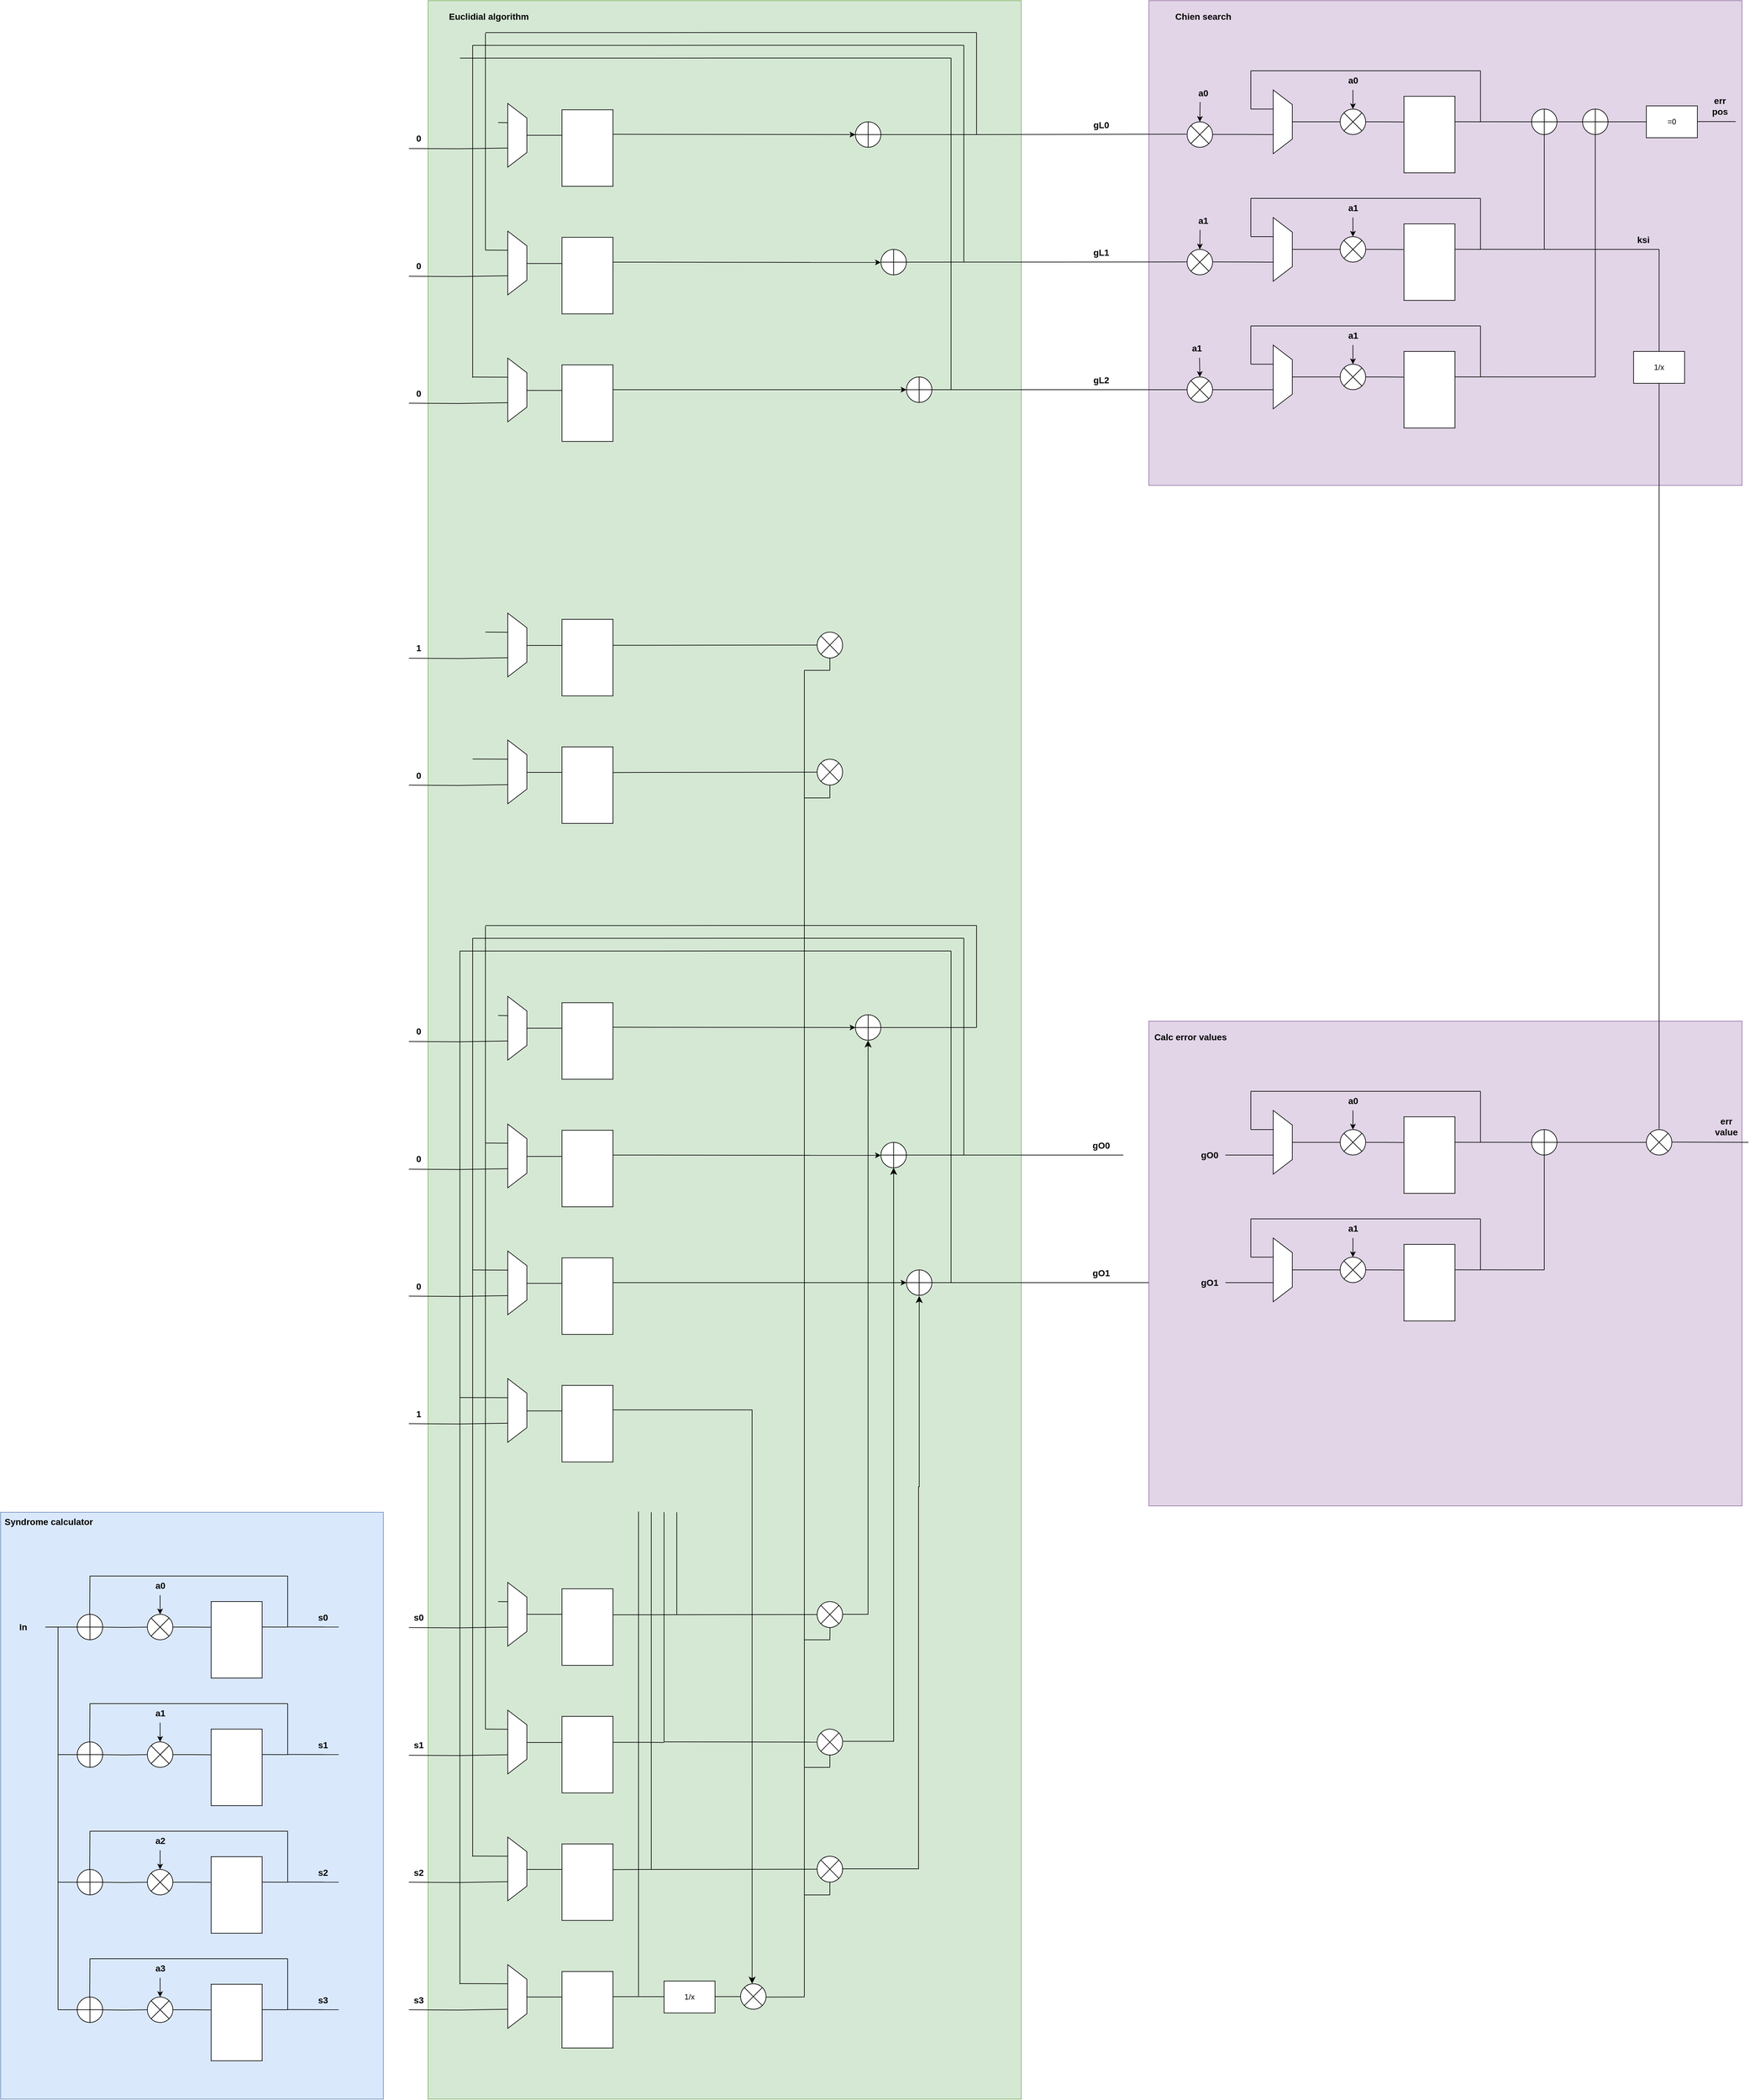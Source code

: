 <mxfile version="24.0.2" type="github" pages="4">
  <diagram name="RS(32,28) decoder - simple" id="HMX5MtgO46n08s3P04wy">
    <mxGraphModel dx="11327" dy="10326" grid="1" gridSize="10" guides="0" tooltips="1" connect="0" arrows="0" fold="1" page="1" pageScale="1" pageWidth="827" pageHeight="1169" math="0" shadow="0">
      <root>
        <mxCell id="0" />
        <mxCell id="1" parent="0" />
        <mxCell id="npl0PaE0Bcr5caFlLWSZ-367" value="" style="rounded=0;whiteSpace=wrap;html=1;fillColor=#e1d5e7;strokeColor=#9673a6;" parent="1" vertex="1">
          <mxGeometry x="1120" y="-1970" width="930" height="760" as="geometry" />
        </mxCell>
        <mxCell id="npl0PaE0Bcr5caFlLWSZ-365" value="" style="rounded=0;whiteSpace=wrap;html=1;fillColor=#e1d5e7;strokeColor=#9673a6;" parent="1" vertex="1">
          <mxGeometry x="1120" y="-3570" width="930" height="760" as="geometry" />
        </mxCell>
        <mxCell id="npl0PaE0Bcr5caFlLWSZ-361" value="" style="rounded=0;whiteSpace=wrap;html=1;fillColor=#d5e8d4;strokeColor=#82b366;" parent="1" vertex="1">
          <mxGeometry x="-10" y="-3570" width="930" height="3290" as="geometry" />
        </mxCell>
        <mxCell id="npl0PaE0Bcr5caFlLWSZ-360" value="" style="rounded=0;whiteSpace=wrap;html=1;fillColor=#dae8fc;strokeColor=#6c8ebf;" parent="1" vertex="1">
          <mxGeometry x="-680" y="-1200" width="600" height="920" as="geometry" />
        </mxCell>
        <mxCell id="sdRk0HJzaNoqGaPp4npa-1" value="" style="verticalLabelPosition=bottom;verticalAlign=top;html=1;shape=mxgraph.flowchart.summing_function;" parent="1" vertex="1">
          <mxGeometry x="1720" y="-1800" width="40" height="40" as="geometry" />
        </mxCell>
        <mxCell id="sdRk0HJzaNoqGaPp4npa-2" value="" style="verticalLabelPosition=bottom;verticalAlign=top;html=1;shape=mxgraph.flowchart.or;" parent="1" vertex="1">
          <mxGeometry x="1420" y="-1800" width="40" height="40" as="geometry" />
        </mxCell>
        <mxCell id="sdRk0HJzaNoqGaPp4npa-3" value="" style="verticalLabelPosition=middle;verticalAlign=middle;html=1;shape=trapezoid;perimeter=trapezoidPerimeter;whiteSpace=wrap;size=0.23;arcSize=10;flipV=1;labelPosition=center;align=center;rotation=-90;" parent="1" vertex="1">
          <mxGeometry x="1280" y="-1795" width="100" height="30" as="geometry" />
        </mxCell>
        <mxCell id="sdRk0HJzaNoqGaPp4npa-5" value="" style="rounded=0;whiteSpace=wrap;html=1;" parent="1" vertex="1">
          <mxGeometry x="1520" y="-1820" width="80" height="120" as="geometry" />
        </mxCell>
        <mxCell id="sdRk0HJzaNoqGaPp4npa-6" style="edgeStyle=orthogonalEdgeStyle;rounded=0;orthogonalLoop=1;jettySize=auto;html=1;exitX=1;exitY=0.5;exitDx=0;exitDy=0;exitPerimeter=0;entryX=-0.01;entryY=0.335;entryDx=0;entryDy=0;entryPerimeter=0;endArrow=none;endFill=0;" parent="1" source="sdRk0HJzaNoqGaPp4npa-2" target="sdRk0HJzaNoqGaPp4npa-5" edge="1">
          <mxGeometry relative="1" as="geometry" />
        </mxCell>
        <mxCell id="sdRk0HJzaNoqGaPp4npa-7" style="edgeStyle=orthogonalEdgeStyle;rounded=0;orthogonalLoop=1;jettySize=auto;html=1;exitX=0.5;exitY=1;exitDx=0;exitDy=0;entryX=0;entryY=0.5;entryDx=0;entryDy=0;entryPerimeter=0;startArrow=none;startFill=0;endArrow=none;endFill=0;" parent="1" source="sdRk0HJzaNoqGaPp4npa-3" target="sdRk0HJzaNoqGaPp4npa-2" edge="1">
          <mxGeometry relative="1" as="geometry" />
        </mxCell>
        <mxCell id="sdRk0HJzaNoqGaPp4npa-9" value="" style="endArrow=none;html=1;rounded=0;" parent="1" edge="1">
          <mxGeometry width="50" height="50" relative="1" as="geometry">
            <mxPoint x="1280" y="-1860" as="sourcePoint" />
            <mxPoint x="1640" y="-1860" as="targetPoint" />
          </mxGeometry>
        </mxCell>
        <mxCell id="sdRk0HJzaNoqGaPp4npa-10" value="" style="endArrow=none;html=1;rounded=0;" parent="1" edge="1">
          <mxGeometry width="50" height="50" relative="1" as="geometry">
            <mxPoint x="1280" y="-1860" as="sourcePoint" />
            <mxPoint x="1280" y="-1800" as="targetPoint" />
          </mxGeometry>
        </mxCell>
        <mxCell id="sdRk0HJzaNoqGaPp4npa-12" value="" style="endArrow=none;html=1;rounded=0;entryX=0.75;entryY=0;entryDx=0;entryDy=0;" parent="1" edge="1">
          <mxGeometry width="50" height="50" relative="1" as="geometry">
            <mxPoint x="1280" y="-1800" as="sourcePoint" />
            <mxPoint x="1315" y="-1800" as="targetPoint" />
          </mxGeometry>
        </mxCell>
        <mxCell id="sdRk0HJzaNoqGaPp4npa-13" value="" style="endArrow=none;html=1;rounded=0;" parent="1" edge="1">
          <mxGeometry width="50" height="50" relative="1" as="geometry">
            <mxPoint x="1640" y="-1860" as="sourcePoint" />
            <mxPoint x="1640" y="-1780" as="targetPoint" />
          </mxGeometry>
        </mxCell>
        <mxCell id="sdRk0HJzaNoqGaPp4npa-15" style="edgeStyle=orthogonalEdgeStyle;rounded=0;orthogonalLoop=1;jettySize=auto;html=1;exitX=0.5;exitY=1;exitDx=0;exitDy=0;entryX=0;entryY=0.5;entryDx=0;entryDy=0;entryPerimeter=0;startArrow=none;startFill=0;endArrow=none;endFill=0;" parent="1" edge="1">
          <mxGeometry relative="1" as="geometry">
            <mxPoint x="1240" y="-1760" as="sourcePoint" />
            <mxPoint x="1315" y="-1760" as="targetPoint" />
          </mxGeometry>
        </mxCell>
        <mxCell id="sdRk0HJzaNoqGaPp4npa-16" value="" style="endArrow=classic;html=1;rounded=0;entryX=0.5;entryY=0;entryDx=0;entryDy=0;entryPerimeter=0;" parent="1" target="sdRk0HJzaNoqGaPp4npa-2" edge="1">
          <mxGeometry width="50" height="50" relative="1" as="geometry">
            <mxPoint x="1440" y="-1830" as="sourcePoint" />
            <mxPoint x="1590" y="-1830" as="targetPoint" />
          </mxGeometry>
        </mxCell>
        <mxCell id="sdRk0HJzaNoqGaPp4npa-18" value="a0" style="text;strokeColor=none;fillColor=none;html=1;fontSize=14;fontStyle=1;verticalAlign=middle;align=center;" parent="1" vertex="1">
          <mxGeometry x="1415" y="-1860" width="50" height="30" as="geometry" />
        </mxCell>
        <mxCell id="sdRk0HJzaNoqGaPp4npa-20" value="" style="endArrow=none;html=1;rounded=0;exitX=1.001;exitY=0.332;exitDx=0;exitDy=0;exitPerimeter=0;" parent="1" source="sdRk0HJzaNoqGaPp4npa-5" edge="1">
          <mxGeometry width="50" height="50" relative="1" as="geometry">
            <mxPoint x="1630" y="-1750" as="sourcePoint" />
            <mxPoint x="1640" y="-1780" as="targetPoint" />
          </mxGeometry>
        </mxCell>
        <mxCell id="sdRk0HJzaNoqGaPp4npa-21" value="" style="endArrow=none;html=1;rounded=0;exitX=1.001;exitY=0.332;exitDx=0;exitDy=0;exitPerimeter=0;" parent="1" edge="1">
          <mxGeometry width="50" height="50" relative="1" as="geometry">
            <mxPoint x="1640" y="-1780.1" as="sourcePoint" />
            <mxPoint x="1720" y="-1780" as="targetPoint" />
          </mxGeometry>
        </mxCell>
        <mxCell id="sdRk0HJzaNoqGaPp4npa-22" value="gO0" style="text;strokeColor=none;fillColor=none;html=1;fontSize=14;fontStyle=1;verticalAlign=middle;align=center;" parent="1" vertex="1">
          <mxGeometry x="1190" y="-1775" width="50" height="30" as="geometry" />
        </mxCell>
        <mxCell id="sdRk0HJzaNoqGaPp4npa-23" value="" style="verticalLabelPosition=bottom;verticalAlign=top;html=1;shape=mxgraph.flowchart.or;" parent="1" vertex="1">
          <mxGeometry x="1420" y="-1600" width="40" height="40" as="geometry" />
        </mxCell>
        <mxCell id="sdRk0HJzaNoqGaPp4npa-24" value="" style="verticalLabelPosition=middle;verticalAlign=middle;html=1;shape=trapezoid;perimeter=trapezoidPerimeter;whiteSpace=wrap;size=0.23;arcSize=10;flipV=1;labelPosition=center;align=center;rotation=-90;" parent="1" vertex="1">
          <mxGeometry x="1280" y="-1595" width="100" height="30" as="geometry" />
        </mxCell>
        <mxCell id="sdRk0HJzaNoqGaPp4npa-25" value="" style="rounded=0;whiteSpace=wrap;html=1;" parent="1" vertex="1">
          <mxGeometry x="1520" y="-1620" width="80" height="120" as="geometry" />
        </mxCell>
        <mxCell id="sdRk0HJzaNoqGaPp4npa-26" style="edgeStyle=orthogonalEdgeStyle;rounded=0;orthogonalLoop=1;jettySize=auto;html=1;exitX=1;exitY=0.5;exitDx=0;exitDy=0;exitPerimeter=0;entryX=-0.01;entryY=0.335;entryDx=0;entryDy=0;entryPerimeter=0;endArrow=none;endFill=0;" parent="1" source="sdRk0HJzaNoqGaPp4npa-23" target="sdRk0HJzaNoqGaPp4npa-25" edge="1">
          <mxGeometry relative="1" as="geometry" />
        </mxCell>
        <mxCell id="sdRk0HJzaNoqGaPp4npa-27" style="edgeStyle=orthogonalEdgeStyle;rounded=0;orthogonalLoop=1;jettySize=auto;html=1;exitX=0.5;exitY=1;exitDx=0;exitDy=0;entryX=0;entryY=0.5;entryDx=0;entryDy=0;entryPerimeter=0;startArrow=none;startFill=0;endArrow=none;endFill=0;" parent="1" source="sdRk0HJzaNoqGaPp4npa-24" target="sdRk0HJzaNoqGaPp4npa-23" edge="1">
          <mxGeometry relative="1" as="geometry" />
        </mxCell>
        <mxCell id="sdRk0HJzaNoqGaPp4npa-28" value="" style="endArrow=none;html=1;rounded=0;" parent="1" edge="1">
          <mxGeometry width="50" height="50" relative="1" as="geometry">
            <mxPoint x="1280" y="-1660" as="sourcePoint" />
            <mxPoint x="1640" y="-1660" as="targetPoint" />
          </mxGeometry>
        </mxCell>
        <mxCell id="sdRk0HJzaNoqGaPp4npa-29" value="" style="endArrow=none;html=1;rounded=0;" parent="1" edge="1">
          <mxGeometry width="50" height="50" relative="1" as="geometry">
            <mxPoint x="1280" y="-1660" as="sourcePoint" />
            <mxPoint x="1280" y="-1600" as="targetPoint" />
          </mxGeometry>
        </mxCell>
        <mxCell id="sdRk0HJzaNoqGaPp4npa-30" value="" style="endArrow=none;html=1;rounded=0;entryX=0.75;entryY=0;entryDx=0;entryDy=0;" parent="1" edge="1">
          <mxGeometry width="50" height="50" relative="1" as="geometry">
            <mxPoint x="1280" y="-1600" as="sourcePoint" />
            <mxPoint x="1315" y="-1600" as="targetPoint" />
          </mxGeometry>
        </mxCell>
        <mxCell id="sdRk0HJzaNoqGaPp4npa-31" value="" style="endArrow=none;html=1;rounded=0;" parent="1" edge="1">
          <mxGeometry width="50" height="50" relative="1" as="geometry">
            <mxPoint x="1640" y="-1660" as="sourcePoint" />
            <mxPoint x="1640" y="-1580" as="targetPoint" />
          </mxGeometry>
        </mxCell>
        <mxCell id="sdRk0HJzaNoqGaPp4npa-32" style="edgeStyle=orthogonalEdgeStyle;rounded=0;orthogonalLoop=1;jettySize=auto;html=1;exitX=0.5;exitY=1;exitDx=0;exitDy=0;entryX=0;entryY=0.5;entryDx=0;entryDy=0;entryPerimeter=0;startArrow=none;startFill=0;endArrow=none;endFill=0;" parent="1" edge="1">
          <mxGeometry relative="1" as="geometry">
            <mxPoint x="1240" y="-1560" as="sourcePoint" />
            <mxPoint x="1315" y="-1560" as="targetPoint" />
          </mxGeometry>
        </mxCell>
        <mxCell id="sdRk0HJzaNoqGaPp4npa-33" value="" style="endArrow=classic;html=1;rounded=0;entryX=0.5;entryY=0;entryDx=0;entryDy=0;entryPerimeter=0;" parent="1" target="sdRk0HJzaNoqGaPp4npa-23" edge="1">
          <mxGeometry width="50" height="50" relative="1" as="geometry">
            <mxPoint x="1440" y="-1630" as="sourcePoint" />
            <mxPoint x="1590" y="-1630" as="targetPoint" />
          </mxGeometry>
        </mxCell>
        <mxCell id="sdRk0HJzaNoqGaPp4npa-34" value="a1" style="text;strokeColor=none;fillColor=none;html=1;fontSize=14;fontStyle=1;verticalAlign=middle;align=center;" parent="1" vertex="1">
          <mxGeometry x="1415" y="-1660" width="50" height="30" as="geometry" />
        </mxCell>
        <mxCell id="sdRk0HJzaNoqGaPp4npa-35" value="" style="endArrow=none;html=1;rounded=0;exitX=1.001;exitY=0.332;exitDx=0;exitDy=0;exitPerimeter=0;" parent="1" source="sdRk0HJzaNoqGaPp4npa-25" edge="1">
          <mxGeometry width="50" height="50" relative="1" as="geometry">
            <mxPoint x="1630" y="-1550" as="sourcePoint" />
            <mxPoint x="1640" y="-1580" as="targetPoint" />
          </mxGeometry>
        </mxCell>
        <mxCell id="sdRk0HJzaNoqGaPp4npa-36" value="" style="endArrow=none;html=1;rounded=0;exitX=1.001;exitY=0.332;exitDx=0;exitDy=0;exitPerimeter=0;" parent="1" edge="1">
          <mxGeometry width="50" height="50" relative="1" as="geometry">
            <mxPoint x="1640" y="-1580.1" as="sourcePoint" />
            <mxPoint x="1740" y="-1580" as="targetPoint" />
          </mxGeometry>
        </mxCell>
        <mxCell id="sdRk0HJzaNoqGaPp4npa-37" value="gO1" style="text;strokeColor=none;fillColor=none;html=1;fontSize=14;fontStyle=1;verticalAlign=middle;align=center;" parent="1" vertex="1">
          <mxGeometry x="1190" y="-1575" width="50" height="30" as="geometry" />
        </mxCell>
        <mxCell id="sdRk0HJzaNoqGaPp4npa-38" value="" style="endArrow=none;html=1;rounded=0;entryX=0.5;entryY=1;entryDx=0;entryDy=0;entryPerimeter=0;" parent="1" target="sdRk0HJzaNoqGaPp4npa-1" edge="1">
          <mxGeometry width="50" height="50" relative="1" as="geometry">
            <mxPoint x="1740" y="-1580" as="sourcePoint" />
            <mxPoint x="1750" y="-1570" as="targetPoint" />
          </mxGeometry>
        </mxCell>
        <mxCell id="sdRk0HJzaNoqGaPp4npa-39" value="" style="endArrow=none;html=1;rounded=0;exitX=1.001;exitY=0.332;exitDx=0;exitDy=0;exitPerimeter=0;entryX=0;entryY=0.5;entryDx=0;entryDy=0;entryPerimeter=0;" parent="1" target="sdRk0HJzaNoqGaPp4npa-40" edge="1">
          <mxGeometry width="50" height="50" relative="1" as="geometry">
            <mxPoint x="1760" y="-1780.06" as="sourcePoint" />
            <mxPoint x="1840" y="-1779.96" as="targetPoint" />
          </mxGeometry>
        </mxCell>
        <mxCell id="sdRk0HJzaNoqGaPp4npa-40" value="" style="verticalLabelPosition=bottom;verticalAlign=top;html=1;shape=mxgraph.flowchart.or;" parent="1" vertex="1">
          <mxGeometry x="1900" y="-1800" width="40" height="40" as="geometry" />
        </mxCell>
        <mxCell id="npl0PaE0Bcr5caFlLWSZ-1" value="" style="verticalLabelPosition=bottom;verticalAlign=top;html=1;shape=mxgraph.flowchart.summing_function;" parent="1" vertex="1">
          <mxGeometry x="-560" y="-1040" width="40" height="40" as="geometry" />
        </mxCell>
        <mxCell id="npl0PaE0Bcr5caFlLWSZ-2" value="" style="verticalLabelPosition=bottom;verticalAlign=top;html=1;shape=mxgraph.flowchart.or;" parent="1" vertex="1">
          <mxGeometry x="-450" y="-1040" width="40" height="40" as="geometry" />
        </mxCell>
        <mxCell id="npl0PaE0Bcr5caFlLWSZ-4" value="" style="rounded=0;whiteSpace=wrap;html=1;" parent="1" vertex="1">
          <mxGeometry x="-350" y="-1060" width="80" height="120" as="geometry" />
        </mxCell>
        <mxCell id="npl0PaE0Bcr5caFlLWSZ-5" style="edgeStyle=orthogonalEdgeStyle;rounded=0;orthogonalLoop=1;jettySize=auto;html=1;exitX=1;exitY=0.5;exitDx=0;exitDy=0;exitPerimeter=0;entryX=-0.01;entryY=0.335;entryDx=0;entryDy=0;entryPerimeter=0;endArrow=none;endFill=0;" parent="1" source="npl0PaE0Bcr5caFlLWSZ-2" target="npl0PaE0Bcr5caFlLWSZ-4" edge="1">
          <mxGeometry relative="1" as="geometry" />
        </mxCell>
        <mxCell id="npl0PaE0Bcr5caFlLWSZ-6" style="edgeStyle=orthogonalEdgeStyle;rounded=0;orthogonalLoop=1;jettySize=auto;html=1;exitX=0.5;exitY=1;exitDx=0;exitDy=0;entryX=0;entryY=0.5;entryDx=0;entryDy=0;entryPerimeter=0;startArrow=none;startFill=0;endArrow=none;endFill=0;" parent="1" target="npl0PaE0Bcr5caFlLWSZ-2" edge="1">
          <mxGeometry relative="1" as="geometry">
            <mxPoint x="-525" y="-1020.0" as="sourcePoint" />
          </mxGeometry>
        </mxCell>
        <mxCell id="npl0PaE0Bcr5caFlLWSZ-7" value="" style="endArrow=none;html=1;rounded=0;" parent="1" edge="1">
          <mxGeometry width="50" height="50" relative="1" as="geometry">
            <mxPoint x="-540" y="-1100" as="sourcePoint" />
            <mxPoint x="-230" y="-1100" as="targetPoint" />
          </mxGeometry>
        </mxCell>
        <mxCell id="npl0PaE0Bcr5caFlLWSZ-10" value="" style="endArrow=none;html=1;rounded=0;" parent="1" edge="1">
          <mxGeometry width="50" height="50" relative="1" as="geometry">
            <mxPoint x="-540" y="-1100" as="sourcePoint" />
            <mxPoint x="-540.42" y="-1040" as="targetPoint" />
          </mxGeometry>
        </mxCell>
        <mxCell id="npl0PaE0Bcr5caFlLWSZ-12" value="" style="endArrow=classic;html=1;rounded=0;entryX=0.5;entryY=0;entryDx=0;entryDy=0;entryPerimeter=0;" parent="1" target="npl0PaE0Bcr5caFlLWSZ-2" edge="1">
          <mxGeometry width="50" height="50" relative="1" as="geometry">
            <mxPoint x="-430" y="-1070" as="sourcePoint" />
            <mxPoint x="-280" y="-1070" as="targetPoint" />
          </mxGeometry>
        </mxCell>
        <mxCell id="npl0PaE0Bcr5caFlLWSZ-13" value="a0" style="text;strokeColor=none;fillColor=none;html=1;fontSize=14;fontStyle=1;verticalAlign=middle;align=center;" parent="1" vertex="1">
          <mxGeometry x="-455" y="-1100" width="50" height="30" as="geometry" />
        </mxCell>
        <mxCell id="npl0PaE0Bcr5caFlLWSZ-14" value="" style="endArrow=none;html=1;rounded=0;exitX=1.001;exitY=0.332;exitDx=0;exitDy=0;exitPerimeter=0;" parent="1" source="npl0PaE0Bcr5caFlLWSZ-4" edge="1">
          <mxGeometry width="50" height="50" relative="1" as="geometry">
            <mxPoint x="-240" y="-990" as="sourcePoint" />
            <mxPoint x="-230" y="-1020" as="targetPoint" />
          </mxGeometry>
        </mxCell>
        <mxCell id="npl0PaE0Bcr5caFlLWSZ-15" value="" style="endArrow=none;html=1;rounded=0;exitX=1.001;exitY=0.332;exitDx=0;exitDy=0;exitPerimeter=0;" parent="1" edge="1">
          <mxGeometry width="50" height="50" relative="1" as="geometry">
            <mxPoint x="-230" y="-1020.1" as="sourcePoint" />
            <mxPoint x="-230" y="-1100" as="targetPoint" />
          </mxGeometry>
        </mxCell>
        <mxCell id="npl0PaE0Bcr5caFlLWSZ-16" value="In" style="text;strokeColor=none;fillColor=none;html=1;fontSize=14;fontStyle=1;verticalAlign=middle;align=center;" parent="1" vertex="1">
          <mxGeometry x="-670" y="-1035" width="50" height="30" as="geometry" />
        </mxCell>
        <mxCell id="npl0PaE0Bcr5caFlLWSZ-33" value="" style="endArrow=none;html=1;rounded=0;exitX=1.001;exitY=0.332;exitDx=0;exitDy=0;exitPerimeter=0;" parent="1" edge="1">
          <mxGeometry width="50" height="50" relative="1" as="geometry">
            <mxPoint x="-230" y="-1020.24" as="sourcePoint" />
            <mxPoint x="-150" y="-1020.14" as="targetPoint" />
          </mxGeometry>
        </mxCell>
        <mxCell id="npl0PaE0Bcr5caFlLWSZ-36" value="" style="endArrow=none;html=1;rounded=0;entryX=0;entryY=0.5;entryDx=0;entryDy=0;entryPerimeter=0;" parent="1" target="npl0PaE0Bcr5caFlLWSZ-1" edge="1">
          <mxGeometry width="50" height="50" relative="1" as="geometry">
            <mxPoint x="-610" y="-1020" as="sourcePoint" />
            <mxPoint x="-580" y="-1010" as="targetPoint" />
          </mxGeometry>
        </mxCell>
        <mxCell id="npl0PaE0Bcr5caFlLWSZ-37" value="" style="verticalLabelPosition=bottom;verticalAlign=top;html=1;shape=mxgraph.flowchart.summing_function;" parent="1" vertex="1">
          <mxGeometry x="-560" y="-840" width="40" height="40" as="geometry" />
        </mxCell>
        <mxCell id="npl0PaE0Bcr5caFlLWSZ-38" value="" style="verticalLabelPosition=bottom;verticalAlign=top;html=1;shape=mxgraph.flowchart.or;" parent="1" vertex="1">
          <mxGeometry x="-450" y="-840" width="40" height="40" as="geometry" />
        </mxCell>
        <mxCell id="npl0PaE0Bcr5caFlLWSZ-39" value="" style="rounded=0;whiteSpace=wrap;html=1;" parent="1" vertex="1">
          <mxGeometry x="-350" y="-860" width="80" height="120" as="geometry" />
        </mxCell>
        <mxCell id="npl0PaE0Bcr5caFlLWSZ-40" style="edgeStyle=orthogonalEdgeStyle;rounded=0;orthogonalLoop=1;jettySize=auto;html=1;exitX=1;exitY=0.5;exitDx=0;exitDy=0;exitPerimeter=0;entryX=-0.01;entryY=0.335;entryDx=0;entryDy=0;entryPerimeter=0;endArrow=none;endFill=0;" parent="1" source="npl0PaE0Bcr5caFlLWSZ-38" target="npl0PaE0Bcr5caFlLWSZ-39" edge="1">
          <mxGeometry relative="1" as="geometry" />
        </mxCell>
        <mxCell id="npl0PaE0Bcr5caFlLWSZ-41" style="edgeStyle=orthogonalEdgeStyle;rounded=0;orthogonalLoop=1;jettySize=auto;html=1;exitX=0.5;exitY=1;exitDx=0;exitDy=0;entryX=0;entryY=0.5;entryDx=0;entryDy=0;entryPerimeter=0;startArrow=none;startFill=0;endArrow=none;endFill=0;" parent="1" target="npl0PaE0Bcr5caFlLWSZ-38" edge="1">
          <mxGeometry relative="1" as="geometry">
            <mxPoint x="-525" y="-820.0" as="sourcePoint" />
          </mxGeometry>
        </mxCell>
        <mxCell id="npl0PaE0Bcr5caFlLWSZ-42" value="" style="endArrow=none;html=1;rounded=0;" parent="1" edge="1">
          <mxGeometry width="50" height="50" relative="1" as="geometry">
            <mxPoint x="-540" y="-900" as="sourcePoint" />
            <mxPoint x="-230" y="-900" as="targetPoint" />
          </mxGeometry>
        </mxCell>
        <mxCell id="npl0PaE0Bcr5caFlLWSZ-43" value="" style="endArrow=none;html=1;rounded=0;" parent="1" edge="1">
          <mxGeometry width="50" height="50" relative="1" as="geometry">
            <mxPoint x="-540" y="-900" as="sourcePoint" />
            <mxPoint x="-540.42" y="-840" as="targetPoint" />
          </mxGeometry>
        </mxCell>
        <mxCell id="npl0PaE0Bcr5caFlLWSZ-44" value="" style="endArrow=classic;html=1;rounded=0;entryX=0.5;entryY=0;entryDx=0;entryDy=0;entryPerimeter=0;" parent="1" target="npl0PaE0Bcr5caFlLWSZ-38" edge="1">
          <mxGeometry width="50" height="50" relative="1" as="geometry">
            <mxPoint x="-430" y="-870" as="sourcePoint" />
            <mxPoint x="-280" y="-870" as="targetPoint" />
          </mxGeometry>
        </mxCell>
        <mxCell id="npl0PaE0Bcr5caFlLWSZ-45" value="a1" style="text;strokeColor=none;fillColor=none;html=1;fontSize=14;fontStyle=1;verticalAlign=middle;align=center;" parent="1" vertex="1">
          <mxGeometry x="-455" y="-900" width="50" height="30" as="geometry" />
        </mxCell>
        <mxCell id="npl0PaE0Bcr5caFlLWSZ-46" value="" style="endArrow=none;html=1;rounded=0;exitX=1.001;exitY=0.332;exitDx=0;exitDy=0;exitPerimeter=0;" parent="1" source="npl0PaE0Bcr5caFlLWSZ-39" edge="1">
          <mxGeometry width="50" height="50" relative="1" as="geometry">
            <mxPoint x="-240" y="-790" as="sourcePoint" />
            <mxPoint x="-230" y="-820" as="targetPoint" />
          </mxGeometry>
        </mxCell>
        <mxCell id="npl0PaE0Bcr5caFlLWSZ-47" value="" style="endArrow=none;html=1;rounded=0;exitX=1.001;exitY=0.332;exitDx=0;exitDy=0;exitPerimeter=0;" parent="1" edge="1">
          <mxGeometry width="50" height="50" relative="1" as="geometry">
            <mxPoint x="-230" y="-820.1" as="sourcePoint" />
            <mxPoint x="-230" y="-900" as="targetPoint" />
          </mxGeometry>
        </mxCell>
        <mxCell id="npl0PaE0Bcr5caFlLWSZ-48" value="" style="endArrow=none;html=1;rounded=0;exitX=1.001;exitY=0.332;exitDx=0;exitDy=0;exitPerimeter=0;" parent="1" edge="1">
          <mxGeometry width="50" height="50" relative="1" as="geometry">
            <mxPoint x="-230" y="-820.24" as="sourcePoint" />
            <mxPoint x="-150" y="-820.14" as="targetPoint" />
          </mxGeometry>
        </mxCell>
        <mxCell id="npl0PaE0Bcr5caFlLWSZ-49" value="" style="endArrow=none;html=1;rounded=0;entryX=0;entryY=0.5;entryDx=0;entryDy=0;entryPerimeter=0;" parent="1" target="npl0PaE0Bcr5caFlLWSZ-37" edge="1">
          <mxGeometry width="50" height="50" relative="1" as="geometry">
            <mxPoint x="-590" y="-820" as="sourcePoint" />
            <mxPoint x="-580" y="-810" as="targetPoint" />
          </mxGeometry>
        </mxCell>
        <mxCell id="npl0PaE0Bcr5caFlLWSZ-50" value="" style="endArrow=none;html=1;rounded=0;" parent="1" edge="1">
          <mxGeometry width="50" height="50" relative="1" as="geometry">
            <mxPoint x="-590" y="-840" as="sourcePoint" />
            <mxPoint x="-590" y="-1020" as="targetPoint" />
          </mxGeometry>
        </mxCell>
        <mxCell id="npl0PaE0Bcr5caFlLWSZ-51" value="" style="verticalLabelPosition=bottom;verticalAlign=top;html=1;shape=mxgraph.flowchart.summing_function;" parent="1" vertex="1">
          <mxGeometry x="-560" y="-640" width="40" height="40" as="geometry" />
        </mxCell>
        <mxCell id="npl0PaE0Bcr5caFlLWSZ-52" value="" style="verticalLabelPosition=bottom;verticalAlign=top;html=1;shape=mxgraph.flowchart.or;" parent="1" vertex="1">
          <mxGeometry x="-450" y="-640" width="40" height="40" as="geometry" />
        </mxCell>
        <mxCell id="npl0PaE0Bcr5caFlLWSZ-53" value="" style="rounded=0;whiteSpace=wrap;html=1;" parent="1" vertex="1">
          <mxGeometry x="-350" y="-660" width="80" height="120" as="geometry" />
        </mxCell>
        <mxCell id="npl0PaE0Bcr5caFlLWSZ-54" style="edgeStyle=orthogonalEdgeStyle;rounded=0;orthogonalLoop=1;jettySize=auto;html=1;exitX=1;exitY=0.5;exitDx=0;exitDy=0;exitPerimeter=0;entryX=-0.01;entryY=0.335;entryDx=0;entryDy=0;entryPerimeter=0;endArrow=none;endFill=0;" parent="1" source="npl0PaE0Bcr5caFlLWSZ-52" target="npl0PaE0Bcr5caFlLWSZ-53" edge="1">
          <mxGeometry relative="1" as="geometry" />
        </mxCell>
        <mxCell id="npl0PaE0Bcr5caFlLWSZ-55" style="edgeStyle=orthogonalEdgeStyle;rounded=0;orthogonalLoop=1;jettySize=auto;html=1;exitX=0.5;exitY=1;exitDx=0;exitDy=0;entryX=0;entryY=0.5;entryDx=0;entryDy=0;entryPerimeter=0;startArrow=none;startFill=0;endArrow=none;endFill=0;" parent="1" target="npl0PaE0Bcr5caFlLWSZ-52" edge="1">
          <mxGeometry relative="1" as="geometry">
            <mxPoint x="-525" y="-620.0" as="sourcePoint" />
          </mxGeometry>
        </mxCell>
        <mxCell id="npl0PaE0Bcr5caFlLWSZ-56" value="" style="endArrow=none;html=1;rounded=0;" parent="1" edge="1">
          <mxGeometry width="50" height="50" relative="1" as="geometry">
            <mxPoint x="-540" y="-700" as="sourcePoint" />
            <mxPoint x="-230" y="-700" as="targetPoint" />
          </mxGeometry>
        </mxCell>
        <mxCell id="npl0PaE0Bcr5caFlLWSZ-57" value="" style="endArrow=none;html=1;rounded=0;" parent="1" edge="1">
          <mxGeometry width="50" height="50" relative="1" as="geometry">
            <mxPoint x="-540" y="-700" as="sourcePoint" />
            <mxPoint x="-540.42" y="-640" as="targetPoint" />
          </mxGeometry>
        </mxCell>
        <mxCell id="npl0PaE0Bcr5caFlLWSZ-58" value="" style="endArrow=classic;html=1;rounded=0;entryX=0.5;entryY=0;entryDx=0;entryDy=0;entryPerimeter=0;" parent="1" target="npl0PaE0Bcr5caFlLWSZ-52" edge="1">
          <mxGeometry width="50" height="50" relative="1" as="geometry">
            <mxPoint x="-430" y="-670" as="sourcePoint" />
            <mxPoint x="-280" y="-670" as="targetPoint" />
          </mxGeometry>
        </mxCell>
        <mxCell id="npl0PaE0Bcr5caFlLWSZ-59" value="a2" style="text;strokeColor=none;fillColor=none;html=1;fontSize=14;fontStyle=1;verticalAlign=middle;align=center;" parent="1" vertex="1">
          <mxGeometry x="-455" y="-700" width="50" height="30" as="geometry" />
        </mxCell>
        <mxCell id="npl0PaE0Bcr5caFlLWSZ-60" value="" style="endArrow=none;html=1;rounded=0;exitX=1.001;exitY=0.332;exitDx=0;exitDy=0;exitPerimeter=0;" parent="1" source="npl0PaE0Bcr5caFlLWSZ-53" edge="1">
          <mxGeometry width="50" height="50" relative="1" as="geometry">
            <mxPoint x="-240" y="-590" as="sourcePoint" />
            <mxPoint x="-230" y="-620" as="targetPoint" />
          </mxGeometry>
        </mxCell>
        <mxCell id="npl0PaE0Bcr5caFlLWSZ-61" value="" style="endArrow=none;html=1;rounded=0;exitX=1.001;exitY=0.332;exitDx=0;exitDy=0;exitPerimeter=0;" parent="1" edge="1">
          <mxGeometry width="50" height="50" relative="1" as="geometry">
            <mxPoint x="-230" y="-620.1" as="sourcePoint" />
            <mxPoint x="-230" y="-700" as="targetPoint" />
          </mxGeometry>
        </mxCell>
        <mxCell id="npl0PaE0Bcr5caFlLWSZ-62" value="" style="endArrow=none;html=1;rounded=0;exitX=1.001;exitY=0.332;exitDx=0;exitDy=0;exitPerimeter=0;" parent="1" edge="1">
          <mxGeometry width="50" height="50" relative="1" as="geometry">
            <mxPoint x="-230" y="-620.24" as="sourcePoint" />
            <mxPoint x="-150" y="-620.14" as="targetPoint" />
          </mxGeometry>
        </mxCell>
        <mxCell id="npl0PaE0Bcr5caFlLWSZ-63" value="" style="endArrow=none;html=1;rounded=0;entryX=0;entryY=0.5;entryDx=0;entryDy=0;entryPerimeter=0;" parent="1" target="npl0PaE0Bcr5caFlLWSZ-51" edge="1">
          <mxGeometry width="50" height="50" relative="1" as="geometry">
            <mxPoint x="-590" y="-620" as="sourcePoint" />
            <mxPoint x="-580" y="-610" as="targetPoint" />
          </mxGeometry>
        </mxCell>
        <mxCell id="npl0PaE0Bcr5caFlLWSZ-64" value="" style="verticalLabelPosition=bottom;verticalAlign=top;html=1;shape=mxgraph.flowchart.summing_function;" parent="1" vertex="1">
          <mxGeometry x="-560" y="-440" width="40" height="40" as="geometry" />
        </mxCell>
        <mxCell id="npl0PaE0Bcr5caFlLWSZ-65" value="" style="verticalLabelPosition=bottom;verticalAlign=top;html=1;shape=mxgraph.flowchart.or;" parent="1" vertex="1">
          <mxGeometry x="-450" y="-440" width="40" height="40" as="geometry" />
        </mxCell>
        <mxCell id="npl0PaE0Bcr5caFlLWSZ-66" value="" style="rounded=0;whiteSpace=wrap;html=1;" parent="1" vertex="1">
          <mxGeometry x="-350" y="-460" width="80" height="120" as="geometry" />
        </mxCell>
        <mxCell id="npl0PaE0Bcr5caFlLWSZ-67" style="edgeStyle=orthogonalEdgeStyle;rounded=0;orthogonalLoop=1;jettySize=auto;html=1;exitX=1;exitY=0.5;exitDx=0;exitDy=0;exitPerimeter=0;entryX=-0.01;entryY=0.335;entryDx=0;entryDy=0;entryPerimeter=0;endArrow=none;endFill=0;" parent="1" source="npl0PaE0Bcr5caFlLWSZ-65" target="npl0PaE0Bcr5caFlLWSZ-66" edge="1">
          <mxGeometry relative="1" as="geometry" />
        </mxCell>
        <mxCell id="npl0PaE0Bcr5caFlLWSZ-68" style="edgeStyle=orthogonalEdgeStyle;rounded=0;orthogonalLoop=1;jettySize=auto;html=1;exitX=0.5;exitY=1;exitDx=0;exitDy=0;entryX=0;entryY=0.5;entryDx=0;entryDy=0;entryPerimeter=0;startArrow=none;startFill=0;endArrow=none;endFill=0;" parent="1" target="npl0PaE0Bcr5caFlLWSZ-65" edge="1">
          <mxGeometry relative="1" as="geometry">
            <mxPoint x="-525" y="-420.0" as="sourcePoint" />
          </mxGeometry>
        </mxCell>
        <mxCell id="npl0PaE0Bcr5caFlLWSZ-69" value="" style="endArrow=none;html=1;rounded=0;" parent="1" edge="1">
          <mxGeometry width="50" height="50" relative="1" as="geometry">
            <mxPoint x="-540" y="-500" as="sourcePoint" />
            <mxPoint x="-230" y="-500" as="targetPoint" />
          </mxGeometry>
        </mxCell>
        <mxCell id="npl0PaE0Bcr5caFlLWSZ-70" value="" style="endArrow=none;html=1;rounded=0;" parent="1" edge="1">
          <mxGeometry width="50" height="50" relative="1" as="geometry">
            <mxPoint x="-540" y="-500" as="sourcePoint" />
            <mxPoint x="-540.42" y="-440" as="targetPoint" />
          </mxGeometry>
        </mxCell>
        <mxCell id="npl0PaE0Bcr5caFlLWSZ-71" value="" style="endArrow=classic;html=1;rounded=0;entryX=0.5;entryY=0;entryDx=0;entryDy=0;entryPerimeter=0;" parent="1" target="npl0PaE0Bcr5caFlLWSZ-65" edge="1">
          <mxGeometry width="50" height="50" relative="1" as="geometry">
            <mxPoint x="-430" y="-470" as="sourcePoint" />
            <mxPoint x="-280" y="-470" as="targetPoint" />
          </mxGeometry>
        </mxCell>
        <mxCell id="npl0PaE0Bcr5caFlLWSZ-72" value="a3" style="text;strokeColor=none;fillColor=none;html=1;fontSize=14;fontStyle=1;verticalAlign=middle;align=center;" parent="1" vertex="1">
          <mxGeometry x="-455" y="-500" width="50" height="30" as="geometry" />
        </mxCell>
        <mxCell id="npl0PaE0Bcr5caFlLWSZ-73" value="" style="endArrow=none;html=1;rounded=0;exitX=1.001;exitY=0.332;exitDx=0;exitDy=0;exitPerimeter=0;" parent="1" source="npl0PaE0Bcr5caFlLWSZ-66" edge="1">
          <mxGeometry width="50" height="50" relative="1" as="geometry">
            <mxPoint x="-240" y="-390" as="sourcePoint" />
            <mxPoint x="-230" y="-420" as="targetPoint" />
          </mxGeometry>
        </mxCell>
        <mxCell id="npl0PaE0Bcr5caFlLWSZ-74" value="" style="endArrow=none;html=1;rounded=0;exitX=1.001;exitY=0.332;exitDx=0;exitDy=0;exitPerimeter=0;" parent="1" edge="1">
          <mxGeometry width="50" height="50" relative="1" as="geometry">
            <mxPoint x="-230" y="-420.1" as="sourcePoint" />
            <mxPoint x="-230" y="-500" as="targetPoint" />
          </mxGeometry>
        </mxCell>
        <mxCell id="npl0PaE0Bcr5caFlLWSZ-75" value="" style="endArrow=none;html=1;rounded=0;exitX=1.001;exitY=0.332;exitDx=0;exitDy=0;exitPerimeter=0;" parent="1" edge="1">
          <mxGeometry width="50" height="50" relative="1" as="geometry">
            <mxPoint x="-230" y="-420.24" as="sourcePoint" />
            <mxPoint x="-150" y="-420.14" as="targetPoint" />
          </mxGeometry>
        </mxCell>
        <mxCell id="npl0PaE0Bcr5caFlLWSZ-76" value="" style="endArrow=none;html=1;rounded=0;entryX=0;entryY=0.5;entryDx=0;entryDy=0;entryPerimeter=0;" parent="1" target="npl0PaE0Bcr5caFlLWSZ-64" edge="1">
          <mxGeometry width="50" height="50" relative="1" as="geometry">
            <mxPoint x="-590" y="-420" as="sourcePoint" />
            <mxPoint x="-580" y="-410" as="targetPoint" />
          </mxGeometry>
        </mxCell>
        <mxCell id="npl0PaE0Bcr5caFlLWSZ-77" value="" style="endArrow=none;html=1;rounded=0;" parent="1" edge="1">
          <mxGeometry width="50" height="50" relative="1" as="geometry">
            <mxPoint x="-590" y="-420" as="sourcePoint" />
            <mxPoint x="-590" y="-840" as="targetPoint" />
          </mxGeometry>
        </mxCell>
        <mxCell id="npl0PaE0Bcr5caFlLWSZ-78" value="s0" style="text;strokeColor=none;fillColor=none;html=1;fontSize=14;fontStyle=1;verticalAlign=middle;align=center;" parent="1" vertex="1">
          <mxGeometry x="-200" y="-1050" width="50" height="30" as="geometry" />
        </mxCell>
        <mxCell id="npl0PaE0Bcr5caFlLWSZ-79" value="s1" style="text;strokeColor=none;fillColor=none;html=1;fontSize=14;fontStyle=1;verticalAlign=middle;align=center;" parent="1" vertex="1">
          <mxGeometry x="-200" y="-850" width="50" height="30" as="geometry" />
        </mxCell>
        <mxCell id="npl0PaE0Bcr5caFlLWSZ-80" value="s2" style="text;strokeColor=none;fillColor=none;html=1;fontSize=14;fontStyle=1;verticalAlign=middle;align=center;" parent="1" vertex="1">
          <mxGeometry x="-200" y="-650" width="50" height="30" as="geometry" />
        </mxCell>
        <mxCell id="npl0PaE0Bcr5caFlLWSZ-81" value="s3" style="text;strokeColor=none;fillColor=none;html=1;fontSize=14;fontStyle=1;verticalAlign=middle;align=center;" parent="1" vertex="1">
          <mxGeometry x="-200" y="-450" width="50" height="30" as="geometry" />
        </mxCell>
        <mxCell id="npl0PaE0Bcr5caFlLWSZ-83" value="" style="verticalLabelPosition=bottom;verticalAlign=top;html=1;shape=mxgraph.flowchart.or;" parent="1" vertex="1">
          <mxGeometry x="1420" y="-3400" width="40" height="40" as="geometry" />
        </mxCell>
        <mxCell id="npl0PaE0Bcr5caFlLWSZ-84" value="" style="verticalLabelPosition=middle;verticalAlign=middle;html=1;shape=trapezoid;perimeter=trapezoidPerimeter;whiteSpace=wrap;size=0.23;arcSize=10;flipV=1;labelPosition=center;align=center;rotation=-90;" parent="1" vertex="1">
          <mxGeometry x="1280" y="-3395" width="100" height="30" as="geometry" />
        </mxCell>
        <mxCell id="npl0PaE0Bcr5caFlLWSZ-85" value="" style="rounded=0;whiteSpace=wrap;html=1;" parent="1" vertex="1">
          <mxGeometry x="1520" y="-3420" width="80" height="120" as="geometry" />
        </mxCell>
        <mxCell id="npl0PaE0Bcr5caFlLWSZ-86" style="edgeStyle=orthogonalEdgeStyle;rounded=0;orthogonalLoop=1;jettySize=auto;html=1;exitX=1;exitY=0.5;exitDx=0;exitDy=0;exitPerimeter=0;entryX=-0.01;entryY=0.335;entryDx=0;entryDy=0;entryPerimeter=0;endArrow=none;endFill=0;" parent="1" source="npl0PaE0Bcr5caFlLWSZ-83" target="npl0PaE0Bcr5caFlLWSZ-85" edge="1">
          <mxGeometry relative="1" as="geometry" />
        </mxCell>
        <mxCell id="npl0PaE0Bcr5caFlLWSZ-87" style="edgeStyle=orthogonalEdgeStyle;rounded=0;orthogonalLoop=1;jettySize=auto;html=1;exitX=0.5;exitY=1;exitDx=0;exitDy=0;entryX=0;entryY=0.5;entryDx=0;entryDy=0;entryPerimeter=0;startArrow=none;startFill=0;endArrow=none;endFill=0;" parent="1" source="npl0PaE0Bcr5caFlLWSZ-84" target="npl0PaE0Bcr5caFlLWSZ-83" edge="1">
          <mxGeometry relative="1" as="geometry" />
        </mxCell>
        <mxCell id="npl0PaE0Bcr5caFlLWSZ-88" value="" style="endArrow=none;html=1;rounded=0;" parent="1" edge="1">
          <mxGeometry width="50" height="50" relative="1" as="geometry">
            <mxPoint x="1280" y="-3460" as="sourcePoint" />
            <mxPoint x="1640" y="-3460" as="targetPoint" />
          </mxGeometry>
        </mxCell>
        <mxCell id="npl0PaE0Bcr5caFlLWSZ-89" value="" style="endArrow=none;html=1;rounded=0;" parent="1" edge="1">
          <mxGeometry width="50" height="50" relative="1" as="geometry">
            <mxPoint x="1280" y="-3460" as="sourcePoint" />
            <mxPoint x="1280" y="-3400" as="targetPoint" />
          </mxGeometry>
        </mxCell>
        <mxCell id="npl0PaE0Bcr5caFlLWSZ-90" value="" style="endArrow=none;html=1;rounded=0;entryX=0.75;entryY=0;entryDx=0;entryDy=0;" parent="1" edge="1">
          <mxGeometry width="50" height="50" relative="1" as="geometry">
            <mxPoint x="1280" y="-3400" as="sourcePoint" />
            <mxPoint x="1315" y="-3400" as="targetPoint" />
          </mxGeometry>
        </mxCell>
        <mxCell id="npl0PaE0Bcr5caFlLWSZ-91" value="" style="endArrow=none;html=1;rounded=0;" parent="1" edge="1">
          <mxGeometry width="50" height="50" relative="1" as="geometry">
            <mxPoint x="1640" y="-3460" as="sourcePoint" />
            <mxPoint x="1640" y="-3380" as="targetPoint" />
          </mxGeometry>
        </mxCell>
        <mxCell id="npl0PaE0Bcr5caFlLWSZ-92" style="edgeStyle=orthogonalEdgeStyle;rounded=0;orthogonalLoop=1;jettySize=auto;html=1;exitX=1.01;exitY=0.495;exitDx=0;exitDy=0;entryX=0;entryY=0.5;entryDx=0;entryDy=0;entryPerimeter=0;startArrow=none;startFill=0;endArrow=none;endFill=0;exitPerimeter=0;" parent="1" source="npl0PaE0Bcr5caFlLWSZ-350" edge="1">
          <mxGeometry relative="1" as="geometry">
            <mxPoint x="1240" y="-3360" as="sourcePoint" />
            <mxPoint x="1315" y="-3360" as="targetPoint" />
          </mxGeometry>
        </mxCell>
        <mxCell id="npl0PaE0Bcr5caFlLWSZ-93" value="" style="endArrow=classic;html=1;rounded=0;entryX=0.5;entryY=0;entryDx=0;entryDy=0;entryPerimeter=0;" parent="1" target="npl0PaE0Bcr5caFlLWSZ-83" edge="1">
          <mxGeometry width="50" height="50" relative="1" as="geometry">
            <mxPoint x="1440" y="-3430" as="sourcePoint" />
            <mxPoint x="1590" y="-3430" as="targetPoint" />
          </mxGeometry>
        </mxCell>
        <mxCell id="npl0PaE0Bcr5caFlLWSZ-94" value="a0" style="text;strokeColor=none;fillColor=none;html=1;fontSize=14;fontStyle=1;verticalAlign=middle;align=center;" parent="1" vertex="1">
          <mxGeometry x="1415" y="-3460" width="50" height="30" as="geometry" />
        </mxCell>
        <mxCell id="npl0PaE0Bcr5caFlLWSZ-95" value="" style="endArrow=none;html=1;rounded=0;exitX=1.001;exitY=0.332;exitDx=0;exitDy=0;exitPerimeter=0;" parent="1" source="npl0PaE0Bcr5caFlLWSZ-85" edge="1">
          <mxGeometry width="50" height="50" relative="1" as="geometry">
            <mxPoint x="1630" y="-3350" as="sourcePoint" />
            <mxPoint x="1640" y="-3380" as="targetPoint" />
          </mxGeometry>
        </mxCell>
        <mxCell id="npl0PaE0Bcr5caFlLWSZ-96" value="" style="endArrow=none;html=1;rounded=0;exitX=1.001;exitY=0.332;exitDx=0;exitDy=0;exitPerimeter=0;" parent="1" edge="1">
          <mxGeometry width="50" height="50" relative="1" as="geometry">
            <mxPoint x="1640" y="-3380.1" as="sourcePoint" />
            <mxPoint x="1720" y="-3380" as="targetPoint" />
          </mxGeometry>
        </mxCell>
        <mxCell id="npl0PaE0Bcr5caFlLWSZ-98" value="" style="verticalLabelPosition=bottom;verticalAlign=top;html=1;shape=mxgraph.flowchart.or;" parent="1" vertex="1">
          <mxGeometry x="1420" y="-3200" width="40" height="40" as="geometry" />
        </mxCell>
        <mxCell id="npl0PaE0Bcr5caFlLWSZ-99" value="" style="verticalLabelPosition=middle;verticalAlign=middle;html=1;shape=trapezoid;perimeter=trapezoidPerimeter;whiteSpace=wrap;size=0.23;arcSize=10;flipV=1;labelPosition=center;align=center;rotation=-90;" parent="1" vertex="1">
          <mxGeometry x="1280" y="-3195" width="100" height="30" as="geometry" />
        </mxCell>
        <mxCell id="npl0PaE0Bcr5caFlLWSZ-100" value="" style="rounded=0;whiteSpace=wrap;html=1;" parent="1" vertex="1">
          <mxGeometry x="1520" y="-3220" width="80" height="120" as="geometry" />
        </mxCell>
        <mxCell id="npl0PaE0Bcr5caFlLWSZ-101" style="edgeStyle=orthogonalEdgeStyle;rounded=0;orthogonalLoop=1;jettySize=auto;html=1;exitX=1;exitY=0.5;exitDx=0;exitDy=0;exitPerimeter=0;entryX=-0.01;entryY=0.335;entryDx=0;entryDy=0;entryPerimeter=0;endArrow=none;endFill=0;" parent="1" source="npl0PaE0Bcr5caFlLWSZ-98" target="npl0PaE0Bcr5caFlLWSZ-100" edge="1">
          <mxGeometry relative="1" as="geometry" />
        </mxCell>
        <mxCell id="npl0PaE0Bcr5caFlLWSZ-102" style="edgeStyle=orthogonalEdgeStyle;rounded=0;orthogonalLoop=1;jettySize=auto;html=1;exitX=0.5;exitY=1;exitDx=0;exitDy=0;entryX=0;entryY=0.5;entryDx=0;entryDy=0;entryPerimeter=0;startArrow=none;startFill=0;endArrow=none;endFill=0;" parent="1" source="npl0PaE0Bcr5caFlLWSZ-99" target="npl0PaE0Bcr5caFlLWSZ-98" edge="1">
          <mxGeometry relative="1" as="geometry" />
        </mxCell>
        <mxCell id="npl0PaE0Bcr5caFlLWSZ-103" value="" style="endArrow=none;html=1;rounded=0;" parent="1" edge="1">
          <mxGeometry width="50" height="50" relative="1" as="geometry">
            <mxPoint x="1280" y="-3260" as="sourcePoint" />
            <mxPoint x="1640" y="-3260" as="targetPoint" />
          </mxGeometry>
        </mxCell>
        <mxCell id="npl0PaE0Bcr5caFlLWSZ-104" value="" style="endArrow=none;html=1;rounded=0;" parent="1" edge="1">
          <mxGeometry width="50" height="50" relative="1" as="geometry">
            <mxPoint x="1280" y="-3260" as="sourcePoint" />
            <mxPoint x="1280" y="-3200" as="targetPoint" />
          </mxGeometry>
        </mxCell>
        <mxCell id="npl0PaE0Bcr5caFlLWSZ-105" value="" style="endArrow=none;html=1;rounded=0;entryX=0.75;entryY=0;entryDx=0;entryDy=0;" parent="1" edge="1">
          <mxGeometry width="50" height="50" relative="1" as="geometry">
            <mxPoint x="1280" y="-3200" as="sourcePoint" />
            <mxPoint x="1315" y="-3200" as="targetPoint" />
          </mxGeometry>
        </mxCell>
        <mxCell id="npl0PaE0Bcr5caFlLWSZ-106" value="" style="endArrow=none;html=1;rounded=0;" parent="1" edge="1">
          <mxGeometry width="50" height="50" relative="1" as="geometry">
            <mxPoint x="1640" y="-3260" as="sourcePoint" />
            <mxPoint x="1640" y="-3180" as="targetPoint" />
          </mxGeometry>
        </mxCell>
        <mxCell id="npl0PaE0Bcr5caFlLWSZ-107" style="edgeStyle=orthogonalEdgeStyle;rounded=0;orthogonalLoop=1;jettySize=auto;html=1;exitX=1.017;exitY=0.492;exitDx=0;exitDy=0;entryX=0;entryY=0.5;entryDx=0;entryDy=0;entryPerimeter=0;startArrow=none;startFill=0;endArrow=none;endFill=0;exitPerimeter=0;" parent="1" source="npl0PaE0Bcr5caFlLWSZ-353" edge="1">
          <mxGeometry relative="1" as="geometry">
            <mxPoint x="1240" y="-3160" as="sourcePoint" />
            <mxPoint x="1315" y="-3160" as="targetPoint" />
          </mxGeometry>
        </mxCell>
        <mxCell id="npl0PaE0Bcr5caFlLWSZ-108" value="" style="endArrow=classic;html=1;rounded=0;entryX=0.5;entryY=0;entryDx=0;entryDy=0;entryPerimeter=0;" parent="1" target="npl0PaE0Bcr5caFlLWSZ-98" edge="1">
          <mxGeometry width="50" height="50" relative="1" as="geometry">
            <mxPoint x="1440" y="-3230" as="sourcePoint" />
            <mxPoint x="1590" y="-3230" as="targetPoint" />
          </mxGeometry>
        </mxCell>
        <mxCell id="npl0PaE0Bcr5caFlLWSZ-109" value="a1" style="text;strokeColor=none;fillColor=none;html=1;fontSize=14;fontStyle=1;verticalAlign=middle;align=center;" parent="1" vertex="1">
          <mxGeometry x="1415" y="-3260" width="50" height="30" as="geometry" />
        </mxCell>
        <mxCell id="npl0PaE0Bcr5caFlLWSZ-110" value="" style="endArrow=none;html=1;rounded=0;exitX=1.001;exitY=0.332;exitDx=0;exitDy=0;exitPerimeter=0;" parent="1" source="npl0PaE0Bcr5caFlLWSZ-100" edge="1">
          <mxGeometry width="50" height="50" relative="1" as="geometry">
            <mxPoint x="1630" y="-3150" as="sourcePoint" />
            <mxPoint x="1640" y="-3180" as="targetPoint" />
          </mxGeometry>
        </mxCell>
        <mxCell id="npl0PaE0Bcr5caFlLWSZ-111" value="" style="endArrow=none;html=1;rounded=0;exitX=1.001;exitY=0.332;exitDx=0;exitDy=0;exitPerimeter=0;" parent="1" edge="1">
          <mxGeometry width="50" height="50" relative="1" as="geometry">
            <mxPoint x="1640" y="-3180.1" as="sourcePoint" />
            <mxPoint x="1740" y="-3180" as="targetPoint" />
          </mxGeometry>
        </mxCell>
        <mxCell id="npl0PaE0Bcr5caFlLWSZ-116" value="" style="verticalLabelPosition=bottom;verticalAlign=top;html=1;shape=mxgraph.flowchart.or;" parent="1" vertex="1">
          <mxGeometry x="1420" y="-3000" width="40" height="40" as="geometry" />
        </mxCell>
        <mxCell id="npl0PaE0Bcr5caFlLWSZ-117" value="" style="verticalLabelPosition=middle;verticalAlign=middle;html=1;shape=trapezoid;perimeter=trapezoidPerimeter;whiteSpace=wrap;size=0.23;arcSize=10;flipV=1;labelPosition=center;align=center;rotation=-90;" parent="1" vertex="1">
          <mxGeometry x="1280" y="-2995" width="100" height="30" as="geometry" />
        </mxCell>
        <mxCell id="npl0PaE0Bcr5caFlLWSZ-118" value="" style="rounded=0;whiteSpace=wrap;html=1;" parent="1" vertex="1">
          <mxGeometry x="1520" y="-3020" width="80" height="120" as="geometry" />
        </mxCell>
        <mxCell id="npl0PaE0Bcr5caFlLWSZ-119" style="edgeStyle=orthogonalEdgeStyle;rounded=0;orthogonalLoop=1;jettySize=auto;html=1;exitX=1;exitY=0.5;exitDx=0;exitDy=0;exitPerimeter=0;entryX=-0.01;entryY=0.335;entryDx=0;entryDy=0;entryPerimeter=0;endArrow=none;endFill=0;" parent="1" source="npl0PaE0Bcr5caFlLWSZ-116" target="npl0PaE0Bcr5caFlLWSZ-118" edge="1">
          <mxGeometry relative="1" as="geometry" />
        </mxCell>
        <mxCell id="npl0PaE0Bcr5caFlLWSZ-120" style="edgeStyle=orthogonalEdgeStyle;rounded=0;orthogonalLoop=1;jettySize=auto;html=1;exitX=0.5;exitY=1;exitDx=0;exitDy=0;entryX=0;entryY=0.5;entryDx=0;entryDy=0;entryPerimeter=0;startArrow=none;startFill=0;endArrow=none;endFill=0;" parent="1" source="npl0PaE0Bcr5caFlLWSZ-117" target="npl0PaE0Bcr5caFlLWSZ-116" edge="1">
          <mxGeometry relative="1" as="geometry" />
        </mxCell>
        <mxCell id="npl0PaE0Bcr5caFlLWSZ-121" value="" style="endArrow=none;html=1;rounded=0;" parent="1" edge="1">
          <mxGeometry width="50" height="50" relative="1" as="geometry">
            <mxPoint x="1280" y="-3060" as="sourcePoint" />
            <mxPoint x="1640" y="-3060" as="targetPoint" />
          </mxGeometry>
        </mxCell>
        <mxCell id="npl0PaE0Bcr5caFlLWSZ-122" value="" style="endArrow=none;html=1;rounded=0;" parent="1" edge="1">
          <mxGeometry width="50" height="50" relative="1" as="geometry">
            <mxPoint x="1280" y="-3060" as="sourcePoint" />
            <mxPoint x="1280" y="-3000" as="targetPoint" />
          </mxGeometry>
        </mxCell>
        <mxCell id="npl0PaE0Bcr5caFlLWSZ-123" value="" style="endArrow=none;html=1;rounded=0;entryX=0.75;entryY=0;entryDx=0;entryDy=0;" parent="1" edge="1">
          <mxGeometry width="50" height="50" relative="1" as="geometry">
            <mxPoint x="1280" y="-3000" as="sourcePoint" />
            <mxPoint x="1315" y="-3000" as="targetPoint" />
          </mxGeometry>
        </mxCell>
        <mxCell id="npl0PaE0Bcr5caFlLWSZ-124" value="" style="endArrow=none;html=1;rounded=0;" parent="1" edge="1">
          <mxGeometry width="50" height="50" relative="1" as="geometry">
            <mxPoint x="1640" y="-3060" as="sourcePoint" />
            <mxPoint x="1640" y="-2980" as="targetPoint" />
          </mxGeometry>
        </mxCell>
        <mxCell id="npl0PaE0Bcr5caFlLWSZ-125" style="edgeStyle=orthogonalEdgeStyle;rounded=0;orthogonalLoop=1;jettySize=auto;html=1;entryX=0;entryY=0.5;entryDx=0;entryDy=0;entryPerimeter=0;startArrow=none;startFill=0;endArrow=none;endFill=0;" parent="1" edge="1">
          <mxGeometry relative="1" as="geometry">
            <mxPoint x="1220" y="-2960" as="sourcePoint" />
            <mxPoint x="1315" y="-2960" as="targetPoint" />
          </mxGeometry>
        </mxCell>
        <mxCell id="npl0PaE0Bcr5caFlLWSZ-126" value="" style="endArrow=classic;html=1;rounded=0;entryX=0.5;entryY=0;entryDx=0;entryDy=0;entryPerimeter=0;" parent="1" target="npl0PaE0Bcr5caFlLWSZ-116" edge="1">
          <mxGeometry width="50" height="50" relative="1" as="geometry">
            <mxPoint x="1440" y="-3030" as="sourcePoint" />
            <mxPoint x="1590" y="-3030" as="targetPoint" />
          </mxGeometry>
        </mxCell>
        <mxCell id="npl0PaE0Bcr5caFlLWSZ-127" value="a1" style="text;strokeColor=none;fillColor=none;html=1;fontSize=14;fontStyle=1;verticalAlign=middle;align=center;" parent="1" vertex="1">
          <mxGeometry x="1415" y="-3060" width="50" height="30" as="geometry" />
        </mxCell>
        <mxCell id="npl0PaE0Bcr5caFlLWSZ-128" value="" style="endArrow=none;html=1;rounded=0;exitX=1.001;exitY=0.332;exitDx=0;exitDy=0;exitPerimeter=0;" parent="1" source="npl0PaE0Bcr5caFlLWSZ-118" edge="1">
          <mxGeometry width="50" height="50" relative="1" as="geometry">
            <mxPoint x="1630" y="-2950" as="sourcePoint" />
            <mxPoint x="1640" y="-2980" as="targetPoint" />
          </mxGeometry>
        </mxCell>
        <mxCell id="npl0PaE0Bcr5caFlLWSZ-129" value="" style="endArrow=none;html=1;rounded=0;exitX=1.001;exitY=0.332;exitDx=0;exitDy=0;exitPerimeter=0;" parent="1" edge="1">
          <mxGeometry width="50" height="50" relative="1" as="geometry">
            <mxPoint x="1640" y="-2980.1" as="sourcePoint" />
            <mxPoint x="1820" y="-2980" as="targetPoint" />
          </mxGeometry>
        </mxCell>
        <mxCell id="npl0PaE0Bcr5caFlLWSZ-132" value="" style="verticalLabelPosition=bottom;verticalAlign=top;html=1;shape=mxgraph.flowchart.summing_function;" parent="1" vertex="1">
          <mxGeometry x="1720" y="-3400" width="40" height="40" as="geometry" />
        </mxCell>
        <mxCell id="npl0PaE0Bcr5caFlLWSZ-133" value="" style="verticalLabelPosition=bottom;verticalAlign=top;html=1;shape=mxgraph.flowchart.summing_function;" parent="1" vertex="1">
          <mxGeometry x="1800" y="-3400" width="40" height="40" as="geometry" />
        </mxCell>
        <mxCell id="npl0PaE0Bcr5caFlLWSZ-134" value="" style="endArrow=none;html=1;rounded=0;exitX=0.5;exitY=1;exitDx=0;exitDy=0;exitPerimeter=0;" parent="1" source="npl0PaE0Bcr5caFlLWSZ-132" edge="1">
          <mxGeometry width="50" height="50" relative="1" as="geometry">
            <mxPoint x="1739.52" y="-3360" as="sourcePoint" />
            <mxPoint x="1740" y="-3180" as="targetPoint" />
          </mxGeometry>
        </mxCell>
        <mxCell id="npl0PaE0Bcr5caFlLWSZ-135" value="" style="endArrow=none;html=1;rounded=0;exitX=0.5;exitY=1;exitDx=0;exitDy=0;exitPerimeter=0;" parent="1" edge="1">
          <mxGeometry width="50" height="50" relative="1" as="geometry">
            <mxPoint x="1819.89" y="-3360" as="sourcePoint" />
            <mxPoint x="1820" y="-2980" as="targetPoint" />
          </mxGeometry>
        </mxCell>
        <mxCell id="npl0PaE0Bcr5caFlLWSZ-136" value="" style="endArrow=none;html=1;rounded=0;exitX=1;exitY=0.5;exitDx=0;exitDy=0;exitPerimeter=0;entryX=0;entryY=0.5;entryDx=0;entryDy=0;entryPerimeter=0;" parent="1" source="npl0PaE0Bcr5caFlLWSZ-132" target="npl0PaE0Bcr5caFlLWSZ-133" edge="1">
          <mxGeometry width="50" height="50" relative="1" as="geometry">
            <mxPoint x="1650" y="-3370.1" as="sourcePoint" />
            <mxPoint x="1730" y="-3370" as="targetPoint" />
          </mxGeometry>
        </mxCell>
        <mxCell id="npl0PaE0Bcr5caFlLWSZ-137" value="" style="endArrow=none;html=1;rounded=0;" parent="1" edge="1">
          <mxGeometry width="50" height="50" relative="1" as="geometry">
            <mxPoint x="1840" y="-3380" as="sourcePoint" />
            <mxPoint x="1900" y="-3380" as="targetPoint" />
          </mxGeometry>
        </mxCell>
        <mxCell id="npl0PaE0Bcr5caFlLWSZ-138" value="" style="endArrow=none;html=1;rounded=0;entryX=0.5;entryY=-0.025;entryDx=0;entryDy=0;entryPerimeter=0;" parent="1" target="sdRk0HJzaNoqGaPp4npa-40" edge="1">
          <mxGeometry width="50" height="50" relative="1" as="geometry">
            <mxPoint x="1920" y="-3180" as="sourcePoint" />
            <mxPoint x="1920" y="-2210" as="targetPoint" />
          </mxGeometry>
        </mxCell>
        <mxCell id="npl0PaE0Bcr5caFlLWSZ-139" value="" style="endArrow=none;html=1;rounded=0;" parent="1" edge="1">
          <mxGeometry width="50" height="50" relative="1" as="geometry">
            <mxPoint x="1740" y="-3180" as="sourcePoint" />
            <mxPoint x="1920" y="-3180" as="targetPoint" />
          </mxGeometry>
        </mxCell>
        <mxCell id="npl0PaE0Bcr5caFlLWSZ-140" value="1/x" style="rounded=0;whiteSpace=wrap;html=1;" parent="1" vertex="1">
          <mxGeometry x="1880" y="-3020" width="80" height="50" as="geometry" />
        </mxCell>
        <mxCell id="npl0PaE0Bcr5caFlLWSZ-141" value="=0" style="rounded=0;whiteSpace=wrap;html=1;" parent="1" vertex="1">
          <mxGeometry x="1900" y="-3405" width="80" height="50" as="geometry" />
        </mxCell>
        <mxCell id="npl0PaE0Bcr5caFlLWSZ-143" value="" style="endArrow=none;html=1;rounded=0;" parent="1" edge="1">
          <mxGeometry width="50" height="50" relative="1" as="geometry">
            <mxPoint x="1980" y="-3380.42" as="sourcePoint" />
            <mxPoint x="2040" y="-3380.42" as="targetPoint" />
          </mxGeometry>
        </mxCell>
        <mxCell id="npl0PaE0Bcr5caFlLWSZ-145" value="" style="endArrow=none;html=1;rounded=0;exitX=1.001;exitY=0.332;exitDx=0;exitDy=0;exitPerimeter=0;" parent="1" edge="1">
          <mxGeometry width="50" height="50" relative="1" as="geometry">
            <mxPoint x="1940" y="-1780.42" as="sourcePoint" />
            <mxPoint x="2060" y="-1780" as="targetPoint" />
          </mxGeometry>
        </mxCell>
        <mxCell id="npl0PaE0Bcr5caFlLWSZ-147" value="ksi" style="text;strokeColor=none;fillColor=none;html=1;fontSize=14;fontStyle=1;verticalAlign=middle;align=center;" parent="1" vertex="1">
          <mxGeometry x="1870" y="-3210" width="50" height="30" as="geometry" />
        </mxCell>
        <mxCell id="npl0PaE0Bcr5caFlLWSZ-150" value="err&lt;br&gt;pos" style="text;strokeColor=none;fillColor=none;html=1;fontSize=14;fontStyle=1;verticalAlign=middle;align=center;" parent="1" vertex="1">
          <mxGeometry x="1990" y="-3420" width="50" height="30" as="geometry" />
        </mxCell>
        <mxCell id="npl0PaE0Bcr5caFlLWSZ-151" value="err&lt;br&gt;value" style="text;strokeColor=none;fillColor=none;html=1;fontSize=14;fontStyle=1;verticalAlign=middle;align=center;" parent="1" vertex="1">
          <mxGeometry x="2000" y="-1820" width="50" height="30" as="geometry" />
        </mxCell>
        <mxCell id="npl0PaE0Bcr5caFlLWSZ-152" value="" style="rounded=0;whiteSpace=wrap;html=1;" parent="1" vertex="1">
          <mxGeometry x="200" y="-1080" width="80" height="120" as="geometry" />
        </mxCell>
        <mxCell id="npl0PaE0Bcr5caFlLWSZ-153" value="" style="rounded=0;whiteSpace=wrap;html=1;" parent="1" vertex="1">
          <mxGeometry x="200" y="-880" width="80" height="120" as="geometry" />
        </mxCell>
        <mxCell id="npl0PaE0Bcr5caFlLWSZ-154" value="" style="rounded=0;whiteSpace=wrap;html=1;" parent="1" vertex="1">
          <mxGeometry x="200" y="-680" width="80" height="120" as="geometry" />
        </mxCell>
        <mxCell id="npl0PaE0Bcr5caFlLWSZ-155" value="" style="verticalLabelPosition=middle;verticalAlign=middle;html=1;shape=trapezoid;perimeter=trapezoidPerimeter;whiteSpace=wrap;size=0.23;arcSize=10;flipV=1;labelPosition=center;align=center;rotation=-90;" parent="1" vertex="1">
          <mxGeometry x="80" y="-1055" width="100" height="30" as="geometry" />
        </mxCell>
        <mxCell id="npl0PaE0Bcr5caFlLWSZ-156" style="edgeStyle=orthogonalEdgeStyle;rounded=0;orthogonalLoop=1;jettySize=auto;html=1;endArrow=none;endFill=0;exitX=0.5;exitY=1;exitDx=0;exitDy=0;" parent="1" source="npl0PaE0Bcr5caFlLWSZ-155" edge="1">
          <mxGeometry relative="1" as="geometry">
            <mxPoint x="150" y="-1040" as="sourcePoint" />
            <mxPoint x="200" y="-1040" as="targetPoint" />
          </mxGeometry>
        </mxCell>
        <mxCell id="npl0PaE0Bcr5caFlLWSZ-158" value="" style="rounded=0;whiteSpace=wrap;html=1;" parent="1" vertex="1">
          <mxGeometry x="200" y="-480" width="80" height="120" as="geometry" />
        </mxCell>
        <mxCell id="npl0PaE0Bcr5caFlLWSZ-160" style="edgeStyle=orthogonalEdgeStyle;rounded=0;orthogonalLoop=1;jettySize=auto;html=1;endArrow=none;endFill=0;exitX=0.5;exitY=1;exitDx=0;exitDy=0;" parent="1" edge="1">
          <mxGeometry relative="1" as="geometry">
            <mxPoint x="145.0" y="-440" as="sourcePoint" />
            <mxPoint x="200" y="-440" as="targetPoint" />
          </mxGeometry>
        </mxCell>
        <mxCell id="npl0PaE0Bcr5caFlLWSZ-163" value="" style="verticalLabelPosition=middle;verticalAlign=middle;html=1;shape=trapezoid;perimeter=trapezoidPerimeter;whiteSpace=wrap;size=0.23;arcSize=10;flipV=1;labelPosition=center;align=center;rotation=-90;" parent="1" vertex="1">
          <mxGeometry x="80" y="-455.74" width="100" height="30" as="geometry" />
        </mxCell>
        <mxCell id="npl0PaE0Bcr5caFlLWSZ-164" value="" style="endArrow=none;html=1;rounded=0;entryX=0.75;entryY=0;entryDx=0;entryDy=0;" parent="1" edge="1">
          <mxGeometry width="50" height="50" relative="1" as="geometry">
            <mxPoint x="40" y="-461" as="sourcePoint" />
            <mxPoint x="115" y="-460.74" as="targetPoint" />
          </mxGeometry>
        </mxCell>
        <mxCell id="npl0PaE0Bcr5caFlLWSZ-165" style="edgeStyle=orthogonalEdgeStyle;rounded=0;orthogonalLoop=1;jettySize=auto;html=1;entryX=0;entryY=0.5;entryDx=0;entryDy=0;entryPerimeter=0;startArrow=none;startFill=0;endArrow=none;endFill=0;" parent="1" edge="1">
          <mxGeometry relative="1" as="geometry">
            <mxPoint x="-40" y="-420" as="sourcePoint" />
            <mxPoint x="115" y="-420.74" as="targetPoint" />
          </mxGeometry>
        </mxCell>
        <mxCell id="npl0PaE0Bcr5caFlLWSZ-166" value="s3" style="text;strokeColor=none;fillColor=none;html=1;fontSize=14;fontStyle=1;verticalAlign=middle;align=center;" parent="1" vertex="1">
          <mxGeometry x="-50" y="-450" width="50" height="30" as="geometry" />
        </mxCell>
        <mxCell id="npl0PaE0Bcr5caFlLWSZ-167" value="" style="endArrow=none;html=1;rounded=0;" parent="1" edge="1">
          <mxGeometry width="50" height="50" relative="1" as="geometry">
            <mxPoint x="40" y="-460" as="sourcePoint" />
            <mxPoint x="40" y="-1380" as="targetPoint" />
          </mxGeometry>
        </mxCell>
        <mxCell id="npl0PaE0Bcr5caFlLWSZ-168" value="" style="endArrow=none;html=1;rounded=0;" parent="1" edge="1">
          <mxGeometry width="50" height="50" relative="1" as="geometry">
            <mxPoint x="320" y="-441.5" as="sourcePoint" />
            <mxPoint x="320" y="-1201.111" as="targetPoint" />
          </mxGeometry>
        </mxCell>
        <mxCell id="npl0PaE0Bcr5caFlLWSZ-170" value="1/x" style="rounded=0;whiteSpace=wrap;html=1;" parent="1" vertex="1">
          <mxGeometry x="360" y="-465" width="80" height="50" as="geometry" />
        </mxCell>
        <mxCell id="npl0PaE0Bcr5caFlLWSZ-171" style="edgeStyle=orthogonalEdgeStyle;rounded=0;orthogonalLoop=1;jettySize=auto;html=1;endArrow=none;endFill=0;exitX=0.5;exitY=1;exitDx=0;exitDy=0;entryX=0;entryY=0.5;entryDx=0;entryDy=0;" parent="1" edge="1">
          <mxGeometry relative="1" as="geometry">
            <mxPoint x="280.0" y="-440.52" as="sourcePoint" />
            <mxPoint x="360" y="-440.52" as="targetPoint" />
            <Array as="points">
              <mxPoint x="280" y="-439.52" />
              <mxPoint x="320" y="-439.52" />
            </Array>
          </mxGeometry>
        </mxCell>
        <mxCell id="npl0PaE0Bcr5caFlLWSZ-172" value="" style="verticalLabelPosition=bottom;verticalAlign=top;html=1;shape=mxgraph.flowchart.or;" parent="1" vertex="1">
          <mxGeometry x="480" y="-460.74" width="40" height="40" as="geometry" />
        </mxCell>
        <mxCell id="npl0PaE0Bcr5caFlLWSZ-173" style="edgeStyle=orthogonalEdgeStyle;rounded=0;orthogonalLoop=1;jettySize=auto;html=1;endArrow=none;endFill=0;exitX=0.5;exitY=1;exitDx=0;exitDy=0;" parent="1" edge="1">
          <mxGeometry relative="1" as="geometry">
            <mxPoint x="440.0" y="-440.61" as="sourcePoint" />
            <mxPoint x="480" y="-441" as="targetPoint" />
            <Array as="points">
              <mxPoint x="440" y="-439.61" />
              <mxPoint x="480" y="-439.61" />
            </Array>
          </mxGeometry>
        </mxCell>
        <mxCell id="npl0PaE0Bcr5caFlLWSZ-174" value="" style="verticalLabelPosition=bottom;verticalAlign=top;html=1;shape=mxgraph.flowchart.or;" parent="1" vertex="1">
          <mxGeometry x="600" y="-660.74" width="40" height="40.74" as="geometry" />
        </mxCell>
        <mxCell id="npl0PaE0Bcr5caFlLWSZ-178" value="" style="endArrow=none;html=1;rounded=0;entryX=0;entryY=0.5;entryDx=0;entryDy=0;entryPerimeter=0;exitX=1;exitY=0.335;exitDx=0;exitDy=0;exitPerimeter=0;" parent="1" source="npl0PaE0Bcr5caFlLWSZ-154" target="npl0PaE0Bcr5caFlLWSZ-174" edge="1">
          <mxGeometry width="50" height="50" relative="1" as="geometry">
            <mxPoint x="350" y="-450" as="sourcePoint" />
            <mxPoint x="400" y="-500" as="targetPoint" />
            <Array as="points">
              <mxPoint x="330" y="-640" />
            </Array>
          </mxGeometry>
        </mxCell>
        <mxCell id="npl0PaE0Bcr5caFlLWSZ-179" value="" style="endArrow=none;html=1;rounded=0;" parent="1" edge="1">
          <mxGeometry width="50" height="50" relative="1" as="geometry">
            <mxPoint x="340" y="-640" as="sourcePoint" />
            <mxPoint x="340" y="-1200" as="targetPoint" />
          </mxGeometry>
        </mxCell>
        <mxCell id="npl0PaE0Bcr5caFlLWSZ-180" value="" style="verticalLabelPosition=bottom;verticalAlign=top;html=1;shape=mxgraph.flowchart.or;" parent="1" vertex="1">
          <mxGeometry x="600" y="-860" width="40" height="40.74" as="geometry" />
        </mxCell>
        <mxCell id="npl0PaE0Bcr5caFlLWSZ-181" value="" style="endArrow=none;html=1;rounded=0;entryX=0;entryY=0.5;entryDx=0;entryDy=0;entryPerimeter=0;" parent="1" target="npl0PaE0Bcr5caFlLWSZ-180" edge="1">
          <mxGeometry width="50" height="50" relative="1" as="geometry">
            <mxPoint x="360" y="-840" as="sourcePoint" />
            <mxPoint x="400" y="-699.26" as="targetPoint" />
            <Array as="points" />
          </mxGeometry>
        </mxCell>
        <mxCell id="npl0PaE0Bcr5caFlLWSZ-182" value="" style="verticalLabelPosition=bottom;verticalAlign=top;html=1;shape=mxgraph.flowchart.or;" parent="1" vertex="1">
          <mxGeometry x="600" y="-1060" width="40" height="40.74" as="geometry" />
        </mxCell>
        <mxCell id="npl0PaE0Bcr5caFlLWSZ-183" value="" style="endArrow=none;html=1;rounded=0;entryX=0;entryY=0.5;entryDx=0;entryDy=0;entryPerimeter=0;exitX=1;exitY=0.335;exitDx=0;exitDy=0;exitPerimeter=0;" parent="1" target="npl0PaE0Bcr5caFlLWSZ-182" edge="1">
          <mxGeometry width="50" height="50" relative="1" as="geometry">
            <mxPoint x="280" y="-1039.26" as="sourcePoint" />
            <mxPoint x="400" y="-899.26" as="targetPoint" />
            <Array as="points">
              <mxPoint x="330" y="-1039.26" />
            </Array>
          </mxGeometry>
        </mxCell>
        <mxCell id="npl0PaE0Bcr5caFlLWSZ-184" value="" style="endArrow=none;html=1;rounded=0;" parent="1" edge="1">
          <mxGeometry width="50" height="50" relative="1" as="geometry">
            <mxPoint x="580" y="-440" as="sourcePoint" />
            <mxPoint x="580" y="-2520" as="targetPoint" />
          </mxGeometry>
        </mxCell>
        <mxCell id="npl0PaE0Bcr5caFlLWSZ-187" value="" style="endArrow=none;html=1;rounded=0;exitX=0.998;exitY=0.521;exitDx=0;exitDy=0;exitPerimeter=0;" parent="1" source="npl0PaE0Bcr5caFlLWSZ-172" edge="1">
          <mxGeometry width="50" height="50" relative="1" as="geometry">
            <mxPoint x="500" y="-420" as="sourcePoint" />
            <mxPoint x="580" y="-440" as="targetPoint" />
          </mxGeometry>
        </mxCell>
        <mxCell id="npl0PaE0Bcr5caFlLWSZ-188" value="" style="endArrow=none;html=1;rounded=0;" parent="1" edge="1">
          <mxGeometry width="50" height="50" relative="1" as="geometry">
            <mxPoint x="620" y="-1000" as="sourcePoint" />
            <mxPoint x="580" y="-1000" as="targetPoint" />
          </mxGeometry>
        </mxCell>
        <mxCell id="npl0PaE0Bcr5caFlLWSZ-189" value="" style="endArrow=none;html=1;rounded=0;exitX=0.505;exitY=1.003;exitDx=0;exitDy=0;exitPerimeter=0;" parent="1" source="npl0PaE0Bcr5caFlLWSZ-182" edge="1">
          <mxGeometry width="50" height="50" relative="1" as="geometry">
            <mxPoint x="630" y="-990" as="sourcePoint" />
            <mxPoint x="620" y="-1000" as="targetPoint" />
          </mxGeometry>
        </mxCell>
        <mxCell id="npl0PaE0Bcr5caFlLWSZ-190" value="" style="endArrow=none;html=1;rounded=0;" parent="1" edge="1">
          <mxGeometry width="50" height="50" relative="1" as="geometry">
            <mxPoint x="620" y="-800" as="sourcePoint" />
            <mxPoint x="580" y="-800" as="targetPoint" />
          </mxGeometry>
        </mxCell>
        <mxCell id="npl0PaE0Bcr5caFlLWSZ-191" value="" style="endArrow=none;html=1;rounded=0;exitX=0.501;exitY=1.062;exitDx=0;exitDy=0;exitPerimeter=0;" parent="1" edge="1">
          <mxGeometry width="50" height="50" relative="1" as="geometry">
            <mxPoint x="620" y="-820" as="sourcePoint" />
            <mxPoint x="620" y="-800" as="targetPoint" />
          </mxGeometry>
        </mxCell>
        <mxCell id="npl0PaE0Bcr5caFlLWSZ-192" value="" style="endArrow=none;html=1;rounded=0;" parent="1" edge="1">
          <mxGeometry width="50" height="50" relative="1" as="geometry">
            <mxPoint x="620" y="-600" as="sourcePoint" />
            <mxPoint x="580" y="-600" as="targetPoint" />
          </mxGeometry>
        </mxCell>
        <mxCell id="npl0PaE0Bcr5caFlLWSZ-193" value="" style="endArrow=none;html=1;rounded=0;exitX=0.501;exitY=1.062;exitDx=0;exitDy=0;exitPerimeter=0;" parent="1" edge="1">
          <mxGeometry width="50" height="50" relative="1" as="geometry">
            <mxPoint x="620" y="-620" as="sourcePoint" />
            <mxPoint x="620" y="-600" as="targetPoint" />
          </mxGeometry>
        </mxCell>
        <mxCell id="npl0PaE0Bcr5caFlLWSZ-194" value="" style="endArrow=none;html=1;rounded=0;" parent="1" edge="1">
          <mxGeometry width="50" height="50" relative="1" as="geometry">
            <mxPoint x="360" y="-840" as="sourcePoint" />
            <mxPoint x="360" y="-1200" as="targetPoint" />
          </mxGeometry>
        </mxCell>
        <mxCell id="npl0PaE0Bcr5caFlLWSZ-195" value="" style="endArrow=none;html=1;rounded=0;" parent="1" edge="1">
          <mxGeometry width="50" height="50" relative="1" as="geometry">
            <mxPoint x="380" y="-1040" as="sourcePoint" />
            <mxPoint x="380" y="-1200" as="targetPoint" />
          </mxGeometry>
        </mxCell>
        <mxCell id="npl0PaE0Bcr5caFlLWSZ-196" style="edgeStyle=orthogonalEdgeStyle;rounded=0;orthogonalLoop=1;jettySize=auto;html=1;endArrow=none;endFill=0;exitX=0.5;exitY=1;exitDx=0;exitDy=0;" parent="1" edge="1">
          <mxGeometry relative="1" as="geometry">
            <mxPoint x="145.0" y="-640" as="sourcePoint" />
            <mxPoint x="200" y="-640" as="targetPoint" />
          </mxGeometry>
        </mxCell>
        <mxCell id="npl0PaE0Bcr5caFlLWSZ-197" value="" style="verticalLabelPosition=middle;verticalAlign=middle;html=1;shape=trapezoid;perimeter=trapezoidPerimeter;whiteSpace=wrap;size=0.23;arcSize=10;flipV=1;labelPosition=center;align=center;rotation=-90;" parent="1" vertex="1">
          <mxGeometry x="80" y="-655.74" width="100" height="30" as="geometry" />
        </mxCell>
        <mxCell id="npl0PaE0Bcr5caFlLWSZ-198" value="" style="endArrow=none;html=1;rounded=0;entryX=0.75;entryY=0;entryDx=0;entryDy=0;" parent="1" edge="1">
          <mxGeometry width="50" height="50" relative="1" as="geometry">
            <mxPoint x="60" y="-661" as="sourcePoint" />
            <mxPoint x="115" y="-660.74" as="targetPoint" />
          </mxGeometry>
        </mxCell>
        <mxCell id="npl0PaE0Bcr5caFlLWSZ-199" style="edgeStyle=orthogonalEdgeStyle;rounded=0;orthogonalLoop=1;jettySize=auto;html=1;entryX=0;entryY=0.5;entryDx=0;entryDy=0;entryPerimeter=0;startArrow=none;startFill=0;endArrow=none;endFill=0;" parent="1" edge="1">
          <mxGeometry relative="1" as="geometry">
            <mxPoint x="-40" y="-620" as="sourcePoint" />
            <mxPoint x="115" y="-620.74" as="targetPoint" />
          </mxGeometry>
        </mxCell>
        <mxCell id="npl0PaE0Bcr5caFlLWSZ-201" value="" style="endArrow=none;html=1;rounded=0;" parent="1" edge="1">
          <mxGeometry width="50" height="50" relative="1" as="geometry">
            <mxPoint x="60" y="-660" as="sourcePoint" />
            <mxPoint x="60" y="-1580" as="targetPoint" />
          </mxGeometry>
        </mxCell>
        <mxCell id="npl0PaE0Bcr5caFlLWSZ-202" style="edgeStyle=orthogonalEdgeStyle;rounded=0;orthogonalLoop=1;jettySize=auto;html=1;endArrow=none;endFill=0;exitX=0.5;exitY=1;exitDx=0;exitDy=0;" parent="1" edge="1">
          <mxGeometry relative="1" as="geometry">
            <mxPoint x="145.0" y="-839" as="sourcePoint" />
            <mxPoint x="200" y="-839" as="targetPoint" />
          </mxGeometry>
        </mxCell>
        <mxCell id="npl0PaE0Bcr5caFlLWSZ-203" value="" style="verticalLabelPosition=middle;verticalAlign=middle;html=1;shape=trapezoid;perimeter=trapezoidPerimeter;whiteSpace=wrap;size=0.23;arcSize=10;flipV=1;labelPosition=center;align=center;rotation=-90;" parent="1" vertex="1">
          <mxGeometry x="80" y="-854.74" width="100" height="30" as="geometry" />
        </mxCell>
        <mxCell id="npl0PaE0Bcr5caFlLWSZ-204" value="" style="endArrow=none;html=1;rounded=0;entryX=0.75;entryY=0;entryDx=0;entryDy=0;" parent="1" edge="1">
          <mxGeometry width="50" height="50" relative="1" as="geometry">
            <mxPoint x="80" y="-860" as="sourcePoint" />
            <mxPoint x="115" y="-859.74" as="targetPoint" />
          </mxGeometry>
        </mxCell>
        <mxCell id="npl0PaE0Bcr5caFlLWSZ-205" style="edgeStyle=orthogonalEdgeStyle;rounded=0;orthogonalLoop=1;jettySize=auto;html=1;entryX=0;entryY=0.5;entryDx=0;entryDy=0;entryPerimeter=0;startArrow=none;startFill=0;endArrow=none;endFill=0;" parent="1" edge="1">
          <mxGeometry relative="1" as="geometry">
            <mxPoint x="-40" y="-819" as="sourcePoint" />
            <mxPoint x="115" y="-819.74" as="targetPoint" />
          </mxGeometry>
        </mxCell>
        <mxCell id="npl0PaE0Bcr5caFlLWSZ-207" value="" style="endArrow=none;html=1;rounded=0;" parent="1" edge="1">
          <mxGeometry width="50" height="50" relative="1" as="geometry">
            <mxPoint x="80" y="-860" as="sourcePoint" />
            <mxPoint x="80" y="-1782.0" as="targetPoint" />
          </mxGeometry>
        </mxCell>
        <mxCell id="npl0PaE0Bcr5caFlLWSZ-208" value="" style="endArrow=none;html=1;rounded=0;entryX=0.75;entryY=0;entryDx=0;entryDy=0;" parent="1" edge="1">
          <mxGeometry width="50" height="50" relative="1" as="geometry">
            <mxPoint x="100" y="-1060" as="sourcePoint" />
            <mxPoint x="115" y="-1059.74" as="targetPoint" />
          </mxGeometry>
        </mxCell>
        <mxCell id="npl0PaE0Bcr5caFlLWSZ-211" style="edgeStyle=orthogonalEdgeStyle;rounded=0;orthogonalLoop=1;jettySize=auto;html=1;entryX=0;entryY=0.5;entryDx=0;entryDy=0;entryPerimeter=0;startArrow=none;startFill=0;endArrow=none;endFill=0;" parent="1" edge="1">
          <mxGeometry relative="1" as="geometry">
            <mxPoint x="-40" y="-1019.26" as="sourcePoint" />
            <mxPoint x="115" y="-1020" as="targetPoint" />
          </mxGeometry>
        </mxCell>
        <mxCell id="npl0PaE0Bcr5caFlLWSZ-212" value="s0" style="text;strokeColor=none;fillColor=none;html=1;fontSize=14;fontStyle=1;verticalAlign=middle;align=center;" parent="1" vertex="1">
          <mxGeometry x="-50" y="-1050" width="50" height="30" as="geometry" />
        </mxCell>
        <mxCell id="npl0PaE0Bcr5caFlLWSZ-213" value="s1" style="text;strokeColor=none;fillColor=none;html=1;fontSize=14;fontStyle=1;verticalAlign=middle;align=center;" parent="1" vertex="1">
          <mxGeometry x="-50" y="-850" width="50" height="30" as="geometry" />
        </mxCell>
        <mxCell id="npl0PaE0Bcr5caFlLWSZ-214" value="s2" style="text;strokeColor=none;fillColor=none;html=1;fontSize=14;fontStyle=1;verticalAlign=middle;align=center;" parent="1" vertex="1">
          <mxGeometry x="-50" y="-650" width="50" height="30" as="geometry" />
        </mxCell>
        <mxCell id="npl0PaE0Bcr5caFlLWSZ-215" value="" style="edgeStyle=segmentEdgeStyle;endArrow=classic;html=1;curved=0;rounded=0;endSize=8;startSize=8;entryX=0.498;entryY=1.006;entryDx=0;entryDy=0;entryPerimeter=0;" parent="1" target="npl0PaE0Bcr5caFlLWSZ-251" edge="1">
          <mxGeometry width="50" height="50" relative="1" as="geometry">
            <mxPoint x="640" y="-1040" as="sourcePoint" />
            <mxPoint x="680" y="-1910" as="targetPoint" />
          </mxGeometry>
        </mxCell>
        <mxCell id="npl0PaE0Bcr5caFlLWSZ-216" value="" style="edgeStyle=segmentEdgeStyle;endArrow=classic;html=1;curved=0;rounded=0;endSize=8;startSize=8;exitX=1.018;exitY=0.469;exitDx=0;exitDy=0;exitPerimeter=0;entryX=0.5;entryY=1;entryDx=0;entryDy=0;entryPerimeter=0;" parent="1" source="npl0PaE0Bcr5caFlLWSZ-180" target="npl0PaE0Bcr5caFlLWSZ-254" edge="1">
          <mxGeometry width="50" height="50" relative="1" as="geometry">
            <mxPoint x="640" y="-836" as="sourcePoint" />
            <mxPoint x="720" y="-1720" as="targetPoint" />
            <Array as="points">
              <mxPoint x="720" y="-841" />
            </Array>
          </mxGeometry>
        </mxCell>
        <mxCell id="npl0PaE0Bcr5caFlLWSZ-217" value="" style="edgeStyle=segmentEdgeStyle;endArrow=classic;html=1;curved=0;rounded=0;endSize=8;startSize=8;exitX=0.996;exitY=0.52;exitDx=0;exitDy=0;exitPerimeter=0;entryX=0.502;entryY=1.022;entryDx=0;entryDy=0;entryPerimeter=0;" parent="1" source="npl0PaE0Bcr5caFlLWSZ-174" target="npl0PaE0Bcr5caFlLWSZ-255" edge="1">
          <mxGeometry width="50" height="50" relative="1" as="geometry">
            <mxPoint x="680" y="-641" as="sourcePoint" />
            <mxPoint x="760" y="-1520" as="targetPoint" />
            <Array as="points">
              <mxPoint x="640" y="-641" />
              <mxPoint x="759" y="-641" />
              <mxPoint x="759" y="-1240" />
              <mxPoint x="760" y="-1240" />
            </Array>
          </mxGeometry>
        </mxCell>
        <mxCell id="npl0PaE0Bcr5caFlLWSZ-219" value="" style="rounded=0;whiteSpace=wrap;html=1;" parent="1" vertex="1">
          <mxGeometry x="200" y="-1998.89" width="80" height="120" as="geometry" />
        </mxCell>
        <mxCell id="npl0PaE0Bcr5caFlLWSZ-220" value="" style="rounded=0;whiteSpace=wrap;html=1;" parent="1" vertex="1">
          <mxGeometry x="200" y="-1798.89" width="80" height="120" as="geometry" />
        </mxCell>
        <mxCell id="npl0PaE0Bcr5caFlLWSZ-221" value="" style="rounded=0;whiteSpace=wrap;html=1;" parent="1" vertex="1">
          <mxGeometry x="200" y="-1598.89" width="80" height="120" as="geometry" />
        </mxCell>
        <mxCell id="npl0PaE0Bcr5caFlLWSZ-222" value="" style="verticalLabelPosition=middle;verticalAlign=middle;html=1;shape=trapezoid;perimeter=trapezoidPerimeter;whiteSpace=wrap;size=0.23;arcSize=10;flipV=1;labelPosition=center;align=center;rotation=-90;" parent="1" vertex="1">
          <mxGeometry x="80" y="-1973.89" width="100" height="30" as="geometry" />
        </mxCell>
        <mxCell id="npl0PaE0Bcr5caFlLWSZ-223" style="edgeStyle=orthogonalEdgeStyle;rounded=0;orthogonalLoop=1;jettySize=auto;html=1;endArrow=none;endFill=0;exitX=0.5;exitY=1;exitDx=0;exitDy=0;" parent="1" source="npl0PaE0Bcr5caFlLWSZ-222" edge="1">
          <mxGeometry relative="1" as="geometry">
            <mxPoint x="150" y="-1958.89" as="sourcePoint" />
            <mxPoint x="200" y="-1958.89" as="targetPoint" />
          </mxGeometry>
        </mxCell>
        <mxCell id="npl0PaE0Bcr5caFlLWSZ-224" value="" style="rounded=0;whiteSpace=wrap;html=1;" parent="1" vertex="1">
          <mxGeometry x="200" y="-1398.89" width="80" height="120" as="geometry" />
        </mxCell>
        <mxCell id="npl0PaE0Bcr5caFlLWSZ-225" style="edgeStyle=orthogonalEdgeStyle;rounded=0;orthogonalLoop=1;jettySize=auto;html=1;endArrow=none;endFill=0;exitX=0.5;exitY=1;exitDx=0;exitDy=0;" parent="1" edge="1">
          <mxGeometry relative="1" as="geometry">
            <mxPoint x="145.0" y="-1358.89" as="sourcePoint" />
            <mxPoint x="200" y="-1358.89" as="targetPoint" />
          </mxGeometry>
        </mxCell>
        <mxCell id="npl0PaE0Bcr5caFlLWSZ-226" value="" style="verticalLabelPosition=middle;verticalAlign=middle;html=1;shape=trapezoid;perimeter=trapezoidPerimeter;whiteSpace=wrap;size=0.23;arcSize=10;flipV=1;labelPosition=center;align=center;rotation=-90;" parent="1" vertex="1">
          <mxGeometry x="80" y="-1374.63" width="100" height="30" as="geometry" />
        </mxCell>
        <mxCell id="npl0PaE0Bcr5caFlLWSZ-227" value="" style="endArrow=none;html=1;rounded=0;entryX=0.75;entryY=0;entryDx=0;entryDy=0;" parent="1" edge="1">
          <mxGeometry width="50" height="50" relative="1" as="geometry">
            <mxPoint x="40" y="-1379.89" as="sourcePoint" />
            <mxPoint x="115" y="-1379.63" as="targetPoint" />
          </mxGeometry>
        </mxCell>
        <mxCell id="npl0PaE0Bcr5caFlLWSZ-228" style="edgeStyle=orthogonalEdgeStyle;rounded=0;orthogonalLoop=1;jettySize=auto;html=1;entryX=0;entryY=0.5;entryDx=0;entryDy=0;entryPerimeter=0;startArrow=none;startFill=0;endArrow=none;endFill=0;" parent="1" edge="1">
          <mxGeometry relative="1" as="geometry">
            <mxPoint x="-40" y="-1338.89" as="sourcePoint" />
            <mxPoint x="115" y="-1339.63" as="targetPoint" />
          </mxGeometry>
        </mxCell>
        <mxCell id="npl0PaE0Bcr5caFlLWSZ-229" value="1" style="text;strokeColor=none;fillColor=none;html=1;fontSize=14;fontStyle=1;verticalAlign=middle;align=center;" parent="1" vertex="1">
          <mxGeometry x="-50" y="-1368.89" width="50" height="30" as="geometry" />
        </mxCell>
        <mxCell id="npl0PaE0Bcr5caFlLWSZ-230" value="" style="endArrow=none;html=1;rounded=0;" parent="1" edge="1">
          <mxGeometry width="50" height="50" relative="1" as="geometry">
            <mxPoint x="40" y="-1378.89" as="sourcePoint" />
            <mxPoint x="40" y="-2080" as="targetPoint" />
          </mxGeometry>
        </mxCell>
        <mxCell id="npl0PaE0Bcr5caFlLWSZ-236" style="edgeStyle=orthogonalEdgeStyle;rounded=0;orthogonalLoop=1;jettySize=auto;html=1;endArrow=none;endFill=0;exitX=0.5;exitY=1;exitDx=0;exitDy=0;" parent="1" edge="1">
          <mxGeometry relative="1" as="geometry">
            <mxPoint x="145.0" y="-1558.89" as="sourcePoint" />
            <mxPoint x="200" y="-1558.89" as="targetPoint" />
          </mxGeometry>
        </mxCell>
        <mxCell id="npl0PaE0Bcr5caFlLWSZ-237" value="" style="verticalLabelPosition=middle;verticalAlign=middle;html=1;shape=trapezoid;perimeter=trapezoidPerimeter;whiteSpace=wrap;size=0.23;arcSize=10;flipV=1;labelPosition=center;align=center;rotation=-90;" parent="1" vertex="1">
          <mxGeometry x="80" y="-1574.63" width="100" height="30" as="geometry" />
        </mxCell>
        <mxCell id="npl0PaE0Bcr5caFlLWSZ-238" value="" style="endArrow=none;html=1;rounded=0;entryX=0.75;entryY=0;entryDx=0;entryDy=0;" parent="1" edge="1">
          <mxGeometry width="50" height="50" relative="1" as="geometry">
            <mxPoint x="60" y="-1579.89" as="sourcePoint" />
            <mxPoint x="115" y="-1579.63" as="targetPoint" />
          </mxGeometry>
        </mxCell>
        <mxCell id="npl0PaE0Bcr5caFlLWSZ-239" style="edgeStyle=orthogonalEdgeStyle;rounded=0;orthogonalLoop=1;jettySize=auto;html=1;entryX=0;entryY=0.5;entryDx=0;entryDy=0;entryPerimeter=0;startArrow=none;startFill=0;endArrow=none;endFill=0;" parent="1" edge="1">
          <mxGeometry relative="1" as="geometry">
            <mxPoint x="-40" y="-1538.89" as="sourcePoint" />
            <mxPoint x="115" y="-1539.63" as="targetPoint" />
          </mxGeometry>
        </mxCell>
        <mxCell id="npl0PaE0Bcr5caFlLWSZ-240" value="" style="endArrow=none;html=1;rounded=0;" parent="1" edge="1">
          <mxGeometry width="50" height="50" relative="1" as="geometry">
            <mxPoint x="60" y="-1578.89" as="sourcePoint" />
            <mxPoint x="60" y="-2100" as="targetPoint" />
          </mxGeometry>
        </mxCell>
        <mxCell id="npl0PaE0Bcr5caFlLWSZ-241" style="edgeStyle=orthogonalEdgeStyle;rounded=0;orthogonalLoop=1;jettySize=auto;html=1;endArrow=none;endFill=0;exitX=0.5;exitY=1;exitDx=0;exitDy=0;" parent="1" edge="1">
          <mxGeometry relative="1" as="geometry">
            <mxPoint x="145.0" y="-1757.89" as="sourcePoint" />
            <mxPoint x="200" y="-1757.89" as="targetPoint" />
          </mxGeometry>
        </mxCell>
        <mxCell id="npl0PaE0Bcr5caFlLWSZ-242" value="" style="verticalLabelPosition=middle;verticalAlign=middle;html=1;shape=trapezoid;perimeter=trapezoidPerimeter;whiteSpace=wrap;size=0.23;arcSize=10;flipV=1;labelPosition=center;align=center;rotation=-90;" parent="1" vertex="1">
          <mxGeometry x="80" y="-1773.63" width="100" height="30" as="geometry" />
        </mxCell>
        <mxCell id="npl0PaE0Bcr5caFlLWSZ-243" value="" style="endArrow=none;html=1;rounded=0;entryX=0.75;entryY=0;entryDx=0;entryDy=0;" parent="1" edge="1">
          <mxGeometry width="50" height="50" relative="1" as="geometry">
            <mxPoint x="80" y="-1778.89" as="sourcePoint" />
            <mxPoint x="115" y="-1778.63" as="targetPoint" />
          </mxGeometry>
        </mxCell>
        <mxCell id="npl0PaE0Bcr5caFlLWSZ-244" style="edgeStyle=orthogonalEdgeStyle;rounded=0;orthogonalLoop=1;jettySize=auto;html=1;entryX=0;entryY=0.5;entryDx=0;entryDy=0;entryPerimeter=0;startArrow=none;startFill=0;endArrow=none;endFill=0;" parent="1" edge="1">
          <mxGeometry relative="1" as="geometry">
            <mxPoint x="-40" y="-1737.89" as="sourcePoint" />
            <mxPoint x="115" y="-1738.63" as="targetPoint" />
          </mxGeometry>
        </mxCell>
        <mxCell id="npl0PaE0Bcr5caFlLWSZ-245" value="" style="endArrow=none;html=1;rounded=0;" parent="1" edge="1">
          <mxGeometry width="50" height="50" relative="1" as="geometry">
            <mxPoint x="80" y="-1778.89" as="sourcePoint" />
            <mxPoint x="80" y="-2118.89" as="targetPoint" />
          </mxGeometry>
        </mxCell>
        <mxCell id="npl0PaE0Bcr5caFlLWSZ-246" value="" style="endArrow=none;html=1;rounded=0;entryX=0.75;entryY=0;entryDx=0;entryDy=0;" parent="1" edge="1">
          <mxGeometry width="50" height="50" relative="1" as="geometry">
            <mxPoint x="100" y="-1978.89" as="sourcePoint" />
            <mxPoint x="115" y="-1978.63" as="targetPoint" />
          </mxGeometry>
        </mxCell>
        <mxCell id="npl0PaE0Bcr5caFlLWSZ-247" style="edgeStyle=orthogonalEdgeStyle;rounded=0;orthogonalLoop=1;jettySize=auto;html=1;entryX=0;entryY=0.5;entryDx=0;entryDy=0;entryPerimeter=0;startArrow=none;startFill=0;endArrow=none;endFill=0;" parent="1" edge="1">
          <mxGeometry relative="1" as="geometry">
            <mxPoint x="-40" y="-1938.15" as="sourcePoint" />
            <mxPoint x="115" y="-1938.89" as="targetPoint" />
          </mxGeometry>
        </mxCell>
        <mxCell id="npl0PaE0Bcr5caFlLWSZ-248" value="0" style="text;strokeColor=none;fillColor=none;html=1;fontSize=14;fontStyle=1;verticalAlign=middle;align=center;" parent="1" vertex="1">
          <mxGeometry x="-50" y="-1968.89" width="50" height="30" as="geometry" />
        </mxCell>
        <mxCell id="npl0PaE0Bcr5caFlLWSZ-249" value="0" style="text;strokeColor=none;fillColor=none;html=1;fontSize=14;fontStyle=1;verticalAlign=middle;align=center;" parent="1" vertex="1">
          <mxGeometry x="-50" y="-1768.89" width="50" height="30" as="geometry" />
        </mxCell>
        <mxCell id="npl0PaE0Bcr5caFlLWSZ-250" value="0" style="text;strokeColor=none;fillColor=none;html=1;fontSize=14;fontStyle=1;verticalAlign=middle;align=center;" parent="1" vertex="1">
          <mxGeometry x="-50" y="-1568.89" width="50" height="30" as="geometry" />
        </mxCell>
        <mxCell id="npl0PaE0Bcr5caFlLWSZ-251" value="" style="verticalLabelPosition=bottom;verticalAlign=top;html=1;shape=mxgraph.flowchart.summing_function;" parent="1" vertex="1">
          <mxGeometry x="660" y="-1980" width="40" height="40" as="geometry" />
        </mxCell>
        <mxCell id="npl0PaE0Bcr5caFlLWSZ-253" value="" style="endArrow=classic;html=1;rounded=0;exitX=1.003;exitY=0.32;exitDx=0;exitDy=0;exitPerimeter=0;entryX=0;entryY=0.5;entryDx=0;entryDy=0;entryPerimeter=0;" parent="1" source="npl0PaE0Bcr5caFlLWSZ-219" target="npl0PaE0Bcr5caFlLWSZ-251" edge="1">
          <mxGeometry width="50" height="50" relative="1" as="geometry">
            <mxPoint x="460" y="-2360" as="sourcePoint" />
            <mxPoint x="570" y="-2150" as="targetPoint" />
          </mxGeometry>
        </mxCell>
        <mxCell id="npl0PaE0Bcr5caFlLWSZ-254" value="" style="verticalLabelPosition=bottom;verticalAlign=top;html=1;shape=mxgraph.flowchart.summing_function;" parent="1" vertex="1">
          <mxGeometry x="700" y="-1780" width="40" height="40" as="geometry" />
        </mxCell>
        <mxCell id="npl0PaE0Bcr5caFlLWSZ-255" value="" style="verticalLabelPosition=bottom;verticalAlign=top;html=1;shape=mxgraph.flowchart.summing_function;" parent="1" vertex="1">
          <mxGeometry x="740" y="-1580" width="40" height="40" as="geometry" />
        </mxCell>
        <mxCell id="npl0PaE0Bcr5caFlLWSZ-256" value="" style="endArrow=classic;html=1;rounded=0;exitX=1.003;exitY=0.32;exitDx=0;exitDy=0;exitPerimeter=0;entryX=-0.003;entryY=0.511;entryDx=0;entryDy=0;entryPerimeter=0;" parent="1" target="npl0PaE0Bcr5caFlLWSZ-254" edge="1">
          <mxGeometry width="50" height="50" relative="1" as="geometry">
            <mxPoint x="280" y="-1760" as="sourcePoint" />
            <mxPoint x="660" y="-1760" as="targetPoint" />
          </mxGeometry>
        </mxCell>
        <mxCell id="npl0PaE0Bcr5caFlLWSZ-257" value="" style="endArrow=classic;html=1;rounded=0;exitX=1.003;exitY=0.32;exitDx=0;exitDy=0;exitPerimeter=0;entryX=0;entryY=0.5;entryDx=0;entryDy=0;entryPerimeter=0;" parent="1" target="npl0PaE0Bcr5caFlLWSZ-255" edge="1">
          <mxGeometry width="50" height="50" relative="1" as="geometry">
            <mxPoint x="280" y="-1560" as="sourcePoint" />
            <mxPoint x="730" y="-1560" as="targetPoint" />
          </mxGeometry>
        </mxCell>
        <mxCell id="npl0PaE0Bcr5caFlLWSZ-258" value="" style="edgeStyle=segmentEdgeStyle;endArrow=classic;html=1;curved=0;rounded=0;endSize=8;startSize=8;entryX=0.453;entryY=-0.004;entryDx=0;entryDy=0;entryPerimeter=0;exitX=0.999;exitY=0.32;exitDx=0;exitDy=0;exitPerimeter=0;" parent="1" source="npl0PaE0Bcr5caFlLWSZ-224" target="npl0PaE0Bcr5caFlLWSZ-172" edge="1">
          <mxGeometry width="50" height="50" relative="1" as="geometry">
            <mxPoint x="360" y="-1360" as="sourcePoint" />
            <mxPoint x="499" y="-480" as="targetPoint" />
            <Array as="points">
              <mxPoint x="498" y="-1361" />
            </Array>
          </mxGeometry>
        </mxCell>
        <mxCell id="npl0PaE0Bcr5caFlLWSZ-259" value="" style="endArrow=none;html=1;rounded=0;" parent="1" edge="1">
          <mxGeometry width="50" height="50" relative="1" as="geometry">
            <mxPoint x="850" y="-2120" as="sourcePoint" />
            <mxPoint x="80" y="-2119.89" as="targetPoint" />
          </mxGeometry>
        </mxCell>
        <mxCell id="npl0PaE0Bcr5caFlLWSZ-260" value="" style="endArrow=none;html=1;rounded=0;" parent="1" edge="1">
          <mxGeometry width="50" height="50" relative="1" as="geometry">
            <mxPoint x="850" y="-1960" as="sourcePoint" />
            <mxPoint x="850" y="-2120" as="targetPoint" />
          </mxGeometry>
        </mxCell>
        <mxCell id="npl0PaE0Bcr5caFlLWSZ-261" value="" style="endArrow=none;html=1;rounded=0;" parent="1" edge="1">
          <mxGeometry width="50" height="50" relative="1" as="geometry">
            <mxPoint x="700" y="-1960" as="sourcePoint" />
            <mxPoint x="850" y="-1960" as="targetPoint" />
          </mxGeometry>
        </mxCell>
        <mxCell id="npl0PaE0Bcr5caFlLWSZ-262" value="" style="endArrow=none;html=1;rounded=0;" parent="1" edge="1">
          <mxGeometry width="50" height="50" relative="1" as="geometry">
            <mxPoint x="830" y="-2100" as="sourcePoint" />
            <mxPoint x="60" y="-2099.89" as="targetPoint" />
          </mxGeometry>
        </mxCell>
        <mxCell id="npl0PaE0Bcr5caFlLWSZ-263" value="" style="endArrow=none;html=1;rounded=0;" parent="1" edge="1">
          <mxGeometry width="50" height="50" relative="1" as="geometry">
            <mxPoint x="830" y="-1760" as="sourcePoint" />
            <mxPoint x="830" y="-2100" as="targetPoint" />
          </mxGeometry>
        </mxCell>
        <mxCell id="npl0PaE0Bcr5caFlLWSZ-264" value="" style="endArrow=none;html=1;rounded=0;" parent="1" edge="1">
          <mxGeometry width="50" height="50" relative="1" as="geometry">
            <mxPoint x="740" y="-1760" as="sourcePoint" />
            <mxPoint x="1080" y="-1760" as="targetPoint" />
          </mxGeometry>
        </mxCell>
        <mxCell id="npl0PaE0Bcr5caFlLWSZ-265" value="" style="endArrow=none;html=1;rounded=0;" parent="1" edge="1">
          <mxGeometry width="50" height="50" relative="1" as="geometry">
            <mxPoint x="810" y="-2080" as="sourcePoint" />
            <mxPoint x="40" y="-2079.89" as="targetPoint" />
          </mxGeometry>
        </mxCell>
        <mxCell id="npl0PaE0Bcr5caFlLWSZ-266" value="" style="endArrow=none;html=1;rounded=0;" parent="1" edge="1">
          <mxGeometry width="50" height="50" relative="1" as="geometry">
            <mxPoint x="810" y="-1560" as="sourcePoint" />
            <mxPoint x="810" y="-2080" as="targetPoint" />
          </mxGeometry>
        </mxCell>
        <mxCell id="npl0PaE0Bcr5caFlLWSZ-267" value="" style="endArrow=none;html=1;rounded=0;" parent="1" edge="1">
          <mxGeometry width="50" height="50" relative="1" as="geometry">
            <mxPoint x="780" y="-1560" as="sourcePoint" />
            <mxPoint x="1120" y="-1560" as="targetPoint" />
          </mxGeometry>
        </mxCell>
        <mxCell id="npl0PaE0Bcr5caFlLWSZ-288" value="" style="rounded=0;whiteSpace=wrap;html=1;" parent="1" vertex="1">
          <mxGeometry x="200" y="-2600" width="80" height="120" as="geometry" />
        </mxCell>
        <mxCell id="npl0PaE0Bcr5caFlLWSZ-289" value="" style="rounded=0;whiteSpace=wrap;html=1;" parent="1" vertex="1">
          <mxGeometry x="200" y="-2400" width="80" height="120" as="geometry" />
        </mxCell>
        <mxCell id="npl0PaE0Bcr5caFlLWSZ-290" value="" style="verticalLabelPosition=bottom;verticalAlign=top;html=1;shape=mxgraph.flowchart.or;" parent="1" vertex="1">
          <mxGeometry x="600" y="-2380.74" width="40" height="40.74" as="geometry" />
        </mxCell>
        <mxCell id="npl0PaE0Bcr5caFlLWSZ-291" value="" style="endArrow=none;html=1;rounded=0;entryX=0;entryY=0.5;entryDx=0;entryDy=0;entryPerimeter=0;exitX=1;exitY=0.335;exitDx=0;exitDy=0;exitPerimeter=0;" parent="1" source="npl0PaE0Bcr5caFlLWSZ-289" target="npl0PaE0Bcr5caFlLWSZ-290" edge="1">
          <mxGeometry width="50" height="50" relative="1" as="geometry">
            <mxPoint x="350" y="-2170" as="sourcePoint" />
            <mxPoint x="400" y="-2220" as="targetPoint" />
            <Array as="points">
              <mxPoint x="330" y="-2360" />
            </Array>
          </mxGeometry>
        </mxCell>
        <mxCell id="npl0PaE0Bcr5caFlLWSZ-292" value="" style="verticalLabelPosition=bottom;verticalAlign=top;html=1;shape=mxgraph.flowchart.or;" parent="1" vertex="1">
          <mxGeometry x="600" y="-2580" width="40" height="40.74" as="geometry" />
        </mxCell>
        <mxCell id="npl0PaE0Bcr5caFlLWSZ-293" value="" style="endArrow=none;html=1;rounded=0;entryX=0;entryY=0.5;entryDx=0;entryDy=0;entryPerimeter=0;exitX=1;exitY=0.335;exitDx=0;exitDy=0;exitPerimeter=0;" parent="1" target="npl0PaE0Bcr5caFlLWSZ-292" edge="1">
          <mxGeometry width="50" height="50" relative="1" as="geometry">
            <mxPoint x="280" y="-2559.26" as="sourcePoint" />
            <mxPoint x="400" y="-2419.26" as="targetPoint" />
            <Array as="points">
              <mxPoint x="330" y="-2559.26" />
            </Array>
          </mxGeometry>
        </mxCell>
        <mxCell id="npl0PaE0Bcr5caFlLWSZ-294" value="" style="endArrow=none;html=1;rounded=0;" parent="1" edge="1">
          <mxGeometry width="50" height="50" relative="1" as="geometry">
            <mxPoint x="620" y="-2520" as="sourcePoint" />
            <mxPoint x="580" y="-2520" as="targetPoint" />
          </mxGeometry>
        </mxCell>
        <mxCell id="npl0PaE0Bcr5caFlLWSZ-295" value="" style="endArrow=none;html=1;rounded=0;exitX=0.501;exitY=1.062;exitDx=0;exitDy=0;exitPerimeter=0;" parent="1" edge="1">
          <mxGeometry width="50" height="50" relative="1" as="geometry">
            <mxPoint x="620" y="-2540" as="sourcePoint" />
            <mxPoint x="620" y="-2520" as="targetPoint" />
          </mxGeometry>
        </mxCell>
        <mxCell id="npl0PaE0Bcr5caFlLWSZ-296" value="" style="endArrow=none;html=1;rounded=0;" parent="1" edge="1">
          <mxGeometry width="50" height="50" relative="1" as="geometry">
            <mxPoint x="620" y="-2320" as="sourcePoint" />
            <mxPoint x="580" y="-2320" as="targetPoint" />
          </mxGeometry>
        </mxCell>
        <mxCell id="npl0PaE0Bcr5caFlLWSZ-297" value="" style="endArrow=none;html=1;rounded=0;exitX=0.501;exitY=1.062;exitDx=0;exitDy=0;exitPerimeter=0;" parent="1" edge="1">
          <mxGeometry width="50" height="50" relative="1" as="geometry">
            <mxPoint x="620" y="-2340" as="sourcePoint" />
            <mxPoint x="620" y="-2320" as="targetPoint" />
          </mxGeometry>
        </mxCell>
        <mxCell id="npl0PaE0Bcr5caFlLWSZ-298" style="edgeStyle=orthogonalEdgeStyle;rounded=0;orthogonalLoop=1;jettySize=auto;html=1;endArrow=none;endFill=0;exitX=0.5;exitY=1;exitDx=0;exitDy=0;" parent="1" edge="1">
          <mxGeometry relative="1" as="geometry">
            <mxPoint x="145.0" y="-2360" as="sourcePoint" />
            <mxPoint x="200" y="-2360" as="targetPoint" />
          </mxGeometry>
        </mxCell>
        <mxCell id="npl0PaE0Bcr5caFlLWSZ-299" value="" style="verticalLabelPosition=middle;verticalAlign=middle;html=1;shape=trapezoid;perimeter=trapezoidPerimeter;whiteSpace=wrap;size=0.23;arcSize=10;flipV=1;labelPosition=center;align=center;rotation=-90;" parent="1" vertex="1">
          <mxGeometry x="80" y="-2375.74" width="100" height="30" as="geometry" />
        </mxCell>
        <mxCell id="npl0PaE0Bcr5caFlLWSZ-300" value="" style="endArrow=none;html=1;rounded=0;entryX=0.75;entryY=0;entryDx=0;entryDy=0;" parent="1" edge="1">
          <mxGeometry width="50" height="50" relative="1" as="geometry">
            <mxPoint x="60" y="-2381" as="sourcePoint" />
            <mxPoint x="115" y="-2380.74" as="targetPoint" />
          </mxGeometry>
        </mxCell>
        <mxCell id="npl0PaE0Bcr5caFlLWSZ-301" style="edgeStyle=orthogonalEdgeStyle;rounded=0;orthogonalLoop=1;jettySize=auto;html=1;entryX=0;entryY=0.5;entryDx=0;entryDy=0;entryPerimeter=0;startArrow=none;startFill=0;endArrow=none;endFill=0;" parent="1" edge="1">
          <mxGeometry relative="1" as="geometry">
            <mxPoint x="-40" y="-2340" as="sourcePoint" />
            <mxPoint x="115" y="-2340.74" as="targetPoint" />
          </mxGeometry>
        </mxCell>
        <mxCell id="npl0PaE0Bcr5caFlLWSZ-302" style="edgeStyle=orthogonalEdgeStyle;rounded=0;orthogonalLoop=1;jettySize=auto;html=1;endArrow=none;endFill=0;exitX=0.5;exitY=1;exitDx=0;exitDy=0;" parent="1" edge="1">
          <mxGeometry relative="1" as="geometry">
            <mxPoint x="145.0" y="-2559" as="sourcePoint" />
            <mxPoint x="200" y="-2559" as="targetPoint" />
          </mxGeometry>
        </mxCell>
        <mxCell id="npl0PaE0Bcr5caFlLWSZ-303" value="" style="verticalLabelPosition=middle;verticalAlign=middle;html=1;shape=trapezoid;perimeter=trapezoidPerimeter;whiteSpace=wrap;size=0.23;arcSize=10;flipV=1;labelPosition=center;align=center;rotation=-90;" parent="1" vertex="1">
          <mxGeometry x="80" y="-2574.74" width="100" height="30" as="geometry" />
        </mxCell>
        <mxCell id="npl0PaE0Bcr5caFlLWSZ-304" value="" style="endArrow=none;html=1;rounded=0;entryX=0.75;entryY=0;entryDx=0;entryDy=0;" parent="1" edge="1">
          <mxGeometry width="50" height="50" relative="1" as="geometry">
            <mxPoint x="80" y="-2580" as="sourcePoint" />
            <mxPoint x="115" y="-2579.74" as="targetPoint" />
          </mxGeometry>
        </mxCell>
        <mxCell id="npl0PaE0Bcr5caFlLWSZ-305" style="edgeStyle=orthogonalEdgeStyle;rounded=0;orthogonalLoop=1;jettySize=auto;html=1;entryX=0;entryY=0.5;entryDx=0;entryDy=0;entryPerimeter=0;startArrow=none;startFill=0;endArrow=none;endFill=0;" parent="1" edge="1">
          <mxGeometry relative="1" as="geometry">
            <mxPoint x="-40" y="-2539" as="sourcePoint" />
            <mxPoint x="115" y="-2539.74" as="targetPoint" />
          </mxGeometry>
        </mxCell>
        <mxCell id="npl0PaE0Bcr5caFlLWSZ-306" value="1" style="text;strokeColor=none;fillColor=none;html=1;fontSize=14;fontStyle=1;verticalAlign=middle;align=center;" parent="1" vertex="1">
          <mxGeometry x="-50" y="-2570" width="50" height="30" as="geometry" />
        </mxCell>
        <mxCell id="npl0PaE0Bcr5caFlLWSZ-307" value="0" style="text;strokeColor=none;fillColor=none;html=1;fontSize=14;fontStyle=1;verticalAlign=middle;align=center;" parent="1" vertex="1">
          <mxGeometry x="-50" y="-2370" width="50" height="30" as="geometry" />
        </mxCell>
        <mxCell id="npl0PaE0Bcr5caFlLWSZ-308" value="" style="rounded=0;whiteSpace=wrap;html=1;" parent="1" vertex="1">
          <mxGeometry x="200" y="-3398.89" width="80" height="120" as="geometry" />
        </mxCell>
        <mxCell id="npl0PaE0Bcr5caFlLWSZ-309" value="" style="rounded=0;whiteSpace=wrap;html=1;" parent="1" vertex="1">
          <mxGeometry x="200" y="-3198.89" width="80" height="120" as="geometry" />
        </mxCell>
        <mxCell id="npl0PaE0Bcr5caFlLWSZ-310" value="" style="rounded=0;whiteSpace=wrap;html=1;" parent="1" vertex="1">
          <mxGeometry x="200" y="-2998.89" width="80" height="120" as="geometry" />
        </mxCell>
        <mxCell id="npl0PaE0Bcr5caFlLWSZ-311" value="" style="verticalLabelPosition=middle;verticalAlign=middle;html=1;shape=trapezoid;perimeter=trapezoidPerimeter;whiteSpace=wrap;size=0.23;arcSize=10;flipV=1;labelPosition=center;align=center;rotation=-90;" parent="1" vertex="1">
          <mxGeometry x="80" y="-3373.89" width="100" height="30" as="geometry" />
        </mxCell>
        <mxCell id="npl0PaE0Bcr5caFlLWSZ-312" style="edgeStyle=orthogonalEdgeStyle;rounded=0;orthogonalLoop=1;jettySize=auto;html=1;endArrow=none;endFill=0;exitX=0.5;exitY=1;exitDx=0;exitDy=0;" parent="1" source="npl0PaE0Bcr5caFlLWSZ-311" edge="1">
          <mxGeometry relative="1" as="geometry">
            <mxPoint x="150" y="-3358.89" as="sourcePoint" />
            <mxPoint x="200" y="-3358.89" as="targetPoint" />
          </mxGeometry>
        </mxCell>
        <mxCell id="npl0PaE0Bcr5caFlLWSZ-313" style="edgeStyle=orthogonalEdgeStyle;rounded=0;orthogonalLoop=1;jettySize=auto;html=1;endArrow=none;endFill=0;exitX=0.5;exitY=1;exitDx=0;exitDy=0;" parent="1" edge="1">
          <mxGeometry relative="1" as="geometry">
            <mxPoint x="145.0" y="-2958.89" as="sourcePoint" />
            <mxPoint x="200" y="-2958.89" as="targetPoint" />
          </mxGeometry>
        </mxCell>
        <mxCell id="npl0PaE0Bcr5caFlLWSZ-314" value="" style="verticalLabelPosition=middle;verticalAlign=middle;html=1;shape=trapezoid;perimeter=trapezoidPerimeter;whiteSpace=wrap;size=0.23;arcSize=10;flipV=1;labelPosition=center;align=center;rotation=-90;" parent="1" vertex="1">
          <mxGeometry x="80" y="-2974.63" width="100" height="30" as="geometry" />
        </mxCell>
        <mxCell id="npl0PaE0Bcr5caFlLWSZ-315" value="" style="endArrow=none;html=1;rounded=0;entryX=0.75;entryY=0;entryDx=0;entryDy=0;" parent="1" edge="1">
          <mxGeometry width="50" height="50" relative="1" as="geometry">
            <mxPoint x="60" y="-2979.89" as="sourcePoint" />
            <mxPoint x="115" y="-2979.63" as="targetPoint" />
          </mxGeometry>
        </mxCell>
        <mxCell id="npl0PaE0Bcr5caFlLWSZ-316" style="edgeStyle=orthogonalEdgeStyle;rounded=0;orthogonalLoop=1;jettySize=auto;html=1;entryX=0;entryY=0.5;entryDx=0;entryDy=0;entryPerimeter=0;startArrow=none;startFill=0;endArrow=none;endFill=0;" parent="1" edge="1">
          <mxGeometry relative="1" as="geometry">
            <mxPoint x="-40" y="-2938.89" as="sourcePoint" />
            <mxPoint x="115" y="-2939.63" as="targetPoint" />
          </mxGeometry>
        </mxCell>
        <mxCell id="npl0PaE0Bcr5caFlLWSZ-317" value="" style="endArrow=none;html=1;rounded=0;" parent="1" edge="1">
          <mxGeometry width="50" height="50" relative="1" as="geometry">
            <mxPoint x="60" y="-2978.89" as="sourcePoint" />
            <mxPoint x="60" y="-3500" as="targetPoint" />
          </mxGeometry>
        </mxCell>
        <mxCell id="npl0PaE0Bcr5caFlLWSZ-318" style="edgeStyle=orthogonalEdgeStyle;rounded=0;orthogonalLoop=1;jettySize=auto;html=1;endArrow=none;endFill=0;exitX=0.5;exitY=1;exitDx=0;exitDy=0;" parent="1" edge="1">
          <mxGeometry relative="1" as="geometry">
            <mxPoint x="145.0" y="-3157.89" as="sourcePoint" />
            <mxPoint x="200" y="-3157.89" as="targetPoint" />
          </mxGeometry>
        </mxCell>
        <mxCell id="npl0PaE0Bcr5caFlLWSZ-319" value="" style="verticalLabelPosition=middle;verticalAlign=middle;html=1;shape=trapezoid;perimeter=trapezoidPerimeter;whiteSpace=wrap;size=0.23;arcSize=10;flipV=1;labelPosition=center;align=center;rotation=-90;" parent="1" vertex="1">
          <mxGeometry x="80" y="-3173.63" width="100" height="30" as="geometry" />
        </mxCell>
        <mxCell id="npl0PaE0Bcr5caFlLWSZ-320" value="" style="endArrow=none;html=1;rounded=0;entryX=0.75;entryY=0;entryDx=0;entryDy=0;" parent="1" edge="1">
          <mxGeometry width="50" height="50" relative="1" as="geometry">
            <mxPoint x="80" y="-3178.89" as="sourcePoint" />
            <mxPoint x="115" y="-3178.63" as="targetPoint" />
          </mxGeometry>
        </mxCell>
        <mxCell id="npl0PaE0Bcr5caFlLWSZ-321" style="edgeStyle=orthogonalEdgeStyle;rounded=0;orthogonalLoop=1;jettySize=auto;html=1;entryX=0;entryY=0.5;entryDx=0;entryDy=0;entryPerimeter=0;startArrow=none;startFill=0;endArrow=none;endFill=0;" parent="1" edge="1">
          <mxGeometry relative="1" as="geometry">
            <mxPoint x="-40" y="-3137.89" as="sourcePoint" />
            <mxPoint x="115" y="-3138.63" as="targetPoint" />
          </mxGeometry>
        </mxCell>
        <mxCell id="npl0PaE0Bcr5caFlLWSZ-322" value="" style="endArrow=none;html=1;rounded=0;" parent="1" edge="1">
          <mxGeometry width="50" height="50" relative="1" as="geometry">
            <mxPoint x="80" y="-3178.89" as="sourcePoint" />
            <mxPoint x="80" y="-3518.89" as="targetPoint" />
          </mxGeometry>
        </mxCell>
        <mxCell id="npl0PaE0Bcr5caFlLWSZ-323" value="" style="endArrow=none;html=1;rounded=0;entryX=0.75;entryY=0;entryDx=0;entryDy=0;" parent="1" edge="1">
          <mxGeometry width="50" height="50" relative="1" as="geometry">
            <mxPoint x="100" y="-3378.89" as="sourcePoint" />
            <mxPoint x="115" y="-3378.63" as="targetPoint" />
          </mxGeometry>
        </mxCell>
        <mxCell id="npl0PaE0Bcr5caFlLWSZ-324" style="edgeStyle=orthogonalEdgeStyle;rounded=0;orthogonalLoop=1;jettySize=auto;html=1;entryX=0;entryY=0.5;entryDx=0;entryDy=0;entryPerimeter=0;startArrow=none;startFill=0;endArrow=none;endFill=0;" parent="1" edge="1">
          <mxGeometry relative="1" as="geometry">
            <mxPoint x="-40" y="-3338.15" as="sourcePoint" />
            <mxPoint x="115" y="-3338.89" as="targetPoint" />
          </mxGeometry>
        </mxCell>
        <mxCell id="npl0PaE0Bcr5caFlLWSZ-325" value="0" style="text;strokeColor=none;fillColor=none;html=1;fontSize=14;fontStyle=1;verticalAlign=middle;align=center;" parent="1" vertex="1">
          <mxGeometry x="-50" y="-3368.89" width="50" height="30" as="geometry" />
        </mxCell>
        <mxCell id="npl0PaE0Bcr5caFlLWSZ-326" value="0" style="text;strokeColor=none;fillColor=none;html=1;fontSize=14;fontStyle=1;verticalAlign=middle;align=center;" parent="1" vertex="1">
          <mxGeometry x="-50" y="-3168.89" width="50" height="30" as="geometry" />
        </mxCell>
        <mxCell id="npl0PaE0Bcr5caFlLWSZ-327" value="0" style="text;strokeColor=none;fillColor=none;html=1;fontSize=14;fontStyle=1;verticalAlign=middle;align=center;" parent="1" vertex="1">
          <mxGeometry x="-50" y="-2968.89" width="50" height="30" as="geometry" />
        </mxCell>
        <mxCell id="npl0PaE0Bcr5caFlLWSZ-328" value="" style="verticalLabelPosition=bottom;verticalAlign=top;html=1;shape=mxgraph.flowchart.summing_function;" parent="1" vertex="1">
          <mxGeometry x="660" y="-3380" width="40" height="40" as="geometry" />
        </mxCell>
        <mxCell id="npl0PaE0Bcr5caFlLWSZ-329" value="" style="endArrow=classic;html=1;rounded=0;exitX=1.003;exitY=0.32;exitDx=0;exitDy=0;exitPerimeter=0;entryX=0;entryY=0.5;entryDx=0;entryDy=0;entryPerimeter=0;" parent="1" source="npl0PaE0Bcr5caFlLWSZ-308" target="npl0PaE0Bcr5caFlLWSZ-328" edge="1">
          <mxGeometry width="50" height="50" relative="1" as="geometry">
            <mxPoint x="460" y="-3760" as="sourcePoint" />
            <mxPoint x="570" y="-3550" as="targetPoint" />
          </mxGeometry>
        </mxCell>
        <mxCell id="npl0PaE0Bcr5caFlLWSZ-330" value="" style="verticalLabelPosition=bottom;verticalAlign=top;html=1;shape=mxgraph.flowchart.summing_function;" parent="1" vertex="1">
          <mxGeometry x="700" y="-3180" width="40" height="40" as="geometry" />
        </mxCell>
        <mxCell id="npl0PaE0Bcr5caFlLWSZ-331" value="" style="verticalLabelPosition=bottom;verticalAlign=top;html=1;shape=mxgraph.flowchart.summing_function;" parent="1" vertex="1">
          <mxGeometry x="740" y="-2980" width="40" height="40" as="geometry" />
        </mxCell>
        <mxCell id="npl0PaE0Bcr5caFlLWSZ-332" value="" style="endArrow=classic;html=1;rounded=0;exitX=1.003;exitY=0.32;exitDx=0;exitDy=0;exitPerimeter=0;entryX=-0.003;entryY=0.511;entryDx=0;entryDy=0;entryPerimeter=0;" parent="1" target="npl0PaE0Bcr5caFlLWSZ-330" edge="1">
          <mxGeometry width="50" height="50" relative="1" as="geometry">
            <mxPoint x="280" y="-3160" as="sourcePoint" />
            <mxPoint x="660" y="-3160" as="targetPoint" />
          </mxGeometry>
        </mxCell>
        <mxCell id="npl0PaE0Bcr5caFlLWSZ-333" value="" style="endArrow=classic;html=1;rounded=0;exitX=1.003;exitY=0.32;exitDx=0;exitDy=0;exitPerimeter=0;entryX=0;entryY=0.5;entryDx=0;entryDy=0;entryPerimeter=0;" parent="1" target="npl0PaE0Bcr5caFlLWSZ-331" edge="1">
          <mxGeometry width="50" height="50" relative="1" as="geometry">
            <mxPoint x="280" y="-2960" as="sourcePoint" />
            <mxPoint x="730" y="-2960" as="targetPoint" />
          </mxGeometry>
        </mxCell>
        <mxCell id="npl0PaE0Bcr5caFlLWSZ-334" value="" style="endArrow=none;html=1;rounded=0;" parent="1" edge="1">
          <mxGeometry width="50" height="50" relative="1" as="geometry">
            <mxPoint x="850" y="-3520" as="sourcePoint" />
            <mxPoint x="80" y="-3519.89" as="targetPoint" />
          </mxGeometry>
        </mxCell>
        <mxCell id="npl0PaE0Bcr5caFlLWSZ-335" value="" style="endArrow=none;html=1;rounded=0;" parent="1" edge="1">
          <mxGeometry width="50" height="50" relative="1" as="geometry">
            <mxPoint x="850" y="-3360" as="sourcePoint" />
            <mxPoint x="850" y="-3520" as="targetPoint" />
          </mxGeometry>
        </mxCell>
        <mxCell id="npl0PaE0Bcr5caFlLWSZ-336" value="" style="endArrow=none;html=1;rounded=0;" parent="1" edge="1">
          <mxGeometry width="50" height="50" relative="1" as="geometry">
            <mxPoint x="700" y="-3360" as="sourcePoint" />
            <mxPoint x="850" y="-3360" as="targetPoint" />
          </mxGeometry>
        </mxCell>
        <mxCell id="npl0PaE0Bcr5caFlLWSZ-337" value="" style="endArrow=none;html=1;rounded=0;" parent="1" edge="1">
          <mxGeometry width="50" height="50" relative="1" as="geometry">
            <mxPoint x="830" y="-3500" as="sourcePoint" />
            <mxPoint x="60" y="-3499.89" as="targetPoint" />
          </mxGeometry>
        </mxCell>
        <mxCell id="npl0PaE0Bcr5caFlLWSZ-338" value="" style="endArrow=none;html=1;rounded=0;" parent="1" edge="1">
          <mxGeometry width="50" height="50" relative="1" as="geometry">
            <mxPoint x="830" y="-3160" as="sourcePoint" />
            <mxPoint x="830" y="-3500" as="targetPoint" />
          </mxGeometry>
        </mxCell>
        <mxCell id="npl0PaE0Bcr5caFlLWSZ-339" value="" style="endArrow=none;html=1;rounded=0;entryX=-0.017;entryY=0.492;entryDx=0;entryDy=0;entryPerimeter=0;" parent="1" target="npl0PaE0Bcr5caFlLWSZ-353" edge="1">
          <mxGeometry width="50" height="50" relative="1" as="geometry">
            <mxPoint x="740" y="-3160" as="sourcePoint" />
            <mxPoint x="1080" y="-3160" as="targetPoint" />
          </mxGeometry>
        </mxCell>
        <mxCell id="npl0PaE0Bcr5caFlLWSZ-340" value="" style="endArrow=none;html=1;rounded=0;" parent="1" edge="1">
          <mxGeometry width="50" height="50" relative="1" as="geometry">
            <mxPoint x="810" y="-3480" as="sourcePoint" />
            <mxPoint x="40" y="-3479.89" as="targetPoint" />
          </mxGeometry>
        </mxCell>
        <mxCell id="npl0PaE0Bcr5caFlLWSZ-341" value="" style="endArrow=none;html=1;rounded=0;" parent="1" edge="1">
          <mxGeometry width="50" height="50" relative="1" as="geometry">
            <mxPoint x="810" y="-2960" as="sourcePoint" />
            <mxPoint x="810" y="-3480" as="targetPoint" />
          </mxGeometry>
        </mxCell>
        <mxCell id="npl0PaE0Bcr5caFlLWSZ-342" value="" style="endArrow=none;html=1;rounded=0;entryX=-0.006;entryY=0.5;entryDx=0;entryDy=0;entryPerimeter=0;" parent="1" target="npl0PaE0Bcr5caFlLWSZ-356" edge="1">
          <mxGeometry width="50" height="50" relative="1" as="geometry">
            <mxPoint x="780" y="-2960" as="sourcePoint" />
            <mxPoint x="1150" y="-2960" as="targetPoint" />
          </mxGeometry>
        </mxCell>
        <mxCell id="npl0PaE0Bcr5caFlLWSZ-343" value="" style="endArrow=none;html=1;rounded=0;entryX=-0.03;entryY=0.485;entryDx=0;entryDy=0;entryPerimeter=0;" parent="1" target="npl0PaE0Bcr5caFlLWSZ-350" edge="1">
          <mxGeometry width="50" height="50" relative="1" as="geometry">
            <mxPoint x="850" y="-3360" as="sourcePoint" />
            <mxPoint x="1120" y="-3360" as="targetPoint" />
          </mxGeometry>
        </mxCell>
        <mxCell id="npl0PaE0Bcr5caFlLWSZ-344" value="gO0" style="text;strokeColor=none;fillColor=none;html=1;fontSize=14;fontStyle=1;verticalAlign=middle;align=center;" parent="1" vertex="1">
          <mxGeometry x="1020" y="-1790" width="50" height="30" as="geometry" />
        </mxCell>
        <mxCell id="npl0PaE0Bcr5caFlLWSZ-345" value="gO1" style="text;strokeColor=none;fillColor=none;html=1;fontSize=14;fontStyle=1;verticalAlign=middle;align=center;" parent="1" vertex="1">
          <mxGeometry x="1020" y="-1590" width="50" height="30" as="geometry" />
        </mxCell>
        <mxCell id="npl0PaE0Bcr5caFlLWSZ-346" value="gL0" style="text;strokeColor=none;fillColor=none;html=1;fontSize=14;fontStyle=1;verticalAlign=middle;align=center;" parent="1" vertex="1">
          <mxGeometry x="1020" y="-3390" width="50" height="30" as="geometry" />
        </mxCell>
        <mxCell id="npl0PaE0Bcr5caFlLWSZ-347" value="gL1" style="text;strokeColor=none;fillColor=none;html=1;fontSize=14;fontStyle=1;verticalAlign=middle;align=center;" parent="1" vertex="1">
          <mxGeometry x="1020" y="-3190" width="50" height="30" as="geometry" />
        </mxCell>
        <mxCell id="npl0PaE0Bcr5caFlLWSZ-348" value="gL2" style="text;strokeColor=none;fillColor=none;html=1;fontSize=14;fontStyle=1;verticalAlign=middle;align=center;" parent="1" vertex="1">
          <mxGeometry x="1020" y="-2990" width="50" height="30" as="geometry" />
        </mxCell>
        <mxCell id="npl0PaE0Bcr5caFlLWSZ-350" value="" style="verticalLabelPosition=bottom;verticalAlign=top;html=1;shape=mxgraph.flowchart.or;" parent="1" vertex="1">
          <mxGeometry x="1180" y="-3380" width="40" height="40" as="geometry" />
        </mxCell>
        <mxCell id="npl0PaE0Bcr5caFlLWSZ-351" value="" style="endArrow=classic;html=1;rounded=0;entryX=0.5;entryY=0;entryDx=0;entryDy=0;entryPerimeter=0;exitX=0.408;exitY=0.967;exitDx=0;exitDy=0;exitPerimeter=0;" parent="1" source="npl0PaE0Bcr5caFlLWSZ-352" target="npl0PaE0Bcr5caFlLWSZ-350" edge="1">
          <mxGeometry width="50" height="50" relative="1" as="geometry">
            <mxPoint x="1205" y="-3410" as="sourcePoint" />
            <mxPoint x="1355" y="-3410" as="targetPoint" />
          </mxGeometry>
        </mxCell>
        <mxCell id="npl0PaE0Bcr5caFlLWSZ-352" value="a0" style="text;strokeColor=none;fillColor=none;html=1;fontSize=14;fontStyle=1;verticalAlign=middle;align=center;" parent="1" vertex="1">
          <mxGeometry x="1180" y="-3440" width="50" height="30" as="geometry" />
        </mxCell>
        <mxCell id="npl0PaE0Bcr5caFlLWSZ-353" value="" style="verticalLabelPosition=bottom;verticalAlign=top;html=1;shape=mxgraph.flowchart.or;" parent="1" vertex="1">
          <mxGeometry x="1180" y="-3180" width="40" height="40" as="geometry" />
        </mxCell>
        <mxCell id="npl0PaE0Bcr5caFlLWSZ-354" value="" style="endArrow=classic;html=1;rounded=0;entryX=0.5;entryY=0;entryDx=0;entryDy=0;entryPerimeter=0;exitX=0.407;exitY=0.978;exitDx=0;exitDy=0;exitPerimeter=0;" parent="1" source="npl0PaE0Bcr5caFlLWSZ-355" target="npl0PaE0Bcr5caFlLWSZ-353" edge="1">
          <mxGeometry width="50" height="50" relative="1" as="geometry">
            <mxPoint x="1205" y="-3210" as="sourcePoint" />
            <mxPoint x="1355" y="-3210" as="targetPoint" />
          </mxGeometry>
        </mxCell>
        <mxCell id="npl0PaE0Bcr5caFlLWSZ-355" value="a1" style="text;strokeColor=none;fillColor=none;html=1;fontSize=14;fontStyle=1;verticalAlign=middle;align=center;" parent="1" vertex="1">
          <mxGeometry x="1180" y="-3240" width="50" height="30" as="geometry" />
        </mxCell>
        <mxCell id="npl0PaE0Bcr5caFlLWSZ-356" value="" style="verticalLabelPosition=bottom;verticalAlign=top;html=1;shape=mxgraph.flowchart.or;" parent="1" vertex="1">
          <mxGeometry x="1180" y="-2980" width="40" height="40" as="geometry" />
        </mxCell>
        <mxCell id="npl0PaE0Bcr5caFlLWSZ-357" value="" style="endArrow=classic;html=1;rounded=0;entryX=0.5;entryY=0;entryDx=0;entryDy=0;entryPerimeter=0;exitX=0.591;exitY=0.995;exitDx=0;exitDy=0;exitPerimeter=0;" parent="1" source="npl0PaE0Bcr5caFlLWSZ-358" target="npl0PaE0Bcr5caFlLWSZ-356" edge="1">
          <mxGeometry width="50" height="50" relative="1" as="geometry">
            <mxPoint x="1195" y="-3010" as="sourcePoint" />
            <mxPoint x="1345" y="-3010" as="targetPoint" />
          </mxGeometry>
        </mxCell>
        <mxCell id="npl0PaE0Bcr5caFlLWSZ-358" value="a1" style="text;strokeColor=none;fillColor=none;html=1;fontSize=14;fontStyle=1;verticalAlign=middle;align=center;" parent="1" vertex="1">
          <mxGeometry x="1170" y="-3040" width="50" height="30" as="geometry" />
        </mxCell>
        <mxCell id="npl0PaE0Bcr5caFlLWSZ-362" value="" style="endArrow=none;html=1;rounded=0;exitX=1;exitY=0.335;exitDx=0;exitDy=0;exitPerimeter=0;" parent="1" edge="1">
          <mxGeometry width="50" height="50" relative="1" as="geometry">
            <mxPoint x="280" y="-839.26" as="sourcePoint" />
            <mxPoint x="360" y="-839" as="targetPoint" />
            <Array as="points">
              <mxPoint x="330" y="-839.26" />
            </Array>
          </mxGeometry>
        </mxCell>
        <mxCell id="npl0PaE0Bcr5caFlLWSZ-363" value="Syndrome calculator" style="text;strokeColor=none;fillColor=none;html=1;fontSize=14;fontStyle=1;verticalAlign=middle;align=center;" parent="1" vertex="1">
          <mxGeometry x="-630" y="-1200" width="50" height="30" as="geometry" />
        </mxCell>
        <mxCell id="npl0PaE0Bcr5caFlLWSZ-364" value="Euclidial algorithm" style="text;strokeColor=none;fillColor=none;html=1;fontSize=14;fontStyle=1;verticalAlign=middle;align=center;" parent="1" vertex="1">
          <mxGeometry x="60" y="-3560" width="50" height="30" as="geometry" />
        </mxCell>
        <mxCell id="npl0PaE0Bcr5caFlLWSZ-366" value="Chien search" style="text;strokeColor=none;fillColor=none;html=1;fontSize=14;fontStyle=1;verticalAlign=middle;align=center;" parent="1" vertex="1">
          <mxGeometry x="1180" y="-3560" width="50" height="30" as="geometry" />
        </mxCell>
        <mxCell id="npl0PaE0Bcr5caFlLWSZ-368" value="Calc error values" style="text;strokeColor=none;fillColor=none;html=1;fontSize=14;fontStyle=1;verticalAlign=middle;align=center;" parent="1" vertex="1">
          <mxGeometry x="1160" y="-1960" width="50" height="30" as="geometry" />
        </mxCell>
      </root>
    </mxGraphModel>
  </diagram>
  <diagram id="jxZ_9j00M1a_NObcTqky" name="RS(32,28) decoder - area optimized">
    <mxGraphModel dx="6077" dy="7501" grid="1" gridSize="10" guides="1" tooltips="1" connect="1" arrows="1" fold="1" page="1" pageScale="1" pageWidth="827" pageHeight="1169" math="0" shadow="0">
      <root>
        <mxCell id="0" />
        <mxCell id="1" parent="0" />
        <mxCell id="fxZsRnDpjnGLxAH8fVlG-14" value="" style="rounded=0;whiteSpace=wrap;html=1;fillColor=#f8cecc;strokeColor=#b85450;" parent="1" vertex="1">
          <mxGeometry x="1369.92" y="-3570" width="270.08" height="1290" as="geometry" />
        </mxCell>
        <mxCell id="fxZsRnDpjnGLxAH8fVlG-12" value="" style="rounded=0;whiteSpace=wrap;html=1;fillColor=#fff2cc;strokeColor=#d6b656;" parent="1" vertex="1">
          <mxGeometry x="-260" y="-2800" width="250" height="520" as="geometry" />
        </mxCell>
        <mxCell id="WsXft0c6FkYpI9CulaV0-367" value="" style="rounded=0;whiteSpace=wrap;html=1;fillColor=#e1d5e7;strokeColor=#9673a6;" parent="1" vertex="1">
          <mxGeometry x="-260" y="-3570" width="249.96" height="770" as="geometry" />
        </mxCell>
        <mxCell id="WsXft0c6FkYpI9CulaV0-2" value="" style="rounded=0;whiteSpace=wrap;html=1;fillColor=#e1d5e7;strokeColor=#9673a6;" parent="1" vertex="1">
          <mxGeometry x="920" y="-3570" width="449.92" height="770" as="geometry" />
        </mxCell>
        <mxCell id="WsXft0c6FkYpI9CulaV0-3" value="" style="rounded=0;whiteSpace=wrap;html=1;fillColor=#d5e8d4;strokeColor=#82b366;" parent="1" vertex="1">
          <mxGeometry x="-10" y="-3570" width="930" height="3290" as="geometry" />
        </mxCell>
        <mxCell id="WsXft0c6FkYpI9CulaV0-4" value="" style="rounded=0;whiteSpace=wrap;html=1;fillColor=#dae8fc;strokeColor=#6c8ebf;" parent="1" vertex="1">
          <mxGeometry x="-320" y="-1200" width="310" height="920" as="geometry" />
        </mxCell>
        <mxCell id="WsXft0c6FkYpI9CulaV0-39" value="" style="verticalLabelPosition=bottom;verticalAlign=top;html=1;shape=mxgraph.flowchart.summing_function;" parent="1" vertex="1">
          <mxGeometry x="-219.2" y="-1040" width="40" height="40" as="geometry" />
        </mxCell>
        <mxCell id="WsXft0c6FkYpI9CulaV0-40" value="" style="verticalLabelPosition=bottom;verticalAlign=top;html=1;shape=mxgraph.flowchart.or;" parent="1" vertex="1">
          <mxGeometry x="-109.2" y="-1040" width="40" height="40" as="geometry" />
        </mxCell>
        <mxCell id="WsXft0c6FkYpI9CulaV0-42" style="edgeStyle=orthogonalEdgeStyle;rounded=0;orthogonalLoop=1;jettySize=auto;html=1;exitX=1;exitY=0.5;exitDx=0;exitDy=0;exitPerimeter=0;endArrow=none;endFill=0;entryX=0.302;entryY=0.992;entryDx=0;entryDy=0;entryPerimeter=0;" parent="1" source="WsXft0c6FkYpI9CulaV0-40" target="WsXft0c6FkYpI9CulaV0-158" edge="1">
          <mxGeometry relative="1" as="geometry">
            <mxPoint x="20" y="-1020" as="targetPoint" />
          </mxGeometry>
        </mxCell>
        <mxCell id="WsXft0c6FkYpI9CulaV0-43" style="edgeStyle=orthogonalEdgeStyle;rounded=0;orthogonalLoop=1;jettySize=auto;html=1;exitX=0.5;exitY=1;exitDx=0;exitDy=0;entryX=0;entryY=0.5;entryDx=0;entryDy=0;entryPerimeter=0;startArrow=none;startFill=0;endArrow=none;endFill=0;" parent="1" target="WsXft0c6FkYpI9CulaV0-40" edge="1">
          <mxGeometry relative="1" as="geometry">
            <mxPoint x="-184.2" y="-1020.0" as="sourcePoint" />
          </mxGeometry>
        </mxCell>
        <mxCell id="WsXft0c6FkYpI9CulaV0-44" value="" style="endArrow=none;html=1;rounded=0;" parent="1" edge="1">
          <mxGeometry width="50" height="50" relative="1" as="geometry">
            <mxPoint x="-200" y="-1100" as="sourcePoint" />
            <mxPoint x="310" y="-1100" as="targetPoint" />
          </mxGeometry>
        </mxCell>
        <mxCell id="WsXft0c6FkYpI9CulaV0-45" value="" style="endArrow=none;html=1;rounded=0;" parent="1" edge="1">
          <mxGeometry width="50" height="50" relative="1" as="geometry">
            <mxPoint x="-199.2" y="-1100" as="sourcePoint" />
            <mxPoint x="-199.62" y="-1040" as="targetPoint" />
          </mxGeometry>
        </mxCell>
        <mxCell id="WsXft0c6FkYpI9CulaV0-46" value="" style="endArrow=classic;html=1;rounded=0;entryX=0.5;entryY=0;entryDx=0;entryDy=0;entryPerimeter=0;" parent="1" target="WsXft0c6FkYpI9CulaV0-40" edge="1">
          <mxGeometry width="50" height="50" relative="1" as="geometry">
            <mxPoint x="-89.2" y="-1070" as="sourcePoint" />
            <mxPoint x="60.8" y="-1070" as="targetPoint" />
          </mxGeometry>
        </mxCell>
        <mxCell id="WsXft0c6FkYpI9CulaV0-47" value="a0" style="text;strokeColor=none;fillColor=none;html=1;fontSize=14;fontStyle=1;verticalAlign=middle;align=center;" parent="1" vertex="1">
          <mxGeometry x="-114.2" y="-1100" width="50" height="30" as="geometry" />
        </mxCell>
        <mxCell id="WsXft0c6FkYpI9CulaV0-50" value="In" style="text;strokeColor=none;fillColor=none;html=1;fontSize=14;fontStyle=1;verticalAlign=middle;align=center;" parent="1" vertex="1">
          <mxGeometry x="-400" y="-1049.26" width="50" height="30" as="geometry" />
        </mxCell>
        <mxCell id="WsXft0c6FkYpI9CulaV0-52" value="" style="endArrow=none;html=1;rounded=0;entryX=0;entryY=0.5;entryDx=0;entryDy=0;entryPerimeter=0;" parent="1" target="WsXft0c6FkYpI9CulaV0-39" edge="1">
          <mxGeometry width="50" height="50" relative="1" as="geometry">
            <mxPoint x="-410" y="-1020" as="sourcePoint" />
            <mxPoint x="-239.2" y="-1010" as="targetPoint" />
          </mxGeometry>
        </mxCell>
        <mxCell id="WsXft0c6FkYpI9CulaV0-53" value="" style="verticalLabelPosition=bottom;verticalAlign=top;html=1;shape=mxgraph.flowchart.summing_function;" parent="1" vertex="1">
          <mxGeometry x="-219.2" y="-840" width="40" height="40" as="geometry" />
        </mxCell>
        <mxCell id="WsXft0c6FkYpI9CulaV0-54" value="" style="verticalLabelPosition=bottom;verticalAlign=top;html=1;shape=mxgraph.flowchart.or;" parent="1" vertex="1">
          <mxGeometry x="-109.2" y="-840" width="40" height="40" as="geometry" />
        </mxCell>
        <mxCell id="WsXft0c6FkYpI9CulaV0-57" style="edgeStyle=orthogonalEdgeStyle;rounded=0;orthogonalLoop=1;jettySize=auto;html=1;exitX=0.5;exitY=1;exitDx=0;exitDy=0;entryX=0;entryY=0.5;entryDx=0;entryDy=0;entryPerimeter=0;startArrow=none;startFill=0;endArrow=none;endFill=0;" parent="1" target="WsXft0c6FkYpI9CulaV0-54" edge="1">
          <mxGeometry relative="1" as="geometry">
            <mxPoint x="-184.2" y="-820.0" as="sourcePoint" />
          </mxGeometry>
        </mxCell>
        <mxCell id="WsXft0c6FkYpI9CulaV0-59" value="" style="endArrow=none;html=1;rounded=0;" parent="1" edge="1">
          <mxGeometry width="50" height="50" relative="1" as="geometry">
            <mxPoint x="-199.2" y="-900" as="sourcePoint" />
            <mxPoint x="-199.62" y="-840" as="targetPoint" />
          </mxGeometry>
        </mxCell>
        <mxCell id="WsXft0c6FkYpI9CulaV0-60" value="" style="endArrow=classic;html=1;rounded=0;entryX=0.5;entryY=0;entryDx=0;entryDy=0;entryPerimeter=0;" parent="1" target="WsXft0c6FkYpI9CulaV0-54" edge="1">
          <mxGeometry width="50" height="50" relative="1" as="geometry">
            <mxPoint x="-89.2" y="-870" as="sourcePoint" />
            <mxPoint x="60.8" y="-870" as="targetPoint" />
          </mxGeometry>
        </mxCell>
        <mxCell id="WsXft0c6FkYpI9CulaV0-61" value="a1" style="text;strokeColor=none;fillColor=none;html=1;fontSize=14;fontStyle=1;verticalAlign=middle;align=center;" parent="1" vertex="1">
          <mxGeometry x="-114.2" y="-900" width="50" height="30" as="geometry" />
        </mxCell>
        <mxCell id="WsXft0c6FkYpI9CulaV0-65" value="" style="endArrow=none;html=1;rounded=0;entryX=0;entryY=0.5;entryDx=0;entryDy=0;entryPerimeter=0;" parent="1" target="WsXft0c6FkYpI9CulaV0-53" edge="1">
          <mxGeometry width="50" height="50" relative="1" as="geometry">
            <mxPoint x="-249.2" y="-820" as="sourcePoint" />
            <mxPoint x="-239.2" y="-810" as="targetPoint" />
          </mxGeometry>
        </mxCell>
        <mxCell id="WsXft0c6FkYpI9CulaV0-66" value="" style="endArrow=none;html=1;rounded=0;" parent="1" edge="1">
          <mxGeometry width="50" height="50" relative="1" as="geometry">
            <mxPoint x="-249.2" y="-840" as="sourcePoint" />
            <mxPoint x="-249.2" y="-1020" as="targetPoint" />
          </mxGeometry>
        </mxCell>
        <mxCell id="WsXft0c6FkYpI9CulaV0-67" value="" style="verticalLabelPosition=bottom;verticalAlign=top;html=1;shape=mxgraph.flowchart.summing_function;" parent="1" vertex="1">
          <mxGeometry x="-219.2" y="-640" width="40" height="40" as="geometry" />
        </mxCell>
        <mxCell id="WsXft0c6FkYpI9CulaV0-68" value="" style="verticalLabelPosition=bottom;verticalAlign=top;html=1;shape=mxgraph.flowchart.or;" parent="1" vertex="1">
          <mxGeometry x="-109.2" y="-640" width="40" height="40" as="geometry" />
        </mxCell>
        <mxCell id="WsXft0c6FkYpI9CulaV0-71" style="edgeStyle=orthogonalEdgeStyle;rounded=0;orthogonalLoop=1;jettySize=auto;html=1;exitX=0.5;exitY=1;exitDx=0;exitDy=0;entryX=0;entryY=0.5;entryDx=0;entryDy=0;entryPerimeter=0;startArrow=none;startFill=0;endArrow=none;endFill=0;" parent="1" target="WsXft0c6FkYpI9CulaV0-68" edge="1">
          <mxGeometry relative="1" as="geometry">
            <mxPoint x="-184.2" y="-620.0" as="sourcePoint" />
          </mxGeometry>
        </mxCell>
        <mxCell id="WsXft0c6FkYpI9CulaV0-73" value="" style="endArrow=none;html=1;rounded=0;" parent="1" edge="1">
          <mxGeometry width="50" height="50" relative="1" as="geometry">
            <mxPoint x="-199.2" y="-700" as="sourcePoint" />
            <mxPoint x="-199.62" y="-640" as="targetPoint" />
          </mxGeometry>
        </mxCell>
        <mxCell id="WsXft0c6FkYpI9CulaV0-74" value="" style="endArrow=classic;html=1;rounded=0;entryX=0.5;entryY=0;entryDx=0;entryDy=0;entryPerimeter=0;" parent="1" target="WsXft0c6FkYpI9CulaV0-68" edge="1">
          <mxGeometry width="50" height="50" relative="1" as="geometry">
            <mxPoint x="-89.2" y="-670" as="sourcePoint" />
            <mxPoint x="60.8" y="-670" as="targetPoint" />
          </mxGeometry>
        </mxCell>
        <mxCell id="WsXft0c6FkYpI9CulaV0-75" value="a2" style="text;strokeColor=none;fillColor=none;html=1;fontSize=14;fontStyle=1;verticalAlign=middle;align=center;" parent="1" vertex="1">
          <mxGeometry x="-114.2" y="-700" width="50" height="30" as="geometry" />
        </mxCell>
        <mxCell id="WsXft0c6FkYpI9CulaV0-79" value="" style="endArrow=none;html=1;rounded=0;entryX=0;entryY=0.5;entryDx=0;entryDy=0;entryPerimeter=0;" parent="1" target="WsXft0c6FkYpI9CulaV0-67" edge="1">
          <mxGeometry width="50" height="50" relative="1" as="geometry">
            <mxPoint x="-249.2" y="-620" as="sourcePoint" />
            <mxPoint x="-239.2" y="-610" as="targetPoint" />
          </mxGeometry>
        </mxCell>
        <mxCell id="WsXft0c6FkYpI9CulaV0-80" value="" style="verticalLabelPosition=bottom;verticalAlign=top;html=1;shape=mxgraph.flowchart.summing_function;" parent="1" vertex="1">
          <mxGeometry x="-219.2" y="-440" width="40" height="40" as="geometry" />
        </mxCell>
        <mxCell id="WsXft0c6FkYpI9CulaV0-81" value="" style="verticalLabelPosition=bottom;verticalAlign=top;html=1;shape=mxgraph.flowchart.or;" parent="1" vertex="1">
          <mxGeometry x="-109.2" y="-440" width="40" height="40" as="geometry" />
        </mxCell>
        <mxCell id="WsXft0c6FkYpI9CulaV0-84" style="edgeStyle=orthogonalEdgeStyle;rounded=0;orthogonalLoop=1;jettySize=auto;html=1;exitX=0.5;exitY=1;exitDx=0;exitDy=0;entryX=0;entryY=0.5;entryDx=0;entryDy=0;entryPerimeter=0;startArrow=none;startFill=0;endArrow=none;endFill=0;" parent="1" target="WsXft0c6FkYpI9CulaV0-81" edge="1">
          <mxGeometry relative="1" as="geometry">
            <mxPoint x="-184.2" y="-420.0" as="sourcePoint" />
          </mxGeometry>
        </mxCell>
        <mxCell id="WsXft0c6FkYpI9CulaV0-86" value="" style="endArrow=none;html=1;rounded=0;" parent="1" edge="1">
          <mxGeometry width="50" height="50" relative="1" as="geometry">
            <mxPoint x="-199.2" y="-500" as="sourcePoint" />
            <mxPoint x="-199.62" y="-440" as="targetPoint" />
          </mxGeometry>
        </mxCell>
        <mxCell id="WsXft0c6FkYpI9CulaV0-87" value="" style="endArrow=classic;html=1;rounded=0;entryX=0.5;entryY=0;entryDx=0;entryDy=0;entryPerimeter=0;" parent="1" target="WsXft0c6FkYpI9CulaV0-81" edge="1">
          <mxGeometry width="50" height="50" relative="1" as="geometry">
            <mxPoint x="-89.2" y="-470" as="sourcePoint" />
            <mxPoint x="60.8" y="-470" as="targetPoint" />
          </mxGeometry>
        </mxCell>
        <mxCell id="WsXft0c6FkYpI9CulaV0-88" value="a3" style="text;strokeColor=none;fillColor=none;html=1;fontSize=14;fontStyle=1;verticalAlign=middle;align=center;" parent="1" vertex="1">
          <mxGeometry x="-114.2" y="-500" width="50" height="30" as="geometry" />
        </mxCell>
        <mxCell id="WsXft0c6FkYpI9CulaV0-92" value="" style="endArrow=none;html=1;rounded=0;entryX=0;entryY=0.5;entryDx=0;entryDy=0;entryPerimeter=0;" parent="1" target="WsXft0c6FkYpI9CulaV0-80" edge="1">
          <mxGeometry width="50" height="50" relative="1" as="geometry">
            <mxPoint x="-249.2" y="-420" as="sourcePoint" />
            <mxPoint x="-239.2" y="-410" as="targetPoint" />
          </mxGeometry>
        </mxCell>
        <mxCell id="WsXft0c6FkYpI9CulaV0-93" value="" style="endArrow=none;html=1;rounded=0;" parent="1" edge="1">
          <mxGeometry width="50" height="50" relative="1" as="geometry">
            <mxPoint x="-249.2" y="-420" as="sourcePoint" />
            <mxPoint x="-249.2" y="-840" as="targetPoint" />
          </mxGeometry>
        </mxCell>
        <mxCell id="WsXft0c6FkYpI9CulaV0-110" value="" style="endArrow=none;html=1;rounded=0;" parent="1" edge="1">
          <mxGeometry width="50" height="50" relative="1" as="geometry">
            <mxPoint x="850" y="-3360" as="sourcePoint" />
            <mxPoint x="959.92" y="-3360" as="targetPoint" />
          </mxGeometry>
        </mxCell>
        <mxCell id="WsXft0c6FkYpI9CulaV0-111" value="" style="endArrow=none;html=1;rounded=0;exitX=1.001;exitY=0.332;exitDx=0;exitDy=0;exitPerimeter=0;" parent="1" edge="1">
          <mxGeometry width="50" height="50" relative="1" as="geometry">
            <mxPoint x="959.92" y="-3360.1" as="sourcePoint" />
            <mxPoint x="1039.92" y="-3360" as="targetPoint" />
          </mxGeometry>
        </mxCell>
        <mxCell id="WsXft0c6FkYpI9CulaV0-125" value="" style="endArrow=none;html=1;rounded=0;exitX=1;exitY=0.5;exitDx=0;exitDy=0;exitPerimeter=0;" parent="1" source="WsXft0c6FkYpI9CulaV0-292" edge="1">
          <mxGeometry width="50" height="50" relative="1" as="geometry">
            <mxPoint x="959.92" y="-3160.1" as="sourcePoint" />
            <mxPoint x="1059.92" y="-3160" as="targetPoint" />
          </mxGeometry>
        </mxCell>
        <mxCell id="WsXft0c6FkYpI9CulaV0-139" value="" style="endArrow=none;html=1;rounded=0;exitX=1.001;exitY=0.332;exitDx=0;exitDy=0;exitPerimeter=0;" parent="1" edge="1">
          <mxGeometry width="50" height="50" relative="1" as="geometry">
            <mxPoint x="959.92" y="-2960.1" as="sourcePoint" />
            <mxPoint x="1139.92" y="-2960" as="targetPoint" />
          </mxGeometry>
        </mxCell>
        <mxCell id="WsXft0c6FkYpI9CulaV0-140" value="" style="verticalLabelPosition=bottom;verticalAlign=top;html=1;shape=mxgraph.flowchart.summing_function;" parent="1" vertex="1">
          <mxGeometry x="1039.92" y="-3380" width="40" height="40" as="geometry" />
        </mxCell>
        <mxCell id="WsXft0c6FkYpI9CulaV0-141" value="" style="verticalLabelPosition=bottom;verticalAlign=top;html=1;shape=mxgraph.flowchart.summing_function;" parent="1" vertex="1">
          <mxGeometry x="1119.92" y="-3380" width="40" height="40" as="geometry" />
        </mxCell>
        <mxCell id="WsXft0c6FkYpI9CulaV0-142" value="" style="endArrow=none;html=1;rounded=0;exitX=0.5;exitY=1;exitDx=0;exitDy=0;exitPerimeter=0;" parent="1" source="WsXft0c6FkYpI9CulaV0-140" edge="1">
          <mxGeometry width="50" height="50" relative="1" as="geometry">
            <mxPoint x="1059.44" y="-3340" as="sourcePoint" />
            <mxPoint x="1059.92" y="-3160" as="targetPoint" />
          </mxGeometry>
        </mxCell>
        <mxCell id="WsXft0c6FkYpI9CulaV0-143" value="" style="endArrow=none;html=1;rounded=0;exitX=0.5;exitY=1;exitDx=0;exitDy=0;exitPerimeter=0;" parent="1" edge="1">
          <mxGeometry width="50" height="50" relative="1" as="geometry">
            <mxPoint x="1139.81" y="-3340" as="sourcePoint" />
            <mxPoint x="1139.92" y="-2960" as="targetPoint" />
          </mxGeometry>
        </mxCell>
        <mxCell id="WsXft0c6FkYpI9CulaV0-144" value="" style="endArrow=none;html=1;rounded=0;exitX=1;exitY=0.5;exitDx=0;exitDy=0;exitPerimeter=0;entryX=0;entryY=0.5;entryDx=0;entryDy=0;entryPerimeter=0;" parent="1" source="WsXft0c6FkYpI9CulaV0-140" target="WsXft0c6FkYpI9CulaV0-141" edge="1">
          <mxGeometry width="50" height="50" relative="1" as="geometry">
            <mxPoint x="969.92" y="-3350.1" as="sourcePoint" />
            <mxPoint x="1049.92" y="-3350" as="targetPoint" />
          </mxGeometry>
        </mxCell>
        <mxCell id="WsXft0c6FkYpI9CulaV0-145" value="" style="endArrow=none;html=1;rounded=0;" parent="1" edge="1">
          <mxGeometry width="50" height="50" relative="1" as="geometry">
            <mxPoint x="1159.92" y="-3360" as="sourcePoint" />
            <mxPoint x="1219.92" y="-3360" as="targetPoint" />
          </mxGeometry>
        </mxCell>
        <mxCell id="WsXft0c6FkYpI9CulaV0-147" value="" style="endArrow=none;html=1;rounded=0;" parent="1" edge="1">
          <mxGeometry width="50" height="50" relative="1" as="geometry">
            <mxPoint x="1059.92" y="-3160" as="sourcePoint" />
            <mxPoint x="1250" y="-3160" as="targetPoint" />
          </mxGeometry>
        </mxCell>
        <mxCell id="WsXft0c6FkYpI9CulaV0-149" value="=0" style="rounded=0;whiteSpace=wrap;html=1;" parent="1" vertex="1">
          <mxGeometry x="1219.92" y="-3385" width="80" height="50" as="geometry" />
        </mxCell>
        <mxCell id="WsXft0c6FkYpI9CulaV0-150" value="" style="endArrow=none;html=1;rounded=0;" parent="1" edge="1">
          <mxGeometry width="50" height="50" relative="1" as="geometry">
            <mxPoint x="1299.92" y="-3360.42" as="sourcePoint" />
            <mxPoint x="1359.92" y="-3360.42" as="targetPoint" />
          </mxGeometry>
        </mxCell>
        <mxCell id="WsXft0c6FkYpI9CulaV0-152" value="ksi" style="text;strokeColor=none;fillColor=none;html=1;fontSize=14;fontStyle=1;verticalAlign=middle;align=center;" parent="1" vertex="1">
          <mxGeometry x="1189.92" y="-3190" width="50" height="30" as="geometry" />
        </mxCell>
        <mxCell id="WsXft0c6FkYpI9CulaV0-153" value="err&lt;br&gt;pos" style="text;strokeColor=none;fillColor=none;html=1;fontSize=14;fontStyle=1;verticalAlign=middle;align=center;" parent="1" vertex="1">
          <mxGeometry x="1309.92" y="-3400" width="50" height="30" as="geometry" />
        </mxCell>
        <mxCell id="WsXft0c6FkYpI9CulaV0-155" value="" style="rounded=0;whiteSpace=wrap;html=1;" parent="1" vertex="1">
          <mxGeometry x="200" y="-1080" width="80" height="120" as="geometry" />
        </mxCell>
        <mxCell id="WsXft0c6FkYpI9CulaV0-156" value="" style="rounded=0;whiteSpace=wrap;html=1;" parent="1" vertex="1">
          <mxGeometry x="200" y="-880" width="80" height="120" as="geometry" />
        </mxCell>
        <mxCell id="WsXft0c6FkYpI9CulaV0-157" value="" style="rounded=0;whiteSpace=wrap;html=1;" parent="1" vertex="1">
          <mxGeometry x="200" y="-680" width="80" height="120" as="geometry" />
        </mxCell>
        <mxCell id="WsXft0c6FkYpI9CulaV0-158" value="" style="verticalLabelPosition=middle;verticalAlign=middle;html=1;shape=trapezoid;perimeter=trapezoidPerimeter;whiteSpace=wrap;size=0.23;arcSize=10;flipV=1;labelPosition=center;align=center;rotation=-90;" parent="1" vertex="1">
          <mxGeometry x="80" y="-1055" width="100" height="30" as="geometry" />
        </mxCell>
        <mxCell id="WsXft0c6FkYpI9CulaV0-159" style="edgeStyle=orthogonalEdgeStyle;rounded=0;orthogonalLoop=1;jettySize=auto;html=1;endArrow=none;endFill=0;exitX=0.5;exitY=1;exitDx=0;exitDy=0;" parent="1" source="WsXft0c6FkYpI9CulaV0-158" edge="1">
          <mxGeometry relative="1" as="geometry">
            <mxPoint x="150" y="-1040" as="sourcePoint" />
            <mxPoint x="200" y="-1040" as="targetPoint" />
          </mxGeometry>
        </mxCell>
        <mxCell id="WsXft0c6FkYpI9CulaV0-160" value="" style="rounded=0;whiteSpace=wrap;html=1;" parent="1" vertex="1">
          <mxGeometry x="200" y="-480" width="80" height="120" as="geometry" />
        </mxCell>
        <mxCell id="WsXft0c6FkYpI9CulaV0-161" style="edgeStyle=orthogonalEdgeStyle;rounded=0;orthogonalLoop=1;jettySize=auto;html=1;endArrow=none;endFill=0;exitX=0.5;exitY=1;exitDx=0;exitDy=0;" parent="1" edge="1">
          <mxGeometry relative="1" as="geometry">
            <mxPoint x="145.0" y="-440" as="sourcePoint" />
            <mxPoint x="200" y="-440" as="targetPoint" />
          </mxGeometry>
        </mxCell>
        <mxCell id="WsXft0c6FkYpI9CulaV0-162" value="" style="verticalLabelPosition=middle;verticalAlign=middle;html=1;shape=trapezoid;perimeter=trapezoidPerimeter;whiteSpace=wrap;size=0.23;arcSize=10;flipV=1;labelPosition=center;align=center;rotation=-90;" parent="1" vertex="1">
          <mxGeometry x="80" y="-455.74" width="100" height="30" as="geometry" />
        </mxCell>
        <mxCell id="WsXft0c6FkYpI9CulaV0-163" value="" style="endArrow=none;html=1;rounded=0;entryX=0.75;entryY=0;entryDx=0;entryDy=0;" parent="1" edge="1">
          <mxGeometry width="50" height="50" relative="1" as="geometry">
            <mxPoint x="40" y="-461" as="sourcePoint" />
            <mxPoint x="115" y="-460.74" as="targetPoint" />
          </mxGeometry>
        </mxCell>
        <mxCell id="WsXft0c6FkYpI9CulaV0-166" value="" style="endArrow=none;html=1;rounded=0;" parent="1" edge="1">
          <mxGeometry width="50" height="50" relative="1" as="geometry">
            <mxPoint x="40" y="-460" as="sourcePoint" />
            <mxPoint x="40" y="-1380" as="targetPoint" />
          </mxGeometry>
        </mxCell>
        <mxCell id="WsXft0c6FkYpI9CulaV0-168" value="1/x" style="rounded=0;whiteSpace=wrap;html=1;" parent="1" vertex="1">
          <mxGeometry x="360" y="-465" width="80" height="50" as="geometry" />
        </mxCell>
        <mxCell id="WsXft0c6FkYpI9CulaV0-169" style="edgeStyle=orthogonalEdgeStyle;rounded=0;orthogonalLoop=1;jettySize=auto;html=1;endArrow=none;endFill=0;exitX=0.5;exitY=1;exitDx=0;exitDy=0;entryX=0;entryY=0.5;entryDx=0;entryDy=0;" parent="1" edge="1">
          <mxGeometry relative="1" as="geometry">
            <mxPoint x="280.0" y="-440.52" as="sourcePoint" />
            <mxPoint x="360" y="-440.52" as="targetPoint" />
            <Array as="points">
              <mxPoint x="280" y="-439.52" />
              <mxPoint x="320" y="-439.52" />
            </Array>
          </mxGeometry>
        </mxCell>
        <mxCell id="WsXft0c6FkYpI9CulaV0-170" value="" style="verticalLabelPosition=bottom;verticalAlign=top;html=1;shape=mxgraph.flowchart.or;" parent="1" vertex="1">
          <mxGeometry x="480" y="-460.74" width="40" height="40" as="geometry" />
        </mxCell>
        <mxCell id="WsXft0c6FkYpI9CulaV0-171" style="edgeStyle=orthogonalEdgeStyle;rounded=0;orthogonalLoop=1;jettySize=auto;html=1;endArrow=none;endFill=0;exitX=0.5;exitY=1;exitDx=0;exitDy=0;" parent="1" edge="1">
          <mxGeometry relative="1" as="geometry">
            <mxPoint x="440.0" y="-440.61" as="sourcePoint" />
            <mxPoint x="480" y="-441" as="targetPoint" />
            <Array as="points">
              <mxPoint x="440" y="-439.61" />
              <mxPoint x="480" y="-439.61" />
            </Array>
          </mxGeometry>
        </mxCell>
        <mxCell id="WsXft0c6FkYpI9CulaV0-172" value="" style="verticalLabelPosition=bottom;verticalAlign=top;html=1;shape=mxgraph.flowchart.or;" parent="1" vertex="1">
          <mxGeometry x="600" y="-660.74" width="40" height="40.74" as="geometry" />
        </mxCell>
        <mxCell id="WsXft0c6FkYpI9CulaV0-173" value="" style="endArrow=none;html=1;rounded=0;entryX=0;entryY=0.5;entryDx=0;entryDy=0;entryPerimeter=0;exitX=1;exitY=0.335;exitDx=0;exitDy=0;exitPerimeter=0;" parent="1" source="WsXft0c6FkYpI9CulaV0-157" target="WsXft0c6FkYpI9CulaV0-172" edge="1">
          <mxGeometry width="50" height="50" relative="1" as="geometry">
            <mxPoint x="350" y="-450" as="sourcePoint" />
            <mxPoint x="400" y="-500" as="targetPoint" />
            <Array as="points">
              <mxPoint x="330" y="-640" />
            </Array>
          </mxGeometry>
        </mxCell>
        <mxCell id="WsXft0c6FkYpI9CulaV0-175" value="" style="verticalLabelPosition=bottom;verticalAlign=top;html=1;shape=mxgraph.flowchart.or;" parent="1" vertex="1">
          <mxGeometry x="600" y="-860" width="40" height="40.74" as="geometry" />
        </mxCell>
        <mxCell id="WsXft0c6FkYpI9CulaV0-176" value="" style="endArrow=none;html=1;rounded=0;entryX=0;entryY=0.5;entryDx=0;entryDy=0;entryPerimeter=0;" parent="1" target="WsXft0c6FkYpI9CulaV0-175" edge="1">
          <mxGeometry width="50" height="50" relative="1" as="geometry">
            <mxPoint x="360" y="-840" as="sourcePoint" />
            <mxPoint x="400" y="-699.26" as="targetPoint" />
            <Array as="points" />
          </mxGeometry>
        </mxCell>
        <mxCell id="WsXft0c6FkYpI9CulaV0-177" value="" style="verticalLabelPosition=bottom;verticalAlign=top;html=1;shape=mxgraph.flowchart.or;" parent="1" vertex="1">
          <mxGeometry x="600" y="-1060" width="40" height="40.74" as="geometry" />
        </mxCell>
        <mxCell id="WsXft0c6FkYpI9CulaV0-178" value="" style="endArrow=none;html=1;rounded=0;entryX=0;entryY=0.5;entryDx=0;entryDy=0;entryPerimeter=0;exitX=1;exitY=0.335;exitDx=0;exitDy=0;exitPerimeter=0;" parent="1" target="WsXft0c6FkYpI9CulaV0-177" edge="1">
          <mxGeometry width="50" height="50" relative="1" as="geometry">
            <mxPoint x="280" y="-1039.26" as="sourcePoint" />
            <mxPoint x="400" y="-899.26" as="targetPoint" />
            <Array as="points">
              <mxPoint x="330" y="-1039.26" />
            </Array>
          </mxGeometry>
        </mxCell>
        <mxCell id="WsXft0c6FkYpI9CulaV0-179" value="" style="endArrow=none;html=1;rounded=0;" parent="1" edge="1">
          <mxGeometry width="50" height="50" relative="1" as="geometry">
            <mxPoint x="580" y="-440" as="sourcePoint" />
            <mxPoint x="580" y="-2520" as="targetPoint" />
          </mxGeometry>
        </mxCell>
        <mxCell id="WsXft0c6FkYpI9CulaV0-180" value="" style="endArrow=none;html=1;rounded=0;exitX=0.998;exitY=0.521;exitDx=0;exitDy=0;exitPerimeter=0;" parent="1" source="WsXft0c6FkYpI9CulaV0-170" edge="1">
          <mxGeometry width="50" height="50" relative="1" as="geometry">
            <mxPoint x="500" y="-420" as="sourcePoint" />
            <mxPoint x="580" y="-440" as="targetPoint" />
          </mxGeometry>
        </mxCell>
        <mxCell id="WsXft0c6FkYpI9CulaV0-181" value="" style="endArrow=none;html=1;rounded=0;" parent="1" edge="1">
          <mxGeometry width="50" height="50" relative="1" as="geometry">
            <mxPoint x="620" y="-1000" as="sourcePoint" />
            <mxPoint x="580" y="-1000" as="targetPoint" />
          </mxGeometry>
        </mxCell>
        <mxCell id="WsXft0c6FkYpI9CulaV0-182" value="" style="endArrow=none;html=1;rounded=0;exitX=0.505;exitY=1.003;exitDx=0;exitDy=0;exitPerimeter=0;" parent="1" source="WsXft0c6FkYpI9CulaV0-177" edge="1">
          <mxGeometry width="50" height="50" relative="1" as="geometry">
            <mxPoint x="630" y="-990" as="sourcePoint" />
            <mxPoint x="620" y="-1000" as="targetPoint" />
          </mxGeometry>
        </mxCell>
        <mxCell id="WsXft0c6FkYpI9CulaV0-183" value="" style="endArrow=none;html=1;rounded=0;" parent="1" edge="1">
          <mxGeometry width="50" height="50" relative="1" as="geometry">
            <mxPoint x="620" y="-800" as="sourcePoint" />
            <mxPoint x="580" y="-800" as="targetPoint" />
          </mxGeometry>
        </mxCell>
        <mxCell id="WsXft0c6FkYpI9CulaV0-184" value="" style="endArrow=none;html=1;rounded=0;exitX=0.501;exitY=1.062;exitDx=0;exitDy=0;exitPerimeter=0;" parent="1" edge="1">
          <mxGeometry width="50" height="50" relative="1" as="geometry">
            <mxPoint x="620" y="-820" as="sourcePoint" />
            <mxPoint x="620" y="-800" as="targetPoint" />
          </mxGeometry>
        </mxCell>
        <mxCell id="WsXft0c6FkYpI9CulaV0-185" value="" style="endArrow=none;html=1;rounded=0;" parent="1" edge="1">
          <mxGeometry width="50" height="50" relative="1" as="geometry">
            <mxPoint x="620" y="-600" as="sourcePoint" />
            <mxPoint x="580" y="-600" as="targetPoint" />
          </mxGeometry>
        </mxCell>
        <mxCell id="WsXft0c6FkYpI9CulaV0-186" value="" style="endArrow=none;html=1;rounded=0;exitX=0.501;exitY=1.062;exitDx=0;exitDy=0;exitPerimeter=0;" parent="1" edge="1">
          <mxGeometry width="50" height="50" relative="1" as="geometry">
            <mxPoint x="620" y="-620" as="sourcePoint" />
            <mxPoint x="620" y="-600" as="targetPoint" />
          </mxGeometry>
        </mxCell>
        <mxCell id="WsXft0c6FkYpI9CulaV0-188" value="" style="endArrow=none;html=1;rounded=0;" parent="1" edge="1">
          <mxGeometry width="50" height="50" relative="1" as="geometry">
            <mxPoint x="310" y="-1040" as="sourcePoint" />
            <mxPoint x="310" y="-1100" as="targetPoint" />
          </mxGeometry>
        </mxCell>
        <mxCell id="WsXft0c6FkYpI9CulaV0-189" style="edgeStyle=orthogonalEdgeStyle;rounded=0;orthogonalLoop=1;jettySize=auto;html=1;endArrow=none;endFill=0;exitX=0.5;exitY=1;exitDx=0;exitDy=0;" parent="1" edge="1">
          <mxGeometry relative="1" as="geometry">
            <mxPoint x="145.0" y="-640" as="sourcePoint" />
            <mxPoint x="200" y="-640" as="targetPoint" />
          </mxGeometry>
        </mxCell>
        <mxCell id="WsXft0c6FkYpI9CulaV0-190" value="" style="verticalLabelPosition=middle;verticalAlign=middle;html=1;shape=trapezoid;perimeter=trapezoidPerimeter;whiteSpace=wrap;size=0.23;arcSize=10;flipV=1;labelPosition=center;align=center;rotation=-90;" parent="1" vertex="1">
          <mxGeometry x="80" y="-655.74" width="100" height="30" as="geometry" />
        </mxCell>
        <mxCell id="WsXft0c6FkYpI9CulaV0-191" value="" style="endArrow=none;html=1;rounded=0;entryX=0.75;entryY=0;entryDx=0;entryDy=0;" parent="1" edge="1">
          <mxGeometry width="50" height="50" relative="1" as="geometry">
            <mxPoint x="60" y="-661" as="sourcePoint" />
            <mxPoint x="115" y="-660.74" as="targetPoint" />
          </mxGeometry>
        </mxCell>
        <mxCell id="WsXft0c6FkYpI9CulaV0-193" value="" style="endArrow=none;html=1;rounded=0;" parent="1" edge="1">
          <mxGeometry width="50" height="50" relative="1" as="geometry">
            <mxPoint x="60" y="-660" as="sourcePoint" />
            <mxPoint x="60" y="-1580" as="targetPoint" />
          </mxGeometry>
        </mxCell>
        <mxCell id="WsXft0c6FkYpI9CulaV0-194" style="edgeStyle=orthogonalEdgeStyle;rounded=0;orthogonalLoop=1;jettySize=auto;html=1;endArrow=none;endFill=0;exitX=0.5;exitY=1;exitDx=0;exitDy=0;" parent="1" edge="1">
          <mxGeometry relative="1" as="geometry">
            <mxPoint x="145.0" y="-839" as="sourcePoint" />
            <mxPoint x="200" y="-839" as="targetPoint" />
          </mxGeometry>
        </mxCell>
        <mxCell id="WsXft0c6FkYpI9CulaV0-195" value="" style="verticalLabelPosition=middle;verticalAlign=middle;html=1;shape=trapezoid;perimeter=trapezoidPerimeter;whiteSpace=wrap;size=0.23;arcSize=10;flipV=1;labelPosition=center;align=center;rotation=-90;" parent="1" vertex="1">
          <mxGeometry x="80" y="-854.74" width="100" height="30" as="geometry" />
        </mxCell>
        <mxCell id="WsXft0c6FkYpI9CulaV0-196" value="" style="endArrow=none;html=1;rounded=0;entryX=0.75;entryY=0;entryDx=0;entryDy=0;" parent="1" edge="1">
          <mxGeometry width="50" height="50" relative="1" as="geometry">
            <mxPoint x="80" y="-860" as="sourcePoint" />
            <mxPoint x="115" y="-859.74" as="targetPoint" />
          </mxGeometry>
        </mxCell>
        <mxCell id="WsXft0c6FkYpI9CulaV0-198" value="" style="endArrow=none;html=1;rounded=0;" parent="1" edge="1">
          <mxGeometry width="50" height="50" relative="1" as="geometry">
            <mxPoint x="80" y="-860" as="sourcePoint" />
            <mxPoint x="80" y="-1782.0" as="targetPoint" />
          </mxGeometry>
        </mxCell>
        <mxCell id="WsXft0c6FkYpI9CulaV0-199" value="" style="endArrow=none;html=1;rounded=0;entryX=0.75;entryY=0;entryDx=0;entryDy=0;" parent="1" edge="1">
          <mxGeometry width="50" height="50" relative="1" as="geometry">
            <mxPoint x="100" y="-1060" as="sourcePoint" />
            <mxPoint x="115" y="-1059.74" as="targetPoint" />
          </mxGeometry>
        </mxCell>
        <mxCell id="WsXft0c6FkYpI9CulaV0-204" value="" style="edgeStyle=segmentEdgeStyle;endArrow=classic;html=1;curved=0;rounded=0;endSize=8;startSize=8;entryX=0.498;entryY=1.006;entryDx=0;entryDy=0;entryPerimeter=0;" parent="1" target="WsXft0c6FkYpI9CulaV0-234" edge="1">
          <mxGeometry width="50" height="50" relative="1" as="geometry">
            <mxPoint x="640" y="-1040" as="sourcePoint" />
            <mxPoint x="680" y="-1910" as="targetPoint" />
          </mxGeometry>
        </mxCell>
        <mxCell id="WsXft0c6FkYpI9CulaV0-205" value="" style="edgeStyle=segmentEdgeStyle;endArrow=classic;html=1;curved=0;rounded=0;endSize=8;startSize=8;exitX=1.018;exitY=0.469;exitDx=0;exitDy=0;exitPerimeter=0;entryX=0.5;entryY=1;entryDx=0;entryDy=0;entryPerimeter=0;" parent="1" source="WsXft0c6FkYpI9CulaV0-175" target="WsXft0c6FkYpI9CulaV0-236" edge="1">
          <mxGeometry width="50" height="50" relative="1" as="geometry">
            <mxPoint x="640" y="-836" as="sourcePoint" />
            <mxPoint x="720" y="-1720" as="targetPoint" />
            <Array as="points">
              <mxPoint x="720" y="-841" />
            </Array>
          </mxGeometry>
        </mxCell>
        <mxCell id="WsXft0c6FkYpI9CulaV0-206" value="" style="edgeStyle=segmentEdgeStyle;endArrow=classic;html=1;curved=0;rounded=0;endSize=8;startSize=8;exitX=0.996;exitY=0.52;exitDx=0;exitDy=0;exitPerimeter=0;entryX=0.502;entryY=1.022;entryDx=0;entryDy=0;entryPerimeter=0;" parent="1" source="WsXft0c6FkYpI9CulaV0-172" target="WsXft0c6FkYpI9CulaV0-237" edge="1">
          <mxGeometry width="50" height="50" relative="1" as="geometry">
            <mxPoint x="680" y="-641" as="sourcePoint" />
            <mxPoint x="760" y="-1520" as="targetPoint" />
            <Array as="points">
              <mxPoint x="640" y="-641" />
              <mxPoint x="759" y="-641" />
              <mxPoint x="759" y="-1240" />
              <mxPoint x="760" y="-1240" />
            </Array>
          </mxGeometry>
        </mxCell>
        <mxCell id="WsXft0c6FkYpI9CulaV0-207" value="" style="rounded=0;whiteSpace=wrap;html=1;" parent="1" vertex="1">
          <mxGeometry x="200" y="-1998.89" width="80" height="120" as="geometry" />
        </mxCell>
        <mxCell id="WsXft0c6FkYpI9CulaV0-208" value="" style="rounded=0;whiteSpace=wrap;html=1;" parent="1" vertex="1">
          <mxGeometry x="200" y="-1798.89" width="80" height="120" as="geometry" />
        </mxCell>
        <mxCell id="WsXft0c6FkYpI9CulaV0-209" value="" style="rounded=0;whiteSpace=wrap;html=1;" parent="1" vertex="1">
          <mxGeometry x="200" y="-1598.89" width="80" height="120" as="geometry" />
        </mxCell>
        <mxCell id="WsXft0c6FkYpI9CulaV0-210" value="" style="verticalLabelPosition=middle;verticalAlign=middle;html=1;shape=trapezoid;perimeter=trapezoidPerimeter;whiteSpace=wrap;size=0.23;arcSize=10;flipV=1;labelPosition=center;align=center;rotation=-90;" parent="1" vertex="1">
          <mxGeometry x="80" y="-1973.89" width="100" height="30" as="geometry" />
        </mxCell>
        <mxCell id="WsXft0c6FkYpI9CulaV0-211" style="edgeStyle=orthogonalEdgeStyle;rounded=0;orthogonalLoop=1;jettySize=auto;html=1;endArrow=none;endFill=0;exitX=0.5;exitY=1;exitDx=0;exitDy=0;" parent="1" source="WsXft0c6FkYpI9CulaV0-210" edge="1">
          <mxGeometry relative="1" as="geometry">
            <mxPoint x="150" y="-1958.89" as="sourcePoint" />
            <mxPoint x="200" y="-1958.89" as="targetPoint" />
          </mxGeometry>
        </mxCell>
        <mxCell id="WsXft0c6FkYpI9CulaV0-212" value="" style="rounded=0;whiteSpace=wrap;html=1;" parent="1" vertex="1">
          <mxGeometry x="200" y="-1398.89" width="80" height="120" as="geometry" />
        </mxCell>
        <mxCell id="WsXft0c6FkYpI9CulaV0-213" style="edgeStyle=orthogonalEdgeStyle;rounded=0;orthogonalLoop=1;jettySize=auto;html=1;endArrow=none;endFill=0;exitX=0.5;exitY=1;exitDx=0;exitDy=0;" parent="1" edge="1">
          <mxGeometry relative="1" as="geometry">
            <mxPoint x="145.0" y="-1358.89" as="sourcePoint" />
            <mxPoint x="200" y="-1358.89" as="targetPoint" />
          </mxGeometry>
        </mxCell>
        <mxCell id="WsXft0c6FkYpI9CulaV0-214" value="" style="verticalLabelPosition=middle;verticalAlign=middle;html=1;shape=trapezoid;perimeter=trapezoidPerimeter;whiteSpace=wrap;size=0.23;arcSize=10;flipV=1;labelPosition=center;align=center;rotation=-90;" parent="1" vertex="1">
          <mxGeometry x="80" y="-1374.63" width="100" height="30" as="geometry" />
        </mxCell>
        <mxCell id="WsXft0c6FkYpI9CulaV0-215" value="" style="endArrow=none;html=1;rounded=0;entryX=0.75;entryY=0;entryDx=0;entryDy=0;" parent="1" edge="1">
          <mxGeometry width="50" height="50" relative="1" as="geometry">
            <mxPoint x="40" y="-1379.89" as="sourcePoint" />
            <mxPoint x="115" y="-1379.63" as="targetPoint" />
          </mxGeometry>
        </mxCell>
        <mxCell id="WsXft0c6FkYpI9CulaV0-216" style="edgeStyle=orthogonalEdgeStyle;rounded=0;orthogonalLoop=1;jettySize=auto;html=1;entryX=0;entryY=0.5;entryDx=0;entryDy=0;entryPerimeter=0;startArrow=none;startFill=0;endArrow=none;endFill=0;" parent="1" edge="1">
          <mxGeometry relative="1" as="geometry">
            <mxPoint x="-40" y="-1338.89" as="sourcePoint" />
            <mxPoint x="115" y="-1339.63" as="targetPoint" />
          </mxGeometry>
        </mxCell>
        <mxCell id="WsXft0c6FkYpI9CulaV0-217" value="1" style="text;strokeColor=none;fillColor=none;html=1;fontSize=14;fontStyle=1;verticalAlign=middle;align=center;" parent="1" vertex="1">
          <mxGeometry x="-50" y="-1368.89" width="50" height="30" as="geometry" />
        </mxCell>
        <mxCell id="WsXft0c6FkYpI9CulaV0-218" value="" style="endArrow=none;html=1;rounded=0;" parent="1" edge="1">
          <mxGeometry width="50" height="50" relative="1" as="geometry">
            <mxPoint x="30" y="-1358.89" as="sourcePoint" />
            <mxPoint x="30" y="-2060" as="targetPoint" />
          </mxGeometry>
        </mxCell>
        <mxCell id="WsXft0c6FkYpI9CulaV0-219" style="edgeStyle=orthogonalEdgeStyle;rounded=0;orthogonalLoop=1;jettySize=auto;html=1;endArrow=none;endFill=0;exitX=0.5;exitY=1;exitDx=0;exitDy=0;" parent="1" edge="1">
          <mxGeometry relative="1" as="geometry">
            <mxPoint x="145.0" y="-1558.89" as="sourcePoint" />
            <mxPoint x="200" y="-1558.89" as="targetPoint" />
          </mxGeometry>
        </mxCell>
        <mxCell id="WsXft0c6FkYpI9CulaV0-220" value="" style="verticalLabelPosition=middle;verticalAlign=middle;html=1;shape=trapezoid;perimeter=trapezoidPerimeter;whiteSpace=wrap;size=0.23;arcSize=10;flipV=1;labelPosition=center;align=center;rotation=-90;" parent="1" vertex="1">
          <mxGeometry x="80" y="-1574.63" width="100" height="30" as="geometry" />
        </mxCell>
        <mxCell id="WsXft0c6FkYpI9CulaV0-221" value="" style="endArrow=none;html=1;rounded=0;entryX=0.75;entryY=0;entryDx=0;entryDy=0;" parent="1" edge="1">
          <mxGeometry width="50" height="50" relative="1" as="geometry">
            <mxPoint x="60" y="-1579.89" as="sourcePoint" />
            <mxPoint x="115" y="-1579.63" as="targetPoint" />
          </mxGeometry>
        </mxCell>
        <mxCell id="WsXft0c6FkYpI9CulaV0-222" style="edgeStyle=orthogonalEdgeStyle;rounded=0;orthogonalLoop=1;jettySize=auto;html=1;entryX=0;entryY=0.5;entryDx=0;entryDy=0;entryPerimeter=0;startArrow=none;startFill=0;endArrow=none;endFill=0;" parent="1" edge="1">
          <mxGeometry relative="1" as="geometry">
            <mxPoint x="-40" y="-1538.89" as="sourcePoint" />
            <mxPoint x="115" y="-1539.63" as="targetPoint" />
          </mxGeometry>
        </mxCell>
        <mxCell id="WsXft0c6FkYpI9CulaV0-223" value="" style="endArrow=none;html=1;rounded=0;" parent="1" edge="1">
          <mxGeometry width="50" height="50" relative="1" as="geometry">
            <mxPoint x="60" y="-1578.89" as="sourcePoint" />
            <mxPoint x="60" y="-2100" as="targetPoint" />
          </mxGeometry>
        </mxCell>
        <mxCell id="WsXft0c6FkYpI9CulaV0-224" style="edgeStyle=orthogonalEdgeStyle;rounded=0;orthogonalLoop=1;jettySize=auto;html=1;endArrow=none;endFill=0;exitX=0.5;exitY=1;exitDx=0;exitDy=0;" parent="1" edge="1">
          <mxGeometry relative="1" as="geometry">
            <mxPoint x="145.0" y="-1757.89" as="sourcePoint" />
            <mxPoint x="200" y="-1757.89" as="targetPoint" />
          </mxGeometry>
        </mxCell>
        <mxCell id="WsXft0c6FkYpI9CulaV0-225" value="" style="verticalLabelPosition=middle;verticalAlign=middle;html=1;shape=trapezoid;perimeter=trapezoidPerimeter;whiteSpace=wrap;size=0.23;arcSize=10;flipV=1;labelPosition=center;align=center;rotation=-90;" parent="1" vertex="1">
          <mxGeometry x="80" y="-1773.63" width="100" height="30" as="geometry" />
        </mxCell>
        <mxCell id="WsXft0c6FkYpI9CulaV0-226" value="" style="endArrow=none;html=1;rounded=0;entryX=0.75;entryY=0;entryDx=0;entryDy=0;" parent="1" edge="1">
          <mxGeometry width="50" height="50" relative="1" as="geometry">
            <mxPoint x="80" y="-1778.89" as="sourcePoint" />
            <mxPoint x="115" y="-1778.63" as="targetPoint" />
          </mxGeometry>
        </mxCell>
        <mxCell id="WsXft0c6FkYpI9CulaV0-227" style="edgeStyle=orthogonalEdgeStyle;rounded=0;orthogonalLoop=1;jettySize=auto;html=1;entryX=0;entryY=0.5;entryDx=0;entryDy=0;entryPerimeter=0;startArrow=none;startFill=0;endArrow=none;endFill=0;" parent="1" edge="1">
          <mxGeometry relative="1" as="geometry">
            <mxPoint x="-40" y="-1737.89" as="sourcePoint" />
            <mxPoint x="115" y="-1738.63" as="targetPoint" />
          </mxGeometry>
        </mxCell>
        <mxCell id="WsXft0c6FkYpI9CulaV0-228" value="" style="endArrow=none;html=1;rounded=0;" parent="1" edge="1">
          <mxGeometry width="50" height="50" relative="1" as="geometry">
            <mxPoint x="80" y="-1778.89" as="sourcePoint" />
            <mxPoint x="80" y="-2118.89" as="targetPoint" />
          </mxGeometry>
        </mxCell>
        <mxCell id="WsXft0c6FkYpI9CulaV0-231" value="0" style="text;strokeColor=none;fillColor=none;html=1;fontSize=14;fontStyle=1;verticalAlign=middle;align=center;" parent="1" vertex="1">
          <mxGeometry x="-50" y="-1968.89" width="50" height="30" as="geometry" />
        </mxCell>
        <mxCell id="WsXft0c6FkYpI9CulaV0-232" value="0" style="text;strokeColor=none;fillColor=none;html=1;fontSize=14;fontStyle=1;verticalAlign=middle;align=center;" parent="1" vertex="1">
          <mxGeometry x="-50" y="-1768.89" width="50" height="30" as="geometry" />
        </mxCell>
        <mxCell id="WsXft0c6FkYpI9CulaV0-233" value="0" style="text;strokeColor=none;fillColor=none;html=1;fontSize=14;fontStyle=1;verticalAlign=middle;align=center;" parent="1" vertex="1">
          <mxGeometry x="-50" y="-1568.89" width="50" height="30" as="geometry" />
        </mxCell>
        <mxCell id="WsXft0c6FkYpI9CulaV0-234" value="" style="verticalLabelPosition=bottom;verticalAlign=top;html=1;shape=mxgraph.flowchart.summing_function;" parent="1" vertex="1">
          <mxGeometry x="660" y="-1980" width="40" height="40" as="geometry" />
        </mxCell>
        <mxCell id="WsXft0c6FkYpI9CulaV0-235" value="" style="endArrow=classic;html=1;rounded=0;exitX=1.003;exitY=0.32;exitDx=0;exitDy=0;exitPerimeter=0;entryX=0;entryY=0.5;entryDx=0;entryDy=0;entryPerimeter=0;" parent="1" source="WsXft0c6FkYpI9CulaV0-207" target="WsXft0c6FkYpI9CulaV0-234" edge="1">
          <mxGeometry width="50" height="50" relative="1" as="geometry">
            <mxPoint x="460" y="-2360" as="sourcePoint" />
            <mxPoint x="570" y="-2150" as="targetPoint" />
          </mxGeometry>
        </mxCell>
        <mxCell id="WsXft0c6FkYpI9CulaV0-236" value="" style="verticalLabelPosition=bottom;verticalAlign=top;html=1;shape=mxgraph.flowchart.summing_function;" parent="1" vertex="1">
          <mxGeometry x="700" y="-1780" width="40" height="40" as="geometry" />
        </mxCell>
        <mxCell id="WsXft0c6FkYpI9CulaV0-237" value="" style="verticalLabelPosition=bottom;verticalAlign=top;html=1;shape=mxgraph.flowchart.summing_function;" parent="1" vertex="1">
          <mxGeometry x="740" y="-1580" width="40" height="40" as="geometry" />
        </mxCell>
        <mxCell id="WsXft0c6FkYpI9CulaV0-238" value="" style="endArrow=classic;html=1;rounded=0;exitX=1.003;exitY=0.32;exitDx=0;exitDy=0;exitPerimeter=0;entryX=-0.003;entryY=0.511;entryDx=0;entryDy=0;entryPerimeter=0;" parent="1" target="WsXft0c6FkYpI9CulaV0-236" edge="1">
          <mxGeometry width="50" height="50" relative="1" as="geometry">
            <mxPoint x="280" y="-1760" as="sourcePoint" />
            <mxPoint x="660" y="-1760" as="targetPoint" />
          </mxGeometry>
        </mxCell>
        <mxCell id="WsXft0c6FkYpI9CulaV0-239" value="" style="endArrow=classic;html=1;rounded=0;exitX=1.003;exitY=0.32;exitDx=0;exitDy=0;exitPerimeter=0;entryX=0;entryY=0.5;entryDx=0;entryDy=0;entryPerimeter=0;" parent="1" target="WsXft0c6FkYpI9CulaV0-237" edge="1">
          <mxGeometry width="50" height="50" relative="1" as="geometry">
            <mxPoint x="280" y="-1560" as="sourcePoint" />
            <mxPoint x="730" y="-1560" as="targetPoint" />
          </mxGeometry>
        </mxCell>
        <mxCell id="WsXft0c6FkYpI9CulaV0-240" value="" style="edgeStyle=segmentEdgeStyle;endArrow=classic;html=1;curved=0;rounded=0;endSize=8;startSize=8;entryX=0.453;entryY=-0.004;entryDx=0;entryDy=0;entryPerimeter=0;exitX=0.999;exitY=0.32;exitDx=0;exitDy=0;exitPerimeter=0;" parent="1" source="WsXft0c6FkYpI9CulaV0-212" target="WsXft0c6FkYpI9CulaV0-170" edge="1">
          <mxGeometry width="50" height="50" relative="1" as="geometry">
            <mxPoint x="360" y="-1360" as="sourcePoint" />
            <mxPoint x="499" y="-480" as="targetPoint" />
            <Array as="points">
              <mxPoint x="498" y="-1361" />
            </Array>
          </mxGeometry>
        </mxCell>
        <mxCell id="WsXft0c6FkYpI9CulaV0-241" value="" style="endArrow=none;html=1;rounded=0;" parent="1" edge="1">
          <mxGeometry width="50" height="50" relative="1" as="geometry">
            <mxPoint x="850" y="-2120" as="sourcePoint" />
            <mxPoint x="80" y="-2119.89" as="targetPoint" />
          </mxGeometry>
        </mxCell>
        <mxCell id="WsXft0c6FkYpI9CulaV0-242" value="" style="endArrow=none;html=1;rounded=0;" parent="1" edge="1">
          <mxGeometry width="50" height="50" relative="1" as="geometry">
            <mxPoint x="850" y="-1960" as="sourcePoint" />
            <mxPoint x="850" y="-2120" as="targetPoint" />
          </mxGeometry>
        </mxCell>
        <mxCell id="WsXft0c6FkYpI9CulaV0-243" value="" style="endArrow=none;html=1;rounded=0;" parent="1" edge="1">
          <mxGeometry width="50" height="50" relative="1" as="geometry">
            <mxPoint x="700" y="-1960" as="sourcePoint" />
            <mxPoint x="850" y="-1960" as="targetPoint" />
          </mxGeometry>
        </mxCell>
        <mxCell id="WsXft0c6FkYpI9CulaV0-244" value="" style="endArrow=none;html=1;rounded=0;" parent="1" edge="1">
          <mxGeometry width="50" height="50" relative="1" as="geometry">
            <mxPoint x="830" y="-2100" as="sourcePoint" />
            <mxPoint x="60" y="-2099.89" as="targetPoint" />
          </mxGeometry>
        </mxCell>
        <mxCell id="WsXft0c6FkYpI9CulaV0-245" value="" style="endArrow=none;html=1;rounded=0;" parent="1" edge="1">
          <mxGeometry width="50" height="50" relative="1" as="geometry">
            <mxPoint x="830" y="-1760" as="sourcePoint" />
            <mxPoint x="830" y="-2100" as="targetPoint" />
          </mxGeometry>
        </mxCell>
        <mxCell id="WsXft0c6FkYpI9CulaV0-246" value="" style="endArrow=none;html=1;rounded=0;" parent="1" edge="1">
          <mxGeometry width="50" height="50" relative="1" as="geometry">
            <mxPoint x="740" y="-1760" as="sourcePoint" />
            <mxPoint x="1080" y="-1760" as="targetPoint" />
          </mxGeometry>
        </mxCell>
        <mxCell id="WsXft0c6FkYpI9CulaV0-247" value="" style="endArrow=none;html=1;rounded=0;" parent="1" edge="1">
          <mxGeometry width="50" height="50" relative="1" as="geometry">
            <mxPoint x="810" y="-2080" as="sourcePoint" />
            <mxPoint x="40" y="-2079.89" as="targetPoint" />
          </mxGeometry>
        </mxCell>
        <mxCell id="WsXft0c6FkYpI9CulaV0-248" value="" style="endArrow=none;html=1;rounded=0;" parent="1" edge="1">
          <mxGeometry width="50" height="50" relative="1" as="geometry">
            <mxPoint x="810" y="-1560" as="sourcePoint" />
            <mxPoint x="810" y="-2080" as="targetPoint" />
          </mxGeometry>
        </mxCell>
        <mxCell id="WsXft0c6FkYpI9CulaV0-249" value="" style="endArrow=none;html=1;rounded=0;" parent="1" edge="1">
          <mxGeometry width="50" height="50" relative="1" as="geometry">
            <mxPoint x="780" y="-1560" as="sourcePoint" />
            <mxPoint x="1120" y="-1560" as="targetPoint" />
          </mxGeometry>
        </mxCell>
        <mxCell id="WsXft0c6FkYpI9CulaV0-250" value="" style="rounded=0;whiteSpace=wrap;html=1;" parent="1" vertex="1">
          <mxGeometry x="200" y="-2600" width="80" height="120" as="geometry" />
        </mxCell>
        <mxCell id="WsXft0c6FkYpI9CulaV0-251" value="" style="rounded=0;whiteSpace=wrap;html=1;" parent="1" vertex="1">
          <mxGeometry x="200" y="-2400" width="80" height="120" as="geometry" />
        </mxCell>
        <mxCell id="WsXft0c6FkYpI9CulaV0-252" value="" style="verticalLabelPosition=bottom;verticalAlign=top;html=1;shape=mxgraph.flowchart.or;" parent="1" vertex="1">
          <mxGeometry x="600" y="-2380.74" width="40" height="40.74" as="geometry" />
        </mxCell>
        <mxCell id="WsXft0c6FkYpI9CulaV0-253" value="" style="endArrow=none;html=1;rounded=0;entryX=0;entryY=0.5;entryDx=0;entryDy=0;entryPerimeter=0;exitX=1;exitY=0.335;exitDx=0;exitDy=0;exitPerimeter=0;" parent="1" source="WsXft0c6FkYpI9CulaV0-251" target="WsXft0c6FkYpI9CulaV0-252" edge="1">
          <mxGeometry width="50" height="50" relative="1" as="geometry">
            <mxPoint x="350" y="-2170" as="sourcePoint" />
            <mxPoint x="400" y="-2220" as="targetPoint" />
            <Array as="points">
              <mxPoint x="330" y="-2360" />
            </Array>
          </mxGeometry>
        </mxCell>
        <mxCell id="WsXft0c6FkYpI9CulaV0-254" value="" style="verticalLabelPosition=bottom;verticalAlign=top;html=1;shape=mxgraph.flowchart.or;" parent="1" vertex="1">
          <mxGeometry x="600" y="-2580" width="40" height="40.74" as="geometry" />
        </mxCell>
        <mxCell id="WsXft0c6FkYpI9CulaV0-255" value="" style="endArrow=none;html=1;rounded=0;entryX=0;entryY=0.5;entryDx=0;entryDy=0;entryPerimeter=0;exitX=1;exitY=0.335;exitDx=0;exitDy=0;exitPerimeter=0;" parent="1" target="WsXft0c6FkYpI9CulaV0-254" edge="1">
          <mxGeometry width="50" height="50" relative="1" as="geometry">
            <mxPoint x="280" y="-2559.26" as="sourcePoint" />
            <mxPoint x="400" y="-2419.26" as="targetPoint" />
            <Array as="points">
              <mxPoint x="330" y="-2559.26" />
            </Array>
          </mxGeometry>
        </mxCell>
        <mxCell id="WsXft0c6FkYpI9CulaV0-256" value="" style="endArrow=none;html=1;rounded=0;" parent="1" edge="1">
          <mxGeometry width="50" height="50" relative="1" as="geometry">
            <mxPoint x="620" y="-2520" as="sourcePoint" />
            <mxPoint x="580" y="-2520" as="targetPoint" />
          </mxGeometry>
        </mxCell>
        <mxCell id="WsXft0c6FkYpI9CulaV0-257" value="" style="endArrow=none;html=1;rounded=0;exitX=0.501;exitY=1.062;exitDx=0;exitDy=0;exitPerimeter=0;" parent="1" edge="1">
          <mxGeometry width="50" height="50" relative="1" as="geometry">
            <mxPoint x="620" y="-2540" as="sourcePoint" />
            <mxPoint x="620" y="-2520" as="targetPoint" />
          </mxGeometry>
        </mxCell>
        <mxCell id="WsXft0c6FkYpI9CulaV0-258" value="" style="endArrow=none;html=1;rounded=0;" parent="1" edge="1">
          <mxGeometry width="50" height="50" relative="1" as="geometry">
            <mxPoint x="620" y="-2320" as="sourcePoint" />
            <mxPoint x="580" y="-2320" as="targetPoint" />
          </mxGeometry>
        </mxCell>
        <mxCell id="WsXft0c6FkYpI9CulaV0-259" value="" style="endArrow=none;html=1;rounded=0;exitX=0.501;exitY=1.062;exitDx=0;exitDy=0;exitPerimeter=0;" parent="1" edge="1">
          <mxGeometry width="50" height="50" relative="1" as="geometry">
            <mxPoint x="620" y="-2340" as="sourcePoint" />
            <mxPoint x="620" y="-2320" as="targetPoint" />
          </mxGeometry>
        </mxCell>
        <mxCell id="WsXft0c6FkYpI9CulaV0-260" style="edgeStyle=orthogonalEdgeStyle;rounded=0;orthogonalLoop=1;jettySize=auto;html=1;endArrow=none;endFill=0;exitX=0.5;exitY=1;exitDx=0;exitDy=0;" parent="1" edge="1">
          <mxGeometry relative="1" as="geometry">
            <mxPoint x="145.0" y="-2360" as="sourcePoint" />
            <mxPoint x="200" y="-2360" as="targetPoint" />
          </mxGeometry>
        </mxCell>
        <mxCell id="WsXft0c6FkYpI9CulaV0-261" value="" style="verticalLabelPosition=middle;verticalAlign=middle;html=1;shape=trapezoid;perimeter=trapezoidPerimeter;whiteSpace=wrap;size=0.23;arcSize=10;flipV=1;labelPosition=center;align=center;rotation=-90;" parent="1" vertex="1">
          <mxGeometry x="80" y="-2375.74" width="100" height="30" as="geometry" />
        </mxCell>
        <mxCell id="WsXft0c6FkYpI9CulaV0-262" value="" style="endArrow=none;html=1;rounded=0;entryX=0.75;entryY=0;entryDx=0;entryDy=0;" parent="1" edge="1">
          <mxGeometry width="50" height="50" relative="1" as="geometry">
            <mxPoint x="60" y="-2381" as="sourcePoint" />
            <mxPoint x="115" y="-2380.74" as="targetPoint" />
          </mxGeometry>
        </mxCell>
        <mxCell id="WsXft0c6FkYpI9CulaV0-263" style="edgeStyle=orthogonalEdgeStyle;rounded=0;orthogonalLoop=1;jettySize=auto;html=1;entryX=0;entryY=0.5;entryDx=0;entryDy=0;entryPerimeter=0;startArrow=none;startFill=0;endArrow=none;endFill=0;" parent="1" edge="1">
          <mxGeometry relative="1" as="geometry">
            <mxPoint x="-40" y="-2340" as="sourcePoint" />
            <mxPoint x="115" y="-2340.74" as="targetPoint" />
          </mxGeometry>
        </mxCell>
        <mxCell id="WsXft0c6FkYpI9CulaV0-264" style="edgeStyle=orthogonalEdgeStyle;rounded=0;orthogonalLoop=1;jettySize=auto;html=1;endArrow=none;endFill=0;exitX=0.5;exitY=1;exitDx=0;exitDy=0;" parent="1" edge="1">
          <mxGeometry relative="1" as="geometry">
            <mxPoint x="145.0" y="-2559" as="sourcePoint" />
            <mxPoint x="200" y="-2559" as="targetPoint" />
          </mxGeometry>
        </mxCell>
        <mxCell id="WsXft0c6FkYpI9CulaV0-265" value="" style="verticalLabelPosition=middle;verticalAlign=middle;html=1;shape=trapezoid;perimeter=trapezoidPerimeter;whiteSpace=wrap;size=0.23;arcSize=10;flipV=1;labelPosition=center;align=center;rotation=-90;" parent="1" vertex="1">
          <mxGeometry x="80" y="-2574.74" width="100" height="30" as="geometry" />
        </mxCell>
        <mxCell id="WsXft0c6FkYpI9CulaV0-266" value="" style="endArrow=none;html=1;rounded=0;entryX=0.75;entryY=0;entryDx=0;entryDy=0;" parent="1" edge="1">
          <mxGeometry width="50" height="50" relative="1" as="geometry">
            <mxPoint x="80" y="-2580" as="sourcePoint" />
            <mxPoint x="115" y="-2579.74" as="targetPoint" />
          </mxGeometry>
        </mxCell>
        <mxCell id="WsXft0c6FkYpI9CulaV0-267" style="edgeStyle=orthogonalEdgeStyle;rounded=0;orthogonalLoop=1;jettySize=auto;html=1;entryX=0;entryY=0.5;entryDx=0;entryDy=0;entryPerimeter=0;startArrow=none;startFill=0;endArrow=none;endFill=0;" parent="1" edge="1">
          <mxGeometry relative="1" as="geometry">
            <mxPoint x="-40" y="-2539" as="sourcePoint" />
            <mxPoint x="115" y="-2539.74" as="targetPoint" />
          </mxGeometry>
        </mxCell>
        <mxCell id="WsXft0c6FkYpI9CulaV0-268" value="1" style="text;strokeColor=none;fillColor=none;html=1;fontSize=14;fontStyle=1;verticalAlign=middle;align=center;" parent="1" vertex="1">
          <mxGeometry x="-50" y="-2570" width="50" height="30" as="geometry" />
        </mxCell>
        <mxCell id="WsXft0c6FkYpI9CulaV0-269" value="0" style="text;strokeColor=none;fillColor=none;html=1;fontSize=14;fontStyle=1;verticalAlign=middle;align=center;" parent="1" vertex="1">
          <mxGeometry x="-50" y="-2370" width="50" height="30" as="geometry" />
        </mxCell>
        <mxCell id="WsXft0c6FkYpI9CulaV0-270" value="" style="rounded=0;whiteSpace=wrap;html=1;" parent="1" vertex="1">
          <mxGeometry x="200" y="-3398.89" width="80" height="120" as="geometry" />
        </mxCell>
        <mxCell id="WsXft0c6FkYpI9CulaV0-271" value="" style="rounded=0;whiteSpace=wrap;html=1;" parent="1" vertex="1">
          <mxGeometry x="200" y="-3198.89" width="80" height="120" as="geometry" />
        </mxCell>
        <mxCell id="WsXft0c6FkYpI9CulaV0-272" value="" style="rounded=0;whiteSpace=wrap;html=1;" parent="1" vertex="1">
          <mxGeometry x="200" y="-2998.89" width="80" height="120" as="geometry" />
        </mxCell>
        <mxCell id="WsXft0c6FkYpI9CulaV0-274" style="edgeStyle=orthogonalEdgeStyle;rounded=0;orthogonalLoop=1;jettySize=auto;html=1;endArrow=none;endFill=0;exitX=0.5;exitY=1;exitDx=0;exitDy=0;" parent="1" edge="1">
          <mxGeometry relative="1" as="geometry">
            <mxPoint x="145" y="-3358.89" as="sourcePoint" />
            <mxPoint x="200" y="-3358.89" as="targetPoint" />
          </mxGeometry>
        </mxCell>
        <mxCell id="WsXft0c6FkYpI9CulaV0-275" style="edgeStyle=orthogonalEdgeStyle;rounded=0;orthogonalLoop=1;jettySize=auto;html=1;endArrow=none;endFill=0;exitX=0.5;exitY=1;exitDx=0;exitDy=0;" parent="1" edge="1">
          <mxGeometry relative="1" as="geometry">
            <mxPoint x="145.0" y="-2958.89" as="sourcePoint" />
            <mxPoint x="200" y="-2958.89" as="targetPoint" />
          </mxGeometry>
        </mxCell>
        <mxCell id="WsXft0c6FkYpI9CulaV0-276" value="" style="verticalLabelPosition=middle;verticalAlign=middle;html=1;shape=trapezoid;perimeter=trapezoidPerimeter;whiteSpace=wrap;size=0.23;arcSize=10;flipV=1;labelPosition=center;align=center;rotation=-90;" parent="1" vertex="1">
          <mxGeometry x="80" y="-2974.63" width="100" height="30" as="geometry" />
        </mxCell>
        <mxCell id="WsXft0c6FkYpI9CulaV0-277" value="" style="endArrow=none;html=1;rounded=0;entryX=0.75;entryY=0;entryDx=0;entryDy=0;" parent="1" edge="1">
          <mxGeometry width="50" height="50" relative="1" as="geometry">
            <mxPoint x="60" y="-2979.89" as="sourcePoint" />
            <mxPoint x="115" y="-2979.63" as="targetPoint" />
          </mxGeometry>
        </mxCell>
        <mxCell id="WsXft0c6FkYpI9CulaV0-278" style="edgeStyle=orthogonalEdgeStyle;rounded=0;orthogonalLoop=1;jettySize=auto;html=1;entryX=0;entryY=0.5;entryDx=0;entryDy=0;entryPerimeter=0;startArrow=none;startFill=0;endArrow=none;endFill=0;" parent="1" edge="1">
          <mxGeometry relative="1" as="geometry">
            <mxPoint x="-40" y="-2938.89" as="sourcePoint" />
            <mxPoint x="115" y="-2939.63" as="targetPoint" />
          </mxGeometry>
        </mxCell>
        <mxCell id="WsXft0c6FkYpI9CulaV0-280" style="edgeStyle=orthogonalEdgeStyle;rounded=0;orthogonalLoop=1;jettySize=auto;html=1;endArrow=none;endFill=0;exitX=0.5;exitY=1;exitDx=0;exitDy=0;" parent="1" edge="1">
          <mxGeometry relative="1" as="geometry">
            <mxPoint x="145.0" y="-3157.89" as="sourcePoint" />
            <mxPoint x="200" y="-3157.89" as="targetPoint" />
          </mxGeometry>
        </mxCell>
        <mxCell id="WsXft0c6FkYpI9CulaV0-281" value="" style="verticalLabelPosition=middle;verticalAlign=middle;html=1;shape=trapezoid;perimeter=trapezoidPerimeter;whiteSpace=wrap;size=0.23;arcSize=10;flipV=1;labelPosition=center;align=center;rotation=-90;" parent="1" vertex="1">
          <mxGeometry x="80" y="-3173.63" width="100" height="30" as="geometry" />
        </mxCell>
        <mxCell id="WsXft0c6FkYpI9CulaV0-282" value="" style="endArrow=none;html=1;rounded=0;entryX=0.75;entryY=0;entryDx=0;entryDy=0;" parent="1" edge="1">
          <mxGeometry width="50" height="50" relative="1" as="geometry">
            <mxPoint x="80" y="-3178.89" as="sourcePoint" />
            <mxPoint x="115" y="-3178.63" as="targetPoint" />
          </mxGeometry>
        </mxCell>
        <mxCell id="WsXft0c6FkYpI9CulaV0-283" style="edgeStyle=orthogonalEdgeStyle;rounded=0;orthogonalLoop=1;jettySize=auto;html=1;entryX=0;entryY=0.5;entryDx=0;entryDy=0;entryPerimeter=0;startArrow=none;startFill=0;endArrow=none;endFill=0;" parent="1" edge="1">
          <mxGeometry relative="1" as="geometry">
            <mxPoint x="-40" y="-3137.89" as="sourcePoint" />
            <mxPoint x="115" y="-3138.63" as="targetPoint" />
          </mxGeometry>
        </mxCell>
        <mxCell id="WsXft0c6FkYpI9CulaV0-288" value="0" style="text;strokeColor=none;fillColor=none;html=1;fontSize=14;fontStyle=1;verticalAlign=middle;align=center;" parent="1" vertex="1">
          <mxGeometry x="-50" y="-3168.89" width="50" height="30" as="geometry" />
        </mxCell>
        <mxCell id="WsXft0c6FkYpI9CulaV0-289" value="0" style="text;strokeColor=none;fillColor=none;html=1;fontSize=14;fontStyle=1;verticalAlign=middle;align=center;" parent="1" vertex="1">
          <mxGeometry x="-50" y="-2968.89" width="50" height="30" as="geometry" />
        </mxCell>
        <mxCell id="WsXft0c6FkYpI9CulaV0-290" value="" style="verticalLabelPosition=bottom;verticalAlign=top;html=1;shape=mxgraph.flowchart.summing_function;" parent="1" vertex="1">
          <mxGeometry x="660" y="-3380" width="40" height="40" as="geometry" />
        </mxCell>
        <mxCell id="WsXft0c6FkYpI9CulaV0-291" value="" style="endArrow=classic;html=1;rounded=0;exitX=1.003;exitY=0.32;exitDx=0;exitDy=0;exitPerimeter=0;entryX=0;entryY=0.5;entryDx=0;entryDy=0;entryPerimeter=0;" parent="1" source="WsXft0c6FkYpI9CulaV0-270" target="WsXft0c6FkYpI9CulaV0-290" edge="1">
          <mxGeometry width="50" height="50" relative="1" as="geometry">
            <mxPoint x="460" y="-3760" as="sourcePoint" />
            <mxPoint x="570" y="-3550" as="targetPoint" />
          </mxGeometry>
        </mxCell>
        <mxCell id="WsXft0c6FkYpI9CulaV0-292" value="" style="verticalLabelPosition=bottom;verticalAlign=top;html=1;shape=mxgraph.flowchart.summing_function;" parent="1" vertex="1">
          <mxGeometry x="700" y="-3180" width="40" height="40" as="geometry" />
        </mxCell>
        <mxCell id="WsXft0c6FkYpI9CulaV0-293" value="" style="verticalLabelPosition=bottom;verticalAlign=top;html=1;shape=mxgraph.flowchart.summing_function;" parent="1" vertex="1">
          <mxGeometry x="740" y="-2980" width="40" height="40" as="geometry" />
        </mxCell>
        <mxCell id="WsXft0c6FkYpI9CulaV0-294" value="" style="endArrow=classic;html=1;rounded=0;exitX=1.003;exitY=0.32;exitDx=0;exitDy=0;exitPerimeter=0;entryX=-0.003;entryY=0.511;entryDx=0;entryDy=0;entryPerimeter=0;" parent="1" target="WsXft0c6FkYpI9CulaV0-292" edge="1">
          <mxGeometry width="50" height="50" relative="1" as="geometry">
            <mxPoint x="280" y="-3160" as="sourcePoint" />
            <mxPoint x="660" y="-3160" as="targetPoint" />
          </mxGeometry>
        </mxCell>
        <mxCell id="WsXft0c6FkYpI9CulaV0-295" value="" style="endArrow=classic;html=1;rounded=0;exitX=1.003;exitY=0.32;exitDx=0;exitDy=0;exitPerimeter=0;entryX=0;entryY=0.5;entryDx=0;entryDy=0;entryPerimeter=0;" parent="1" target="WsXft0c6FkYpI9CulaV0-293" edge="1">
          <mxGeometry width="50" height="50" relative="1" as="geometry">
            <mxPoint x="280" y="-2960" as="sourcePoint" />
            <mxPoint x="730" y="-2960" as="targetPoint" />
          </mxGeometry>
        </mxCell>
        <mxCell id="WsXft0c6FkYpI9CulaV0-296" value="" style="endArrow=none;html=1;rounded=0;" parent="1" edge="1">
          <mxGeometry width="50" height="50" relative="1" as="geometry">
            <mxPoint x="850" y="-3520" as="sourcePoint" />
            <mxPoint x="80" y="-3519.89" as="targetPoint" />
          </mxGeometry>
        </mxCell>
        <mxCell id="WsXft0c6FkYpI9CulaV0-297" value="" style="endArrow=none;html=1;rounded=0;" parent="1" edge="1">
          <mxGeometry width="50" height="50" relative="1" as="geometry">
            <mxPoint x="850" y="-3360" as="sourcePoint" />
            <mxPoint x="850" y="-3520" as="targetPoint" />
          </mxGeometry>
        </mxCell>
        <mxCell id="WsXft0c6FkYpI9CulaV0-298" value="" style="endArrow=none;html=1;rounded=0;" parent="1" edge="1">
          <mxGeometry width="50" height="50" relative="1" as="geometry">
            <mxPoint x="700" y="-3360" as="sourcePoint" />
            <mxPoint x="850" y="-3360" as="targetPoint" />
          </mxGeometry>
        </mxCell>
        <mxCell id="WsXft0c6FkYpI9CulaV0-299" value="" style="endArrow=none;html=1;rounded=0;" parent="1" edge="1">
          <mxGeometry width="50" height="50" relative="1" as="geometry">
            <mxPoint x="830" y="-3240" as="sourcePoint" />
            <mxPoint x="40" y="-3239.89" as="targetPoint" />
          </mxGeometry>
        </mxCell>
        <mxCell id="WsXft0c6FkYpI9CulaV0-300" value="" style="endArrow=none;html=1;rounded=0;" parent="1" edge="1">
          <mxGeometry width="50" height="50" relative="1" as="geometry">
            <mxPoint x="830" y="-3160" as="sourcePoint" />
            <mxPoint x="830" y="-3240" as="targetPoint" />
          </mxGeometry>
        </mxCell>
        <mxCell id="WsXft0c6FkYpI9CulaV0-302" value="" style="endArrow=none;html=1;rounded=0;" parent="1" edge="1">
          <mxGeometry width="50" height="50" relative="1" as="geometry">
            <mxPoint x="810" y="-3040" as="sourcePoint" />
            <mxPoint x="40" y="-3039.89" as="targetPoint" />
          </mxGeometry>
        </mxCell>
        <mxCell id="WsXft0c6FkYpI9CulaV0-303" value="" style="endArrow=none;html=1;rounded=0;" parent="1" edge="1">
          <mxGeometry width="50" height="50" relative="1" as="geometry">
            <mxPoint x="810" y="-2960" as="sourcePoint" />
            <mxPoint x="810" y="-3040" as="targetPoint" />
          </mxGeometry>
        </mxCell>
        <mxCell id="WsXft0c6FkYpI9CulaV0-304" value="" style="endArrow=none;html=1;rounded=0;" parent="1" edge="1">
          <mxGeometry width="50" height="50" relative="1" as="geometry">
            <mxPoint x="780" y="-2960" as="sourcePoint" />
            <mxPoint x="980" y="-2960" as="targetPoint" />
          </mxGeometry>
        </mxCell>
        <mxCell id="WsXft0c6FkYpI9CulaV0-306" value="gO0" style="text;strokeColor=none;fillColor=none;html=1;fontSize=14;fontStyle=1;verticalAlign=middle;align=center;" parent="1" vertex="1">
          <mxGeometry x="1020" y="-1790" width="50" height="30" as="geometry" />
        </mxCell>
        <mxCell id="WsXft0c6FkYpI9CulaV0-307" value="gO1" style="text;strokeColor=none;fillColor=none;html=1;fontSize=14;fontStyle=1;verticalAlign=middle;align=center;" parent="1" vertex="1">
          <mxGeometry x="1020" y="-1590" width="50" height="30" as="geometry" />
        </mxCell>
        <mxCell id="WsXft0c6FkYpI9CulaV0-320" value="" style="endArrow=none;html=1;rounded=0;exitX=1;exitY=0.335;exitDx=0;exitDy=0;exitPerimeter=0;" parent="1" edge="1">
          <mxGeometry width="50" height="50" relative="1" as="geometry">
            <mxPoint x="280" y="-839.26" as="sourcePoint" />
            <mxPoint x="360" y="-839" as="targetPoint" />
            <Array as="points">
              <mxPoint x="330" y="-839.26" />
            </Array>
          </mxGeometry>
        </mxCell>
        <mxCell id="WsXft0c6FkYpI9CulaV0-321" value="Syndrome calculator" style="text;strokeColor=none;fillColor=none;html=1;fontSize=14;fontStyle=1;verticalAlign=middle;align=center;" parent="1" vertex="1">
          <mxGeometry x="-260" y="-1190" width="50" height="30" as="geometry" />
        </mxCell>
        <mxCell id="WsXft0c6FkYpI9CulaV0-322" value="Euclidial algorithm" style="text;strokeColor=none;fillColor=none;html=1;fontSize=14;fontStyle=1;verticalAlign=middle;align=center;" parent="1" vertex="1">
          <mxGeometry x="60" y="-3560" width="50" height="30" as="geometry" />
        </mxCell>
        <mxCell id="WsXft0c6FkYpI9CulaV0-323" value="Chien search" style="text;strokeColor=none;fillColor=none;html=1;fontSize=14;fontStyle=1;verticalAlign=middle;align=center;" parent="1" vertex="1">
          <mxGeometry x="970" y="-3560" width="50" height="30" as="geometry" />
        </mxCell>
        <mxCell id="WsXft0c6FkYpI9CulaV0-325" value="" style="endArrow=none;html=1;rounded=0;" parent="1" edge="1">
          <mxGeometry width="50" height="50" relative="1" as="geometry">
            <mxPoint x="-200" y="-900" as="sourcePoint" />
            <mxPoint x="310" y="-900" as="targetPoint" />
          </mxGeometry>
        </mxCell>
        <mxCell id="WsXft0c6FkYpI9CulaV0-326" value="" style="endArrow=none;html=1;rounded=0;" parent="1" edge="1">
          <mxGeometry width="50" height="50" relative="1" as="geometry">
            <mxPoint x="310" y="-840" as="sourcePoint" />
            <mxPoint x="310" y="-900" as="targetPoint" />
          </mxGeometry>
        </mxCell>
        <mxCell id="WsXft0c6FkYpI9CulaV0-327" value="" style="endArrow=none;html=1;rounded=0;" parent="1" edge="1">
          <mxGeometry width="50" height="50" relative="1" as="geometry">
            <mxPoint x="-200" y="-700" as="sourcePoint" />
            <mxPoint x="310" y="-700" as="targetPoint" />
          </mxGeometry>
        </mxCell>
        <mxCell id="WsXft0c6FkYpI9CulaV0-328" value="" style="endArrow=none;html=1;rounded=0;" parent="1" edge="1">
          <mxGeometry width="50" height="50" relative="1" as="geometry">
            <mxPoint x="310" y="-640" as="sourcePoint" />
            <mxPoint x="310" y="-700" as="targetPoint" />
          </mxGeometry>
        </mxCell>
        <mxCell id="WsXft0c6FkYpI9CulaV0-329" value="" style="endArrow=none;html=1;rounded=0;" parent="1" edge="1">
          <mxGeometry width="50" height="50" relative="1" as="geometry">
            <mxPoint x="-200" y="-500" as="sourcePoint" />
            <mxPoint x="310" y="-500" as="targetPoint" />
          </mxGeometry>
        </mxCell>
        <mxCell id="WsXft0c6FkYpI9CulaV0-330" value="" style="endArrow=none;html=1;rounded=0;" parent="1" edge="1">
          <mxGeometry width="50" height="50" relative="1" as="geometry">
            <mxPoint x="310" y="-440" as="sourcePoint" />
            <mxPoint x="310" y="-500" as="targetPoint" />
          </mxGeometry>
        </mxCell>
        <mxCell id="WsXft0c6FkYpI9CulaV0-331" style="edgeStyle=orthogonalEdgeStyle;rounded=0;orthogonalLoop=1;jettySize=auto;html=1;exitX=1;exitY=0.5;exitDx=0;exitDy=0;exitPerimeter=0;endArrow=none;endFill=0;entryX=0.302;entryY=0.992;entryDx=0;entryDy=0;entryPerimeter=0;" parent="1" edge="1">
          <mxGeometry relative="1" as="geometry">
            <mxPoint x="-69.5" y="-818.89" as="sourcePoint" />
            <mxPoint x="114.5" y="-818.89" as="targetPoint" />
          </mxGeometry>
        </mxCell>
        <mxCell id="WsXft0c6FkYpI9CulaV0-332" style="edgeStyle=orthogonalEdgeStyle;rounded=0;orthogonalLoop=1;jettySize=auto;html=1;exitX=1;exitY=0.5;exitDx=0;exitDy=0;exitPerimeter=0;endArrow=none;endFill=0;entryX=0.302;entryY=0.992;entryDx=0;entryDy=0;entryPerimeter=0;" parent="1" edge="1">
          <mxGeometry relative="1" as="geometry">
            <mxPoint x="-69.2" y="-620" as="sourcePoint" />
            <mxPoint x="114.8" y="-620" as="targetPoint" />
          </mxGeometry>
        </mxCell>
        <mxCell id="WsXft0c6FkYpI9CulaV0-333" style="edgeStyle=orthogonalEdgeStyle;rounded=0;orthogonalLoop=1;jettySize=auto;html=1;exitX=1;exitY=0.5;exitDx=0;exitDy=0;exitPerimeter=0;endArrow=none;endFill=0;entryX=0.302;entryY=0.992;entryDx=0;entryDy=0;entryPerimeter=0;" parent="1" edge="1">
          <mxGeometry relative="1" as="geometry">
            <mxPoint x="-69.2" y="-420" as="sourcePoint" />
            <mxPoint x="114.8" y="-420" as="targetPoint" />
          </mxGeometry>
        </mxCell>
        <mxCell id="WsXft0c6FkYpI9CulaV0-335" value="" style="endArrow=none;html=1;rounded=0;entryX=0.5;entryY=0;entryDx=0;entryDy=0;" parent="1" target="WsXft0c6FkYpI9CulaV0-210" edge="1">
          <mxGeometry width="50" height="50" relative="1" as="geometry">
            <mxPoint x="-120" y="-1960" as="sourcePoint" />
            <mxPoint x="260" y="-2170" as="targetPoint" />
          </mxGeometry>
        </mxCell>
        <mxCell id="WsXft0c6FkYpI9CulaV0-336" value="" style="endArrow=none;html=1;rounded=0;entryX=0.5;entryY=0;entryDx=0;entryDy=0;" parent="1" edge="1">
          <mxGeometry width="50" height="50" relative="1" as="geometry">
            <mxPoint x="-120" y="-1930" as="sourcePoint" />
            <mxPoint x="115" y="-1929" as="targetPoint" />
          </mxGeometry>
        </mxCell>
        <mxCell id="WsXft0c6FkYpI9CulaV0-337" value="" style="endArrow=none;html=1;rounded=0;entryX=0.5;entryY=0;entryDx=0;entryDy=0;" parent="1" edge="1">
          <mxGeometry width="50" height="50" relative="1" as="geometry">
            <mxPoint x="-120" y="-1990" as="sourcePoint" />
            <mxPoint x="115" y="-1989" as="targetPoint" />
          </mxGeometry>
        </mxCell>
        <mxCell id="WsXft0c6FkYpI9CulaV0-342" value="" style="endArrow=none;html=1;rounded=0;entryX=0.5;entryY=0;entryDx=0;entryDy=0;" parent="1" edge="1">
          <mxGeometry width="50" height="50" relative="1" as="geometry">
            <mxPoint x="80" y="-3389" as="sourcePoint" />
            <mxPoint x="120.8" y="-3389" as="targetPoint" />
          </mxGeometry>
        </mxCell>
        <mxCell id="WsXft0c6FkYpI9CulaV0-343" value="" style="verticalLabelPosition=middle;verticalAlign=middle;html=1;shape=trapezoid;perimeter=trapezoidPerimeter;whiteSpace=wrap;size=0.23;arcSize=10;flipV=1;labelPosition=center;align=center;rotation=-90;" parent="1" vertex="1">
          <mxGeometry x="80.0" y="-3374" width="110" height="30" as="geometry" />
        </mxCell>
        <mxCell id="WsXft0c6FkYpI9CulaV0-344" value="" style="endArrow=none;html=1;rounded=0;entryX=0.5;entryY=0;entryDx=0;entryDy=0;" parent="1" edge="1">
          <mxGeometry width="50" height="50" relative="1" as="geometry">
            <mxPoint x="-40" y="-3368" as="sourcePoint" />
            <mxPoint x="120.8" y="-3368" as="targetPoint" />
          </mxGeometry>
        </mxCell>
        <mxCell id="WsXft0c6FkYpI9CulaV0-345" value="" style="endArrow=none;html=1;rounded=0;entryX=0.5;entryY=0;entryDx=0;entryDy=0;" parent="1" edge="1">
          <mxGeometry width="50" height="50" relative="1" as="geometry">
            <mxPoint x="-114.2" y="-3349" as="sourcePoint" />
            <mxPoint x="120.8" y="-3348" as="targetPoint" />
          </mxGeometry>
        </mxCell>
        <mxCell id="WsXft0c6FkYpI9CulaV0-346" value="" style="endArrow=none;html=1;rounded=0;entryX=0.5;entryY=0;entryDx=0;entryDy=0;" parent="1" edge="1">
          <mxGeometry width="50" height="50" relative="1" as="geometry">
            <mxPoint x="-114.2" y="-3329" as="sourcePoint" />
            <mxPoint x="120.8" y="-3328" as="targetPoint" />
          </mxGeometry>
        </mxCell>
        <mxCell id="WsXft0c6FkYpI9CulaV0-347" value="" style="endArrow=none;html=1;rounded=0;" parent="1" edge="1">
          <mxGeometry width="50" height="50" relative="1" as="geometry">
            <mxPoint x="80" y="-3390" as="sourcePoint" />
            <mxPoint x="80.2" y="-3520" as="targetPoint" />
          </mxGeometry>
        </mxCell>
        <mxCell id="WsXft0c6FkYpI9CulaV0-348" value="" style="verticalLabelPosition=bottom;verticalAlign=top;html=1;shape=mxgraph.flowchart.or;" parent="1" vertex="1">
          <mxGeometry x="-60.0" y="-3460" width="40" height="40" as="geometry" />
        </mxCell>
        <mxCell id="WsXft0c6FkYpI9CulaV0-350" value="a223" style="text;strokeColor=none;fillColor=none;html=1;fontSize=14;fontStyle=1;verticalAlign=middle;align=center;" parent="1" vertex="1">
          <mxGeometry x="-200.0" y="-3485" width="50" height="30" as="geometry" />
        </mxCell>
        <mxCell id="WsXft0c6FkYpI9CulaV0-351" value="" style="endArrow=classic;html=1;rounded=0;entryX=0;entryY=0.5;entryDx=0;entryDy=0;entryPerimeter=0;" parent="1" target="WsXft0c6FkYpI9CulaV0-348" edge="1">
          <mxGeometry width="50" height="50" relative="1" as="geometry">
            <mxPoint x="-109.2" y="-3440" as="sourcePoint" />
            <mxPoint x="-69.2" y="-3440" as="targetPoint" />
          </mxGeometry>
        </mxCell>
        <mxCell id="WsXft0c6FkYpI9CulaV0-352" value="" style="endArrow=none;html=1;rounded=0;exitX=0.5;exitY=0;exitDx=0;exitDy=0;exitPerimeter=0;" parent="1" source="WsXft0c6FkYpI9CulaV0-348" edge="1">
          <mxGeometry width="50" height="50" relative="1" as="geometry">
            <mxPoint x="-40.25" y="-3465" as="sourcePoint" />
            <mxPoint x="-40" y="-3520" as="targetPoint" />
          </mxGeometry>
        </mxCell>
        <mxCell id="WsXft0c6FkYpI9CulaV0-355" value="" style="endArrow=none;html=1;rounded=0;" parent="1" edge="1">
          <mxGeometry width="50" height="50" relative="1" as="geometry">
            <mxPoint x="80" y="-3520" as="sourcePoint" />
            <mxPoint x="-40" y="-3520" as="targetPoint" />
          </mxGeometry>
        </mxCell>
        <mxCell id="WsXft0c6FkYpI9CulaV0-357" value="" style="endArrow=none;html=1;rounded=0;" parent="1" edge="1">
          <mxGeometry width="50" height="50" relative="1" as="geometry">
            <mxPoint x="-40" y="-3370" as="sourcePoint" />
            <mxPoint x="-40.3" y="-3420" as="targetPoint" />
          </mxGeometry>
        </mxCell>
        <mxCell id="WsXft0c6FkYpI9CulaV0-358" value="" style="verticalLabelPosition=middle;verticalAlign=middle;html=1;shape=trapezoid;perimeter=trapezoidPerimeter;whiteSpace=wrap;size=0.23;arcSize=10;flipV=1;labelPosition=center;align=center;rotation=-90;" parent="1" vertex="1">
          <mxGeometry x="-169.2" y="-3455" width="100" height="30" as="geometry" />
        </mxCell>
        <mxCell id="WsXft0c6FkYpI9CulaV0-360" value="" style="endArrow=none;html=1;rounded=0;entryX=0.701;entryY=0.997;entryDx=0;entryDy=0;entryPerimeter=0;" parent="1" target="WsXft0c6FkYpI9CulaV0-358" edge="1">
          <mxGeometry width="50" height="50" relative="1" as="geometry">
            <mxPoint x="-179.2" y="-3460.57" as="sourcePoint" />
            <mxPoint x="-138.4" y="-3460.57" as="targetPoint" />
          </mxGeometry>
        </mxCell>
        <mxCell id="WsXft0c6FkYpI9CulaV0-361" value="a0" style="text;strokeColor=none;fillColor=none;html=1;fontSize=14;fontStyle=1;verticalAlign=middle;align=center;" parent="1" vertex="1">
          <mxGeometry x="-200.0" y="-3440" width="50" height="30" as="geometry" />
        </mxCell>
        <mxCell id="WsXft0c6FkYpI9CulaV0-362" value="" style="endArrow=none;html=1;rounded=0;entryX=0.701;entryY=0.997;entryDx=0;entryDy=0;entryPerimeter=0;" parent="1" edge="1">
          <mxGeometry width="50" height="50" relative="1" as="geometry">
            <mxPoint x="-179.2" y="-3415.57" as="sourcePoint" />
            <mxPoint x="-134" y="-3415" as="targetPoint" />
          </mxGeometry>
        </mxCell>
        <mxCell id="WsXft0c6FkYpI9CulaV0-363" value="0" style="text;strokeColor=none;fillColor=none;html=1;fontSize=14;fontStyle=1;verticalAlign=middle;align=center;" parent="1" vertex="1">
          <mxGeometry x="-114.2" y="-3380" width="50" height="30" as="geometry" />
        </mxCell>
        <mxCell id="WsXft0c6FkYpI9CulaV0-364" value="reg_c0" style="text;strokeColor=none;fillColor=none;html=1;fontSize=14;fontStyle=1;verticalAlign=middle;align=center;" parent="1" vertex="1">
          <mxGeometry x="-113.4" y="-3343.89" width="49.2" height="10" as="geometry" />
        </mxCell>
        <mxCell id="fxZsRnDpjnGLxAH8fVlG-1" value="" style="rounded=0;whiteSpace=wrap;html=1;fillColor=#fff2cc;strokeColor=#d6b656;" parent="1" vertex="1">
          <mxGeometry x="920" y="-2800" width="449.92" height="520" as="geometry" />
        </mxCell>
        <mxCell id="fxZsRnDpjnGLxAH8fVlG-2" value="" style="endArrow=none;html=1;rounded=0;exitX=1;exitY=0.5;exitDx=0;exitDy=0;exitPerimeter=0;" parent="1" source="WsXft0c6FkYpI9CulaV0-254" edge="1">
          <mxGeometry width="50" height="50" relative="1" as="geometry">
            <mxPoint x="959.92" y="-2560.1" as="sourcePoint" />
            <mxPoint x="1039.92" y="-2560" as="targetPoint" />
          </mxGeometry>
        </mxCell>
        <mxCell id="fxZsRnDpjnGLxAH8fVlG-3" value="" style="verticalLabelPosition=bottom;verticalAlign=top;html=1;shape=mxgraph.flowchart.summing_function;" parent="1" vertex="1">
          <mxGeometry x="1039.92" y="-2580" width="40" height="40" as="geometry" />
        </mxCell>
        <mxCell id="fxZsRnDpjnGLxAH8fVlG-4" value="" style="endArrow=none;html=1;rounded=0;exitX=0.5;exitY=1;exitDx=0;exitDy=0;exitPerimeter=0;" parent="1" source="fxZsRnDpjnGLxAH8fVlG-3" edge="1">
          <mxGeometry width="50" height="50" relative="1" as="geometry">
            <mxPoint x="1059.44" y="-2540" as="sourcePoint" />
            <mxPoint x="1059.92" y="-2360" as="targetPoint" />
          </mxGeometry>
        </mxCell>
        <mxCell id="fxZsRnDpjnGLxAH8fVlG-6" value="" style="endArrow=none;html=1;rounded=0;exitX=1;exitY=0.335;exitDx=0;exitDy=0;exitPerimeter=0;" parent="1" edge="1">
          <mxGeometry width="50" height="50" relative="1" as="geometry">
            <mxPoint x="640" y="-2360.71" as="sourcePoint" />
            <mxPoint x="1060" y="-2360" as="targetPoint" />
            <Array as="points">
              <mxPoint x="690" y="-2360.71" />
            </Array>
          </mxGeometry>
        </mxCell>
        <mxCell id="fxZsRnDpjnGLxAH8fVlG-7" value="" style="endArrow=none;html=1;rounded=0;exitX=1;exitY=0.5;exitDx=0;exitDy=0;exitPerimeter=0;entryX=0;entryY=0.5;entryDx=0;entryDy=0;entryPerimeter=0;" parent="1" source="fxZsRnDpjnGLxAH8fVlG-3" target="fxZsRnDpjnGLxAH8fVlG-8" edge="1">
          <mxGeometry width="50" height="50" relative="1" as="geometry">
            <mxPoint x="1089.92" y="-2559.8" as="sourcePoint" />
            <mxPoint x="1169.92" y="-2559.7" as="targetPoint" />
          </mxGeometry>
        </mxCell>
        <mxCell id="fxZsRnDpjnGLxAH8fVlG-8" value="" style="verticalLabelPosition=bottom;verticalAlign=top;html=1;shape=mxgraph.flowchart.or;" parent="1" vertex="1">
          <mxGeometry x="1229.92" y="-2579.74" width="40" height="40" as="geometry" />
        </mxCell>
        <mxCell id="fxZsRnDpjnGLxAH8fVlG-9" value="" style="endArrow=none;html=1;rounded=0;exitX=1.001;exitY=0.332;exitDx=0;exitDy=0;exitPerimeter=0;" parent="1" edge="1">
          <mxGeometry width="50" height="50" relative="1" as="geometry">
            <mxPoint x="1269.92" y="-2560.16" as="sourcePoint" />
            <mxPoint x="1389.92" y="-2559.74" as="targetPoint" />
          </mxGeometry>
        </mxCell>
        <mxCell id="fxZsRnDpjnGLxAH8fVlG-10" value="" style="endArrow=none;html=1;rounded=0;entryX=0.5;entryY=0;entryDx=0;entryDy=0;entryPerimeter=0;" parent="1" target="fxZsRnDpjnGLxAH8fVlG-8" edge="1">
          <mxGeometry width="50" height="50" relative="1" as="geometry">
            <mxPoint x="1250" y="-3160" as="sourcePoint" />
            <mxPoint x="1241.11" y="-2780" as="targetPoint" />
          </mxGeometry>
        </mxCell>
        <mxCell id="WsXft0c6FkYpI9CulaV0-148" value="1/x" style="rounded=0;whiteSpace=wrap;html=1;" parent="1" vertex="1">
          <mxGeometry x="1209.92" y="-2998.89" width="80" height="50" as="geometry" />
        </mxCell>
        <mxCell id="fxZsRnDpjnGLxAH8fVlG-11" value="Calc error values" style="text;strokeColor=none;fillColor=none;html=1;fontSize=14;fontStyle=1;verticalAlign=middle;align=center;" parent="1" vertex="1">
          <mxGeometry x="960" y="-2750" width="50" height="30" as="geometry" />
        </mxCell>
        <mxCell id="fxZsRnDpjnGLxAH8fVlG-13" value="err&lt;br&gt;value" style="text;strokeColor=none;fillColor=none;html=1;fontSize=14;fontStyle=1;verticalAlign=middle;align=center;" parent="1" vertex="1">
          <mxGeometry x="1319.92" y="-2600" width="50" height="30" as="geometry" />
        </mxCell>
        <mxCell id="fxZsRnDpjnGLxAH8fVlG-15" value="Error correction" style="text;strokeColor=none;fillColor=none;html=1;fontSize=14;fontStyle=1;verticalAlign=middle;align=center;" parent="1" vertex="1">
          <mxGeometry x="1410" y="-3560" width="50" height="30" as="geometry" />
        </mxCell>
        <mxCell id="fxZsRnDpjnGLxAH8fVlG-16" value="&lt;font style=&quot;font-size: 32px;&quot;&gt;Phase1&lt;/font&gt;" style="rounded=0;whiteSpace=wrap;html=1;fillColor=#dae8fc;strokeColor=#6c8ebf;" parent="1" vertex="1">
          <mxGeometry x="-280" y="-4210" width="280" height="90" as="geometry" />
        </mxCell>
        <mxCell id="fxZsRnDpjnGLxAH8fVlG-19" value="&lt;font style=&quot;font-size: 32px;&quot;&gt;Phase2&lt;/font&gt;" style="rounded=0;whiteSpace=wrap;html=1;fillColor=#d5e8d4;strokeColor=#82b366;" parent="1" vertex="1">
          <mxGeometry y="-4210" width="920" height="90" as="geometry" />
        </mxCell>
        <mxCell id="fxZsRnDpjnGLxAH8fVlG-20" value="&lt;font style=&quot;font-size: 32px;&quot;&gt;Phase3&lt;/font&gt;" style="rounded=0;whiteSpace=wrap;html=1;fillColor=#e1d5e7;strokeColor=#9673a6;" parent="1" vertex="1">
          <mxGeometry x="919.92" y="-4210" width="450.08" height="90" as="geometry" />
        </mxCell>
        <mxCell id="fxZsRnDpjnGLxAH8fVlG-21" value="&lt;font style=&quot;font-size: 32px;&quot;&gt;Phase4&lt;/font&gt;" style="rounded=0;whiteSpace=wrap;html=1;fillColor=#f8cecc;strokeColor=#b85450;" parent="1" vertex="1">
          <mxGeometry x="1369.92" y="-4210" width="280" height="90" as="geometry" />
        </mxCell>
      </root>
    </mxGraphModel>
  </diagram>
  <diagram id="Xy4I3X3QdJ9SCAZhSZ_b" name="Decoder high-level">
    <mxGraphModel dx="2577" dy="942" grid="1" gridSize="10" guides="1" tooltips="1" connect="1" arrows="1" fold="1" page="1" pageScale="1" pageWidth="827" pageHeight="1169" math="0" shadow="0">
      <root>
        <mxCell id="0" />
        <mxCell id="1" parent="0" />
        <mxCell id="od1WYxgpF3Mi-kR_gzOJ-1" value="EFM demodulator" style="rounded=0;whiteSpace=wrap;html=1;" parent="1" vertex="1">
          <mxGeometry x="160" y="200" width="120" height="120" as="geometry" />
        </mxCell>
        <mxCell id="od1WYxgpF3Mi-kR_gzOJ-2" value="Delays 1" style="rounded=0;whiteSpace=wrap;html=1;" parent="1" vertex="1">
          <mxGeometry x="320" y="200" width="120" height="120" as="geometry" />
        </mxCell>
        <mxCell id="od1WYxgpF3Mi-kR_gzOJ-3" value="RS decoder 1&lt;div&gt;RS(32,28)&lt;/div&gt;" style="rounded=0;whiteSpace=wrap;html=1;" parent="1" vertex="1">
          <mxGeometry x="520" y="200" width="120" height="120" as="geometry" />
        </mxCell>
        <mxCell id="od1WYxgpF3Mi-kR_gzOJ-4" value="Delays 2" style="rounded=0;whiteSpace=wrap;html=1;" parent="1" vertex="1">
          <mxGeometry x="680" y="200" width="120" height="120" as="geometry" />
        </mxCell>
        <mxCell id="od1WYxgpF3Mi-kR_gzOJ-5" value="RS decoder 2&lt;div&gt;RS(28,24)&lt;/div&gt;" style="rounded=0;whiteSpace=wrap;html=1;" parent="1" vertex="1">
          <mxGeometry x="880" y="200" width="120" height="120" as="geometry" />
        </mxCell>
        <mxCell id="od1WYxgpF3Mi-kR_gzOJ-6" value="" style="endArrow=classic;html=1;rounded=0;entryX=0;entryY=0.5;entryDx=0;entryDy=0;" parent="1" target="od1WYxgpF3Mi-kR_gzOJ-1" edge="1">
          <mxGeometry width="50" height="50" relative="1" as="geometry">
            <mxPoint x="60" y="260" as="sourcePoint" />
            <mxPoint x="80" y="210" as="targetPoint" />
          </mxGeometry>
        </mxCell>
        <mxCell id="od1WYxgpF3Mi-kR_gzOJ-7" value="" style="ellipse;whiteSpace=wrap;html=1;" parent="1" vertex="1">
          <mxGeometry x="-80" y="235" width="120" height="50" as="geometry" />
        </mxCell>
        <mxCell id="od1WYxgpF3Mi-kR_gzOJ-8" value="" style="ellipse;whiteSpace=wrap;html=1;" parent="1" vertex="1">
          <mxGeometry x="-30" y="255" width="20" height="10" as="geometry" />
        </mxCell>
        <mxCell id="od1WYxgpF3Mi-kR_gzOJ-9" value="" style="endArrow=classic;html=1;rounded=0;entryX=0;entryY=0.5;entryDx=0;entryDy=0;" parent="1" target="od1WYxgpF3Mi-kR_gzOJ-2" edge="1">
          <mxGeometry width="50" height="50" relative="1" as="geometry">
            <mxPoint x="280" y="260" as="sourcePoint" />
            <mxPoint x="170" y="270" as="targetPoint" />
          </mxGeometry>
        </mxCell>
        <mxCell id="od1WYxgpF3Mi-kR_gzOJ-11" value="" style="endArrow=classic;html=1;rounded=0;entryX=0;entryY=0.5;entryDx=0;entryDy=0;exitX=1;exitY=0.5;exitDx=0;exitDy=0;" parent="1" source="od1WYxgpF3Mi-kR_gzOJ-2" target="od1WYxgpF3Mi-kR_gzOJ-3" edge="1">
          <mxGeometry width="50" height="50" relative="1" as="geometry">
            <mxPoint x="520" y="259.76" as="sourcePoint" />
            <mxPoint x="560" y="259.76" as="targetPoint" />
          </mxGeometry>
        </mxCell>
        <mxCell id="od1WYxgpF3Mi-kR_gzOJ-13" value="" style="endArrow=classic;html=1;rounded=0;entryX=0;entryY=0.5;entryDx=0;entryDy=0;exitX=1;exitY=0.5;exitDx=0;exitDy=0;" parent="1" source="od1WYxgpF3Mi-kR_gzOJ-3" target="od1WYxgpF3Mi-kR_gzOJ-4" edge="1">
          <mxGeometry width="50" height="50" relative="1" as="geometry">
            <mxPoint x="680" y="259.58" as="sourcePoint" />
            <mxPoint x="720" y="259.58" as="targetPoint" />
          </mxGeometry>
        </mxCell>
        <mxCell id="od1WYxgpF3Mi-kR_gzOJ-16" value="" style="endArrow=classic;html=1;rounded=0;entryX=0;entryY=0.5;entryDx=0;entryDy=0;" parent="1" edge="1">
          <mxGeometry width="50" height="50" relative="1" as="geometry">
            <mxPoint x="1160" y="259.66" as="sourcePoint" />
            <mxPoint x="1200" y="259.66" as="targetPoint" />
          </mxGeometry>
        </mxCell>
        <mxCell id="od1WYxgpF3Mi-kR_gzOJ-17" value="Audio Samples" style="text;html=1;align=center;verticalAlign=middle;whiteSpace=wrap;rounded=0;" parent="1" vertex="1">
          <mxGeometry x="1220" y="245" width="60" height="30" as="geometry" />
        </mxCell>
        <mxCell id="od1WYxgpF3Mi-kR_gzOJ-18" value="C1 Frames" style="text;html=1;align=center;verticalAlign=middle;whiteSpace=wrap;rounded=0;" parent="1" vertex="1">
          <mxGeometry x="450" y="225" width="60" height="30" as="geometry" />
        </mxCell>
        <mxCell id="od1WYxgpF3Mi-kR_gzOJ-20" value="" style="endArrow=classic;html=1;rounded=0;entryX=0;entryY=0.5;entryDx=0;entryDy=0;exitX=1;exitY=0.5;exitDx=0;exitDy=0;" parent="1" edge="1">
          <mxGeometry width="50" height="50" relative="1" as="geometry">
            <mxPoint x="800" y="260" as="sourcePoint" />
            <mxPoint x="880" y="260" as="targetPoint" />
          </mxGeometry>
        </mxCell>
        <mxCell id="od1WYxgpF3Mi-kR_gzOJ-21" value="C2 Frames" style="text;html=1;align=center;verticalAlign=middle;whiteSpace=wrap;rounded=0;" parent="1" vertex="1">
          <mxGeometry x="810" y="225" width="60" height="30" as="geometry" />
        </mxCell>
        <mxCell id="od1WYxgpF3Mi-kR_gzOJ-22" value="De-Interleave" style="rounded=0;whiteSpace=wrap;html=1;" parent="1" vertex="1">
          <mxGeometry x="1040" y="200" width="120" height="120" as="geometry" />
        </mxCell>
        <mxCell id="od1WYxgpF3Mi-kR_gzOJ-23" value="" style="endArrow=classic;html=1;rounded=0;exitX=1;exitY=0.5;exitDx=0;exitDy=0;" parent="1" edge="1">
          <mxGeometry width="50" height="50" relative="1" as="geometry">
            <mxPoint x="1000" y="259.41" as="sourcePoint" />
            <mxPoint x="1040" y="259" as="targetPoint" />
          </mxGeometry>
        </mxCell>
      </root>
    </mxGraphModel>
  </diagram>
  <diagram id="0l0-lh6EPheky-Wrpzr5" name="Страница — 4">
    <mxGraphModel dx="1615" dy="869" grid="1" gridSize="10" guides="1" tooltips="1" connect="1" arrows="1" fold="1" page="1" pageScale="1" pageWidth="827" pageHeight="1169" math="0" shadow="0">
      <root>
        <mxCell id="0" />
        <mxCell id="1" parent="0" />
        <mxCell id="FHRN6SKo1aoqLI2uxfTE-41" value="" style="rounded=0;whiteSpace=wrap;html=1;fillColor=none;dashed=1;dashPattern=8 8;" parent="1" vertex="1">
          <mxGeometry x="260" y="70" width="580" height="270" as="geometry" />
        </mxCell>
        <mxCell id="FHRN6SKo1aoqLI2uxfTE-21" value="" style="rounded=0;whiteSpace=wrap;html=1;fillColor=none;dashed=1;dashPattern=8 8;" parent="1" vertex="1">
          <mxGeometry x="280" y="170" width="360" height="130" as="geometry" />
        </mxCell>
        <mxCell id="CCeoJO_HNAPQwfq59PwA-1" value="" style="ellipse;whiteSpace=wrap;html=1;" parent="1" vertex="1">
          <mxGeometry x="30" y="160" width="120" height="50" as="geometry" />
        </mxCell>
        <mxCell id="CCeoJO_HNAPQwfq59PwA-2" value="" style="ellipse;whiteSpace=wrap;html=1;" parent="1" vertex="1">
          <mxGeometry x="80" y="180" width="20" height="10" as="geometry" />
        </mxCell>
        <mxCell id="TfXQ4_zZ5M-LIbH28NA_-1" value="" style="endArrow=classic;html=1;rounded=0;entryX=0;entryY=0.25;entryDx=0;entryDy=0;" parent="1" edge="1">
          <mxGeometry width="50" height="50" relative="1" as="geometry">
            <mxPoint x="160" y="190" as="sourcePoint" />
            <mxPoint x="310" y="190.5" as="targetPoint" />
          </mxGeometry>
        </mxCell>
        <mxCell id="FHRN6SKo1aoqLI2uxfTE-2" value="PFD" style="rounded=0;whiteSpace=wrap;html=1;" parent="1" vertex="1">
          <mxGeometry x="310" y="180" width="60" height="60" as="geometry" />
        </mxCell>
        <mxCell id="FHRN6SKo1aoqLI2uxfTE-3" value="LF" style="rounded=0;whiteSpace=wrap;html=1;" parent="1" vertex="1">
          <mxGeometry x="420" y="180" width="60" height="60" as="geometry" />
        </mxCell>
        <mxCell id="FHRN6SKo1aoqLI2uxfTE-4" value="" style="ellipse;whiteSpace=wrap;html=1;strokeWidth=1;" parent="1" vertex="1">
          <mxGeometry x="530" y="180" width="60" height="60" as="geometry" />
        </mxCell>
        <mxCell id="FHRN6SKo1aoqLI2uxfTE-5" value="" style="curved=1;endArrow=none;html=1;rounded=0;endFill=0;" parent="1" edge="1">
          <mxGeometry width="50" height="50" relative="1" as="geometry">
            <mxPoint x="545" y="205" as="sourcePoint" />
            <mxPoint x="575" y="215" as="targetPoint" />
            <Array as="points">
              <mxPoint x="555" y="225" />
              <mxPoint x="565" y="195" />
            </Array>
          </mxGeometry>
        </mxCell>
        <mxCell id="FHRN6SKo1aoqLI2uxfTE-7" value="" style="endArrow=classic;html=1;rounded=0;entryX=0;entryY=0.5;entryDx=0;entryDy=0;exitX=0.001;exitY=0.281;exitDx=0;exitDy=0;exitPerimeter=0;" parent="1" edge="1">
          <mxGeometry width="50" height="50" relative="1" as="geometry">
            <mxPoint x="370" y="210.13" as="sourcePoint" />
            <mxPoint x="420" y="209.71" as="targetPoint" />
          </mxGeometry>
        </mxCell>
        <mxCell id="FHRN6SKo1aoqLI2uxfTE-8" value="" style="endArrow=classic;html=1;rounded=0;exitX=0.001;exitY=0.281;exitDx=0;exitDy=0;exitPerimeter=0;" parent="1" edge="1">
          <mxGeometry width="50" height="50" relative="1" as="geometry">
            <mxPoint x="480" y="210.13" as="sourcePoint" />
            <mxPoint x="530" y="210" as="targetPoint" />
          </mxGeometry>
        </mxCell>
        <mxCell id="FHRN6SKo1aoqLI2uxfTE-9" value="" style="endArrow=none;html=1;rounded=0;entryX=1;entryY=0.5;entryDx=0;entryDy=0;" parent="1" target="FHRN6SKo1aoqLI2uxfTE-4" edge="1">
          <mxGeometry width="50" height="50" relative="1" as="geometry">
            <mxPoint x="620" y="210" as="sourcePoint" />
            <mxPoint x="450" y="200" as="targetPoint" />
          </mxGeometry>
        </mxCell>
        <mxCell id="FHRN6SKo1aoqLI2uxfTE-10" value="" style="endArrow=none;html=1;rounded=0;" parent="1" edge="1">
          <mxGeometry width="50" height="50" relative="1" as="geometry">
            <mxPoint x="620" y="280" as="sourcePoint" />
            <mxPoint x="620" y="210" as="targetPoint" />
          </mxGeometry>
        </mxCell>
        <mxCell id="FHRN6SKo1aoqLI2uxfTE-11" value="" style="endArrow=none;html=1;rounded=0;" parent="1" edge="1">
          <mxGeometry width="50" height="50" relative="1" as="geometry">
            <mxPoint x="620" y="280" as="sourcePoint" />
            <mxPoint x="290" y="280" as="targetPoint" />
          </mxGeometry>
        </mxCell>
        <mxCell id="FHRN6SKo1aoqLI2uxfTE-12" value="" style="endArrow=none;html=1;rounded=0;" parent="1" edge="1">
          <mxGeometry width="50" height="50" relative="1" as="geometry">
            <mxPoint x="290" y="280" as="sourcePoint" />
            <mxPoint x="290" y="230" as="targetPoint" />
          </mxGeometry>
        </mxCell>
        <mxCell id="FHRN6SKo1aoqLI2uxfTE-13" value="" style="endArrow=classic;html=1;rounded=0;entryX=0;entryY=0.5;entryDx=0;entryDy=0;" parent="1" edge="1">
          <mxGeometry width="50" height="50" relative="1" as="geometry">
            <mxPoint x="290" y="230" as="sourcePoint" />
            <mxPoint x="310" y="230" as="targetPoint" />
          </mxGeometry>
        </mxCell>
        <mxCell id="FHRN6SKo1aoqLI2uxfTE-15" value="" style="endArrow=none;html=1;rounded=0;" parent="1" edge="1">
          <mxGeometry width="50" height="50" relative="1" as="geometry">
            <mxPoint x="680" y="210" as="sourcePoint" />
            <mxPoint x="620" y="210" as="targetPoint" />
          </mxGeometry>
        </mxCell>
        <mxCell id="FHRN6SKo1aoqLI2uxfTE-18" value="" style="endArrow=none;html=1;rounded=0;exitX=-0.015;exitY=0.216;exitDx=0;exitDy=0;exitPerimeter=0;" parent="1" source="FHRN6SKo1aoqLI2uxfTE-27" edge="1">
          <mxGeometry width="50" height="50" relative="1" as="geometry">
            <mxPoint x="680" y="110" as="sourcePoint" />
            <mxPoint x="290" y="110" as="targetPoint" />
          </mxGeometry>
        </mxCell>
        <mxCell id="FHRN6SKo1aoqLI2uxfTE-19" value="" style="endArrow=none;html=1;rounded=0;" parent="1" edge="1">
          <mxGeometry width="50" height="50" relative="1" as="geometry">
            <mxPoint x="290" y="190" as="sourcePoint" />
            <mxPoint x="290" y="110" as="targetPoint" />
          </mxGeometry>
        </mxCell>
        <mxCell id="FHRN6SKo1aoqLI2uxfTE-25" value="" style="endArrow=none;html=1;rounded=0;endFill=0;" parent="1" edge="1">
          <mxGeometry width="50" height="50" relative="1" as="geometry">
            <mxPoint x="680" y="210" as="sourcePoint" />
            <mxPoint x="1170" y="210" as="targetPoint" />
          </mxGeometry>
        </mxCell>
        <mxCell id="FHRN6SKo1aoqLI2uxfTE-26" value="" style="endArrow=classic;html=1;rounded=0;entryX=-0.01;entryY=0.307;entryDx=0;entryDy=0;entryPerimeter=0;" parent="1" target="FHRN6SKo1aoqLI2uxfTE-47" edge="1">
          <mxGeometry width="50" height="50" relative="1" as="geometry">
            <mxPoint x="790" y="110" as="sourcePoint" />
            <mxPoint x="880" y="110" as="targetPoint" />
          </mxGeometry>
        </mxCell>
        <mxCell id="FHRN6SKo1aoqLI2uxfTE-27" value="DFF" style="rounded=0;whiteSpace=wrap;html=1;" parent="1" vertex="1">
          <mxGeometry x="730" y="90" width="70" height="90" as="geometry" />
        </mxCell>
        <mxCell id="FHRN6SKo1aoqLI2uxfTE-28" value="" style="endArrow=none;html=1;rounded=0;" parent="1" edge="1">
          <mxGeometry width="50" height="50" relative="1" as="geometry">
            <mxPoint x="740" y="160" as="sourcePoint" />
            <mxPoint x="730" y="150" as="targetPoint" />
          </mxGeometry>
        </mxCell>
        <mxCell id="FHRN6SKo1aoqLI2uxfTE-29" value="" style="endArrow=none;html=1;rounded=0;" parent="1" edge="1">
          <mxGeometry width="50" height="50" relative="1" as="geometry">
            <mxPoint x="730" y="170" as="sourcePoint" />
            <mxPoint x="740" y="160" as="targetPoint" />
          </mxGeometry>
        </mxCell>
        <mxCell id="FHRN6SKo1aoqLI2uxfTE-31" value="" style="endArrow=none;html=1;rounded=0;" parent="1" edge="1">
          <mxGeometry width="50" height="50" relative="1" as="geometry">
            <mxPoint x="90" y="220" as="sourcePoint" />
            <mxPoint x="90" y="220" as="targetPoint" />
          </mxGeometry>
        </mxCell>
        <mxCell id="FHRN6SKo1aoqLI2uxfTE-34" value="" style="shape=process;whiteSpace=wrap;html=1;backgroundOutline=1;" parent="1" vertex="1">
          <mxGeometry x="70" y="230" width="40" height="20" as="geometry" />
        </mxCell>
        <mxCell id="FHRN6SKo1aoqLI2uxfTE-35" value="" style="endArrow=none;html=1;rounded=0;entryX=0.5;entryY=0;entryDx=0;entryDy=0;" parent="1" source="CCeoJO_HNAPQwfq59PwA-1" target="FHRN6SKo1aoqLI2uxfTE-34" edge="1">
          <mxGeometry width="50" height="50" relative="1" as="geometry">
            <mxPoint x="150" y="310" as="sourcePoint" />
            <mxPoint x="200" y="260" as="targetPoint" />
          </mxGeometry>
        </mxCell>
        <mxCell id="FHRN6SKo1aoqLI2uxfTE-36" value="Spindle" style="text;html=1;align=center;verticalAlign=middle;whiteSpace=wrap;rounded=0;" parent="1" vertex="1">
          <mxGeometry y="225" width="60" height="30" as="geometry" />
        </mxCell>
        <mxCell id="FHRN6SKo1aoqLI2uxfTE-37" value="PLL" style="text;html=1;align=center;verticalAlign=middle;whiteSpace=wrap;rounded=0;" parent="1" vertex="1">
          <mxGeometry x="290" y="300" width="60" height="30" as="geometry" />
        </mxCell>
        <mxCell id="FHRN6SKo1aoqLI2uxfTE-39" value="" style="endArrow=none;html=1;rounded=0;" parent="1" edge="1">
          <mxGeometry width="50" height="50" relative="1" as="geometry">
            <mxPoint x="680" y="210" as="sourcePoint" />
            <mxPoint x="680" y="160" as="targetPoint" />
          </mxGeometry>
        </mxCell>
        <mxCell id="FHRN6SKo1aoqLI2uxfTE-40" value="" style="endArrow=none;html=1;rounded=0;entryX=0;entryY=0.75;entryDx=0;entryDy=0;" parent="1" edge="1">
          <mxGeometry width="50" height="50" relative="1" as="geometry">
            <mxPoint x="680" y="160" as="sourcePoint" />
            <mxPoint x="730" y="160.5" as="targetPoint" />
          </mxGeometry>
        </mxCell>
        <mxCell id="FHRN6SKo1aoqLI2uxfTE-42" value="CDR" style="text;html=1;align=center;verticalAlign=middle;whiteSpace=wrap;rounded=0;" parent="1" vertex="1">
          <mxGeometry x="290" y="340" width="60" height="30" as="geometry" />
        </mxCell>
        <mxCell id="FHRN6SKo1aoqLI2uxfTE-43" value="HF data" style="text;html=1;align=center;verticalAlign=middle;whiteSpace=wrap;rounded=0;" parent="1" vertex="1">
          <mxGeometry x="860" y="90" width="60" height="20" as="geometry" />
        </mxCell>
        <mxCell id="FHRN6SKo1aoqLI2uxfTE-44" value="HF Clock" style="text;html=1;align=center;verticalAlign=middle;whiteSpace=wrap;rounded=0;" parent="1" vertex="1">
          <mxGeometry x="860" y="190" width="60" height="20" as="geometry" />
        </mxCell>
        <mxCell id="FHRN6SKo1aoqLI2uxfTE-45" value="" style="endArrow=classic;html=1;rounded=0;" parent="1" edge="1">
          <mxGeometry width="50" height="50" relative="1" as="geometry">
            <mxPoint x="90" y="400" as="sourcePoint" />
            <mxPoint x="90" y="280" as="targetPoint" />
          </mxGeometry>
        </mxCell>
        <mxCell id="FHRN6SKo1aoqLI2uxfTE-46" value="" style="endArrow=none;html=1;rounded=0;" parent="1" source="FHRN6SKo1aoqLI2uxfTE-66" edge="1">
          <mxGeometry width="50" height="50" relative="1" as="geometry">
            <mxPoint x="1280" y="400" as="sourcePoint" />
            <mxPoint x="91" y="401" as="targetPoint" />
          </mxGeometry>
        </mxCell>
        <mxCell id="FHRN6SKo1aoqLI2uxfTE-47" value="Serial-to-parallel" style="rounded=0;whiteSpace=wrap;html=1;" parent="1" vertex="1">
          <mxGeometry x="960" y="80" width="160" height="100" as="geometry" />
        </mxCell>
        <mxCell id="FHRN6SKo1aoqLI2uxfTE-49" value="" style="endArrow=classic;html=1;rounded=0;entryX=0;entryY=0.5;entryDx=0;entryDy=0;" parent="1" edge="1">
          <mxGeometry width="50" height="50" relative="1" as="geometry">
            <mxPoint x="1120" y="110" as="sourcePoint" />
            <mxPoint x="1200" y="110" as="targetPoint" />
          </mxGeometry>
        </mxCell>
        <mxCell id="FHRN6SKo1aoqLI2uxfTE-50" value="FIFO" style="rounded=0;whiteSpace=wrap;html=1;" parent="1" vertex="1">
          <mxGeometry x="1200" y="80" width="160" height="100" as="geometry" />
        </mxCell>
        <mxCell id="FHRN6SKo1aoqLI2uxfTE-53" value="" style="endArrow=classic;html=1;rounded=0;" parent="1" edge="1">
          <mxGeometry width="50" height="50" relative="1" as="geometry">
            <mxPoint x="1360" y="110" as="sourcePoint" />
            <mxPoint x="1440" y="110" as="targetPoint" />
          </mxGeometry>
        </mxCell>
        <mxCell id="FHRN6SKo1aoqLI2uxfTE-54" value="C1 Frames" style="text;html=1;align=center;verticalAlign=middle;whiteSpace=wrap;rounded=0;" parent="1" vertex="1">
          <mxGeometry x="1390" y="80" width="80" height="20" as="geometry" />
        </mxCell>
        <mxCell id="FHRN6SKo1aoqLI2uxfTE-55" value="" style="endArrow=classic;html=1;rounded=0;entryX=1;entryY=0.75;entryDx=0;entryDy=0;" parent="1" edge="1">
          <mxGeometry width="50" height="50" relative="1" as="geometry">
            <mxPoint x="1440" y="150" as="sourcePoint" />
            <mxPoint x="1360" y="150" as="targetPoint" />
          </mxGeometry>
        </mxCell>
        <mxCell id="FHRN6SKo1aoqLI2uxfTE-56" value="Decoder clock" style="text;html=1;align=center;verticalAlign=middle;whiteSpace=wrap;rounded=0;" parent="1" vertex="1">
          <mxGeometry x="1390" y="130" width="80" height="20" as="geometry" />
        </mxCell>
        <mxCell id="FHRN6SKo1aoqLI2uxfTE-59" value="" style="endArrow=classic;html=1;rounded=0;entryX=0;entryY=0.5;entryDx=0;entryDy=0;" parent="1" edge="1">
          <mxGeometry width="50" height="50" relative="1" as="geometry">
            <mxPoint x="1170" y="160" as="sourcePoint" />
            <mxPoint x="1200" y="160" as="targetPoint" />
          </mxGeometry>
        </mxCell>
        <mxCell id="FHRN6SKo1aoqLI2uxfTE-60" value="" style="endArrow=none;html=1;rounded=0;" parent="1" edge="1">
          <mxGeometry width="50" height="50" relative="1" as="geometry">
            <mxPoint x="1170" y="210" as="sourcePoint" />
            <mxPoint x="1170" y="160" as="targetPoint" />
          </mxGeometry>
        </mxCell>
        <mxCell id="FHRN6SKo1aoqLI2uxfTE-61" value="" style="endArrow=classic;html=1;rounded=0;entryX=0;entryY=0.5;entryDx=0;entryDy=0;" parent="1" edge="1">
          <mxGeometry width="50" height="50" relative="1" as="geometry">
            <mxPoint x="930" y="160" as="sourcePoint" />
            <mxPoint x="960" y="160" as="targetPoint" />
          </mxGeometry>
        </mxCell>
        <mxCell id="FHRN6SKo1aoqLI2uxfTE-62" value="" style="endArrow=none;html=1;rounded=0;" parent="1" edge="1">
          <mxGeometry width="50" height="50" relative="1" as="geometry">
            <mxPoint x="930" y="210" as="sourcePoint" />
            <mxPoint x="930" y="160" as="targetPoint" />
          </mxGeometry>
        </mxCell>
        <mxCell id="FHRN6SKo1aoqLI2uxfTE-63" value="" style="endArrow=none;html=1;rounded=0;exitX=0.5;exitY=1;exitDx=0;exitDy=0;endFill=0;" parent="1" source="FHRN6SKo1aoqLI2uxfTE-50" edge="1">
          <mxGeometry width="50" height="50" relative="1" as="geometry">
            <mxPoint x="1180" y="170" as="sourcePoint" />
            <mxPoint x="1280" y="370" as="targetPoint" />
          </mxGeometry>
        </mxCell>
        <mxCell id="FHRN6SKo1aoqLI2uxfTE-64" value="" style="endArrow=classic;html=1;rounded=0;entryX=0;entryY=0.25;entryDx=0;entryDy=0;endFill=1;" parent="1" target="FHRN6SKo1aoqLI2uxfTE-66" edge="1">
          <mxGeometry width="50" height="50" relative="1" as="geometry">
            <mxPoint x="1330" y="425" as="sourcePoint" />
            <mxPoint x="1340" y="310" as="targetPoint" />
          </mxGeometry>
        </mxCell>
        <mxCell id="FHRN6SKo1aoqLI2uxfTE-65" value="Fill level" style="text;html=1;align=center;verticalAlign=middle;whiteSpace=wrap;rounded=0;" parent="1" vertex="1">
          <mxGeometry x="1280" y="205" width="60" height="20" as="geometry" />
        </mxCell>
        <mxCell id="FHRN6SKo1aoqLI2uxfTE-66" value="" style="triangle;whiteSpace=wrap;html=1;rotation=-180;" parent="1" vertex="1">
          <mxGeometry x="1110" y="350" width="110" height="100" as="geometry" />
        </mxCell>
        <mxCell id="FHRN6SKo1aoqLI2uxfTE-68" value="Target Fill level" style="text;html=1;align=center;verticalAlign=middle;whiteSpace=wrap;rounded=0;" parent="1" vertex="1">
          <mxGeometry x="1290" y="400" width="90" height="20" as="geometry" />
        </mxCell>
        <mxCell id="FHRN6SKo1aoqLI2uxfTE-69" value="Servo" style="text;html=1;align=center;verticalAlign=middle;whiteSpace=wrap;rounded=0;" parent="1" vertex="1">
          <mxGeometry x="1150" y="390" width="60" height="20" as="geometry" />
        </mxCell>
        <mxCell id="FHRN6SKo1aoqLI2uxfTE-70" value="" style="endArrow=block;html=1;rounded=0;entryX=0;entryY=0.25;entryDx=0;entryDy=0;endFill=1;" parent="1" edge="1">
          <mxGeometry width="50" height="50" relative="1" as="geometry">
            <mxPoint x="1280" y="370" as="sourcePoint" />
            <mxPoint x="1220" y="370" as="targetPoint" />
          </mxGeometry>
        </mxCell>
      </root>
    </mxGraphModel>
  </diagram>
</mxfile>
